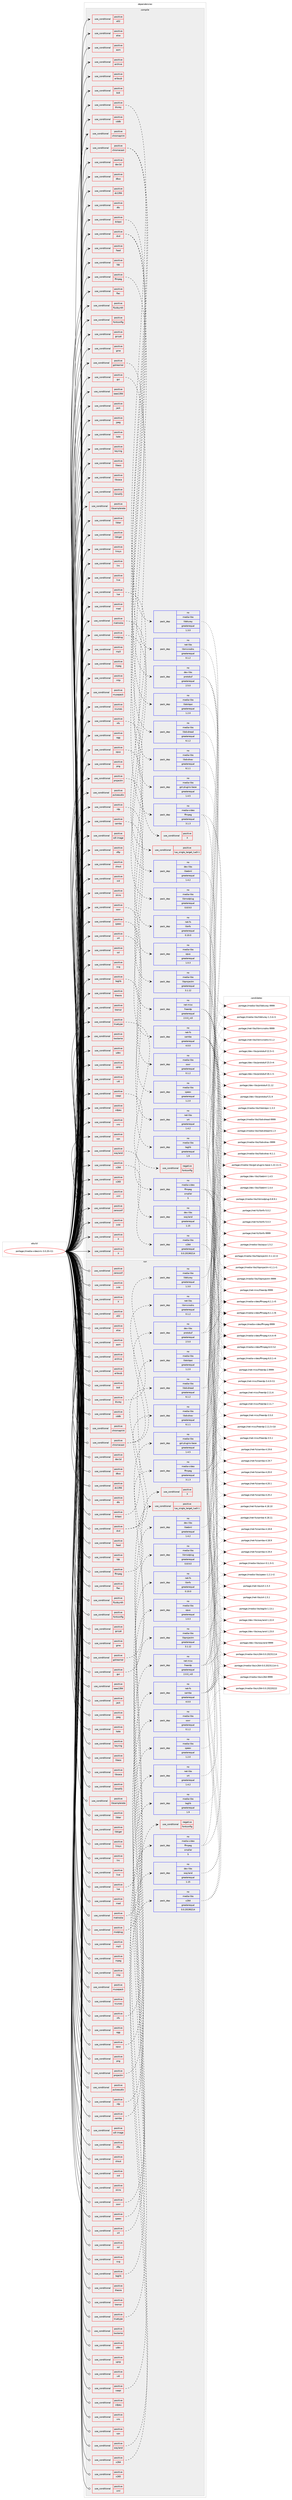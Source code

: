 digraph prolog {

# *************
# Graph options
# *************

newrank=true;
concentrate=true;
compound=true;
graph [rankdir=LR,fontname=Helvetica,fontsize=10,ranksep=1.5];#, ranksep=2.5, nodesep=0.2];
edge  [arrowhead=vee];
node  [fontname=Helvetica,fontsize=10];

# **********
# The ebuild
# **********

subgraph cluster_leftcol {
color=gray;
rank=same;
label=<<i>ebuild</i>>;
id [label="portage://media-video/vlc-3.0.20-r11", color=red, width=4, href="../media-video/vlc-3.0.20-r11.svg"];
}

# ****************
# The dependencies
# ****************

subgraph cluster_midcol {
color=gray;
label=<<i>dependencies</i>>;
subgraph cluster_compile {
fillcolor="#eeeeee";
style=filled;
label=<<i>compile</i>>;
subgraph cond83762 {
dependency172160 [label=<<TABLE BORDER="0" CELLBORDER="1" CELLSPACING="0" CELLPADDING="4"><TR><TD ROWSPAN="3" CELLPADDING="10">use_conditional</TD></TR><TR><TD>positive</TD></TR><TR><TD>X</TD></TR></TABLE>>, shape=none, color=red];
# *** BEGIN UNKNOWN DEPENDENCY TYPE (TODO) ***
# dependency172160 -> package_dependency(portage://media-video/vlc-3.0.20-r11,install,no,x11-base,xorg-proto,none,[,,],[],[])
# *** END UNKNOWN DEPENDENCY TYPE (TODO) ***

}
id:e -> dependency172160:w [weight=20,style="solid",arrowhead="vee"];
subgraph cond83763 {
dependency172161 [label=<<TABLE BORDER="0" CELLBORDER="1" CELLSPACING="0" CELLPADDING="4"><TR><TD ROWSPAN="3" CELLPADDING="10">use_conditional</TD></TR><TR><TD>positive</TD></TR><TR><TD>X</TD></TR></TABLE>>, shape=none, color=red];
# *** BEGIN UNKNOWN DEPENDENCY TYPE (TODO) ***
# dependency172161 -> package_dependency(portage://media-video/vlc-3.0.20-r11,install,no,x11-libs,libX11,none,[,,],[],[])
# *** END UNKNOWN DEPENDENCY TYPE (TODO) ***

# *** BEGIN UNKNOWN DEPENDENCY TYPE (TODO) ***
# dependency172161 -> package_dependency(portage://media-video/vlc-3.0.20-r11,install,no,x11-libs,libxcb,none,[,,],[],[])
# *** END UNKNOWN DEPENDENCY TYPE (TODO) ***

# *** BEGIN UNKNOWN DEPENDENCY TYPE (TODO) ***
# dependency172161 -> package_dependency(portage://media-video/vlc-3.0.20-r11,install,no,x11-libs,xcb-util,none,[,,],[],[])
# *** END UNKNOWN DEPENDENCY TYPE (TODO) ***

# *** BEGIN UNKNOWN DEPENDENCY TYPE (TODO) ***
# dependency172161 -> package_dependency(portage://media-video/vlc-3.0.20-r11,install,no,x11-libs,xcb-util-keysyms,none,[,,],[],[])
# *** END UNKNOWN DEPENDENCY TYPE (TODO) ***

}
id:e -> dependency172161:w [weight=20,style="solid",arrowhead="vee"];
subgraph cond83764 {
dependency172162 [label=<<TABLE BORDER="0" CELLBORDER="1" CELLSPACING="0" CELLPADDING="4"><TR><TD ROWSPAN="3" CELLPADDING="10">use_conditional</TD></TR><TR><TD>positive</TD></TR><TR><TD>a52</TD></TR></TABLE>>, shape=none, color=red];
# *** BEGIN UNKNOWN DEPENDENCY TYPE (TODO) ***
# dependency172162 -> package_dependency(portage://media-video/vlc-3.0.20-r11,install,no,media-libs,a52dec,none,[,,],[],[])
# *** END UNKNOWN DEPENDENCY TYPE (TODO) ***

}
id:e -> dependency172162:w [weight=20,style="solid",arrowhead="vee"];
subgraph cond83765 {
dependency172163 [label=<<TABLE BORDER="0" CELLBORDER="1" CELLSPACING="0" CELLPADDING="4"><TR><TD ROWSPAN="3" CELLPADDING="10">use_conditional</TD></TR><TR><TD>positive</TD></TR><TR><TD>alsa</TD></TR></TABLE>>, shape=none, color=red];
# *** BEGIN UNKNOWN DEPENDENCY TYPE (TODO) ***
# dependency172163 -> package_dependency(portage://media-video/vlc-3.0.20-r11,install,no,media-libs,alsa-lib,none,[,,],[],[])
# *** END UNKNOWN DEPENDENCY TYPE (TODO) ***

}
id:e -> dependency172163:w [weight=20,style="solid",arrowhead="vee"];
subgraph cond83766 {
dependency172164 [label=<<TABLE BORDER="0" CELLBORDER="1" CELLSPACING="0" CELLPADDING="4"><TR><TD ROWSPAN="3" CELLPADDING="10">use_conditional</TD></TR><TR><TD>positive</TD></TR><TR><TD>aom</TD></TR></TABLE>>, shape=none, color=red];
# *** BEGIN UNKNOWN DEPENDENCY TYPE (TODO) ***
# dependency172164 -> package_dependency(portage://media-video/vlc-3.0.20-r11,install,no,media-libs,libaom,none,[,,],any_same_slot,[])
# *** END UNKNOWN DEPENDENCY TYPE (TODO) ***

}
id:e -> dependency172164:w [weight=20,style="solid",arrowhead="vee"];
subgraph cond83767 {
dependency172165 [label=<<TABLE BORDER="0" CELLBORDER="1" CELLSPACING="0" CELLPADDING="4"><TR><TD ROWSPAN="3" CELLPADDING="10">use_conditional</TD></TR><TR><TD>positive</TD></TR><TR><TD>archive</TD></TR></TABLE>>, shape=none, color=red];
# *** BEGIN UNKNOWN DEPENDENCY TYPE (TODO) ***
# dependency172165 -> package_dependency(portage://media-video/vlc-3.0.20-r11,install,no,app-arch,libarchive,none,[,,],any_same_slot,[])
# *** END UNKNOWN DEPENDENCY TYPE (TODO) ***

}
id:e -> dependency172165:w [weight=20,style="solid",arrowhead="vee"];
subgraph cond83768 {
dependency172166 [label=<<TABLE BORDER="0" CELLBORDER="1" CELLSPACING="0" CELLPADDING="4"><TR><TD ROWSPAN="3" CELLPADDING="10">use_conditional</TD></TR><TR><TD>positive</TD></TR><TR><TD>aribsub</TD></TR></TABLE>>, shape=none, color=red];
# *** BEGIN UNKNOWN DEPENDENCY TYPE (TODO) ***
# dependency172166 -> package_dependency(portage://media-video/vlc-3.0.20-r11,install,no,media-libs,aribb24,none,[,,],[],[])
# *** END UNKNOWN DEPENDENCY TYPE (TODO) ***

}
id:e -> dependency172166:w [weight=20,style="solid",arrowhead="vee"];
subgraph cond83769 {
dependency172167 [label=<<TABLE BORDER="0" CELLBORDER="1" CELLSPACING="0" CELLPADDING="4"><TR><TD ROWSPAN="3" CELLPADDING="10">use_conditional</TD></TR><TR><TD>positive</TD></TR><TR><TD>bidi</TD></TR></TABLE>>, shape=none, color=red];
# *** BEGIN UNKNOWN DEPENDENCY TYPE (TODO) ***
# dependency172167 -> package_dependency(portage://media-video/vlc-3.0.20-r11,install,no,dev-libs,fribidi,none,[,,],[],[])
# *** END UNKNOWN DEPENDENCY TYPE (TODO) ***

# *** BEGIN UNKNOWN DEPENDENCY TYPE (TODO) ***
# dependency172167 -> package_dependency(portage://media-video/vlc-3.0.20-r11,install,no,media-libs,freetype,none,[,,],[slot(2)],[use(enable(harfbuzz),none)])
# *** END UNKNOWN DEPENDENCY TYPE (TODO) ***

# *** BEGIN UNKNOWN DEPENDENCY TYPE (TODO) ***
# dependency172167 -> package_dependency(portage://media-video/vlc-3.0.20-r11,install,no,media-libs,harfbuzz,none,[,,],any_same_slot,[])
# *** END UNKNOWN DEPENDENCY TYPE (TODO) ***

# *** BEGIN UNKNOWN DEPENDENCY TYPE (TODO) ***
# dependency172167 -> package_dependency(portage://media-video/vlc-3.0.20-r11,install,no,virtual,ttf-fonts,none,[,,],[],[])
# *** END UNKNOWN DEPENDENCY TYPE (TODO) ***

}
id:e -> dependency172167:w [weight=20,style="solid",arrowhead="vee"];
subgraph cond83770 {
dependency172168 [label=<<TABLE BORDER="0" CELLBORDER="1" CELLSPACING="0" CELLPADDING="4"><TR><TD ROWSPAN="3" CELLPADDING="10">use_conditional</TD></TR><TR><TD>positive</TD></TR><TR><TD>bluray</TD></TR></TABLE>>, shape=none, color=red];
subgraph pack85911 {
dependency172169 [label=<<TABLE BORDER="0" CELLBORDER="1" CELLSPACING="0" CELLPADDING="4" WIDTH="220"><TR><TD ROWSPAN="6" CELLPADDING="30">pack_dep</TD></TR><TR><TD WIDTH="110">no</TD></TR><TR><TD>media-libs</TD></TR><TR><TD>libbluray</TD></TR><TR><TD>greaterequal</TD></TR><TR><TD>1.3.0</TD></TR></TABLE>>, shape=none, color=blue];
}
dependency172168:e -> dependency172169:w [weight=20,style="dashed",arrowhead="vee"];
}
id:e -> dependency172168:w [weight=20,style="solid",arrowhead="vee"];
subgraph cond83771 {
dependency172170 [label=<<TABLE BORDER="0" CELLBORDER="1" CELLSPACING="0" CELLPADDING="4"><TR><TD ROWSPAN="3" CELLPADDING="10">use_conditional</TD></TR><TR><TD>positive</TD></TR><TR><TD>cddb</TD></TR></TABLE>>, shape=none, color=red];
# *** BEGIN UNKNOWN DEPENDENCY TYPE (TODO) ***
# dependency172170 -> package_dependency(portage://media-video/vlc-3.0.20-r11,install,no,media-libs,libcddb,none,[,,],[],[])
# *** END UNKNOWN DEPENDENCY TYPE (TODO) ***

}
id:e -> dependency172170:w [weight=20,style="solid",arrowhead="vee"];
subgraph cond83772 {
dependency172171 [label=<<TABLE BORDER="0" CELLBORDER="1" CELLSPACING="0" CELLPADDING="4"><TR><TD ROWSPAN="3" CELLPADDING="10">use_conditional</TD></TR><TR><TD>positive</TD></TR><TR><TD>chromaprint</TD></TR></TABLE>>, shape=none, color=red];
# *** BEGIN UNKNOWN DEPENDENCY TYPE (TODO) ***
# dependency172171 -> package_dependency(portage://media-video/vlc-3.0.20-r11,install,no,media-libs,chromaprint,none,[,,],any_same_slot,[])
# *** END UNKNOWN DEPENDENCY TYPE (TODO) ***

}
id:e -> dependency172171:w [weight=20,style="solid",arrowhead="vee"];
subgraph cond83773 {
dependency172172 [label=<<TABLE BORDER="0" CELLBORDER="1" CELLSPACING="0" CELLPADDING="4"><TR><TD ROWSPAN="3" CELLPADDING="10">use_conditional</TD></TR><TR><TD>positive</TD></TR><TR><TD>chromecast</TD></TR></TABLE>>, shape=none, color=red];
subgraph pack85912 {
dependency172173 [label=<<TABLE BORDER="0" CELLBORDER="1" CELLSPACING="0" CELLPADDING="4" WIDTH="220"><TR><TD ROWSPAN="6" CELLPADDING="30">pack_dep</TD></TR><TR><TD WIDTH="110">no</TD></TR><TR><TD>dev-libs</TD></TR><TR><TD>protobuf</TD></TR><TR><TD>greaterequal</TD></TR><TR><TD>2.5.0</TD></TR></TABLE>>, shape=none, color=blue];
}
dependency172172:e -> dependency172173:w [weight=20,style="dashed",arrowhead="vee"];
subgraph pack85913 {
dependency172174 [label=<<TABLE BORDER="0" CELLBORDER="1" CELLSPACING="0" CELLPADDING="4" WIDTH="220"><TR><TD ROWSPAN="6" CELLPADDING="30">pack_dep</TD></TR><TR><TD WIDTH="110">no</TD></TR><TR><TD>net-libs</TD></TR><TR><TD>libmicrodns</TD></TR><TR><TD>greaterequal</TD></TR><TR><TD>0.1.2</TD></TR></TABLE>>, shape=none, color=blue];
}
dependency172172:e -> dependency172174:w [weight=20,style="dashed",arrowhead="vee"];
}
id:e -> dependency172172:w [weight=20,style="solid",arrowhead="vee"];
subgraph cond83774 {
dependency172175 [label=<<TABLE BORDER="0" CELLBORDER="1" CELLSPACING="0" CELLPADDING="4"><TR><TD ROWSPAN="3" CELLPADDING="10">use_conditional</TD></TR><TR><TD>positive</TD></TR><TR><TD>dav1d</TD></TR></TABLE>>, shape=none, color=red];
# *** BEGIN UNKNOWN DEPENDENCY TYPE (TODO) ***
# dependency172175 -> package_dependency(portage://media-video/vlc-3.0.20-r11,install,no,media-libs,dav1d,none,[,,],any_same_slot,[])
# *** END UNKNOWN DEPENDENCY TYPE (TODO) ***

}
id:e -> dependency172175:w [weight=20,style="solid",arrowhead="vee"];
subgraph cond83775 {
dependency172176 [label=<<TABLE BORDER="0" CELLBORDER="1" CELLSPACING="0" CELLPADDING="4"><TR><TD ROWSPAN="3" CELLPADDING="10">use_conditional</TD></TR><TR><TD>positive</TD></TR><TR><TD>dbus</TD></TR></TABLE>>, shape=none, color=red];
# *** BEGIN UNKNOWN DEPENDENCY TYPE (TODO) ***
# dependency172176 -> package_dependency(portage://media-video/vlc-3.0.20-r11,install,no,sys-apps,dbus,none,[,,],[],[])
# *** END UNKNOWN DEPENDENCY TYPE (TODO) ***

}
id:e -> dependency172176:w [weight=20,style="solid",arrowhead="vee"];
subgraph cond83776 {
dependency172177 [label=<<TABLE BORDER="0" CELLBORDER="1" CELLSPACING="0" CELLPADDING="4"><TR><TD ROWSPAN="3" CELLPADDING="10">use_conditional</TD></TR><TR><TD>positive</TD></TR><TR><TD>dc1394</TD></TR></TABLE>>, shape=none, color=red];
# *** BEGIN UNKNOWN DEPENDENCY TYPE (TODO) ***
# dependency172177 -> package_dependency(portage://media-video/vlc-3.0.20-r11,install,no,media-libs,libdc1394,none,[,,],[slot(2)],[])
# *** END UNKNOWN DEPENDENCY TYPE (TODO) ***

# *** BEGIN UNKNOWN DEPENDENCY TYPE (TODO) ***
# dependency172177 -> package_dependency(portage://media-video/vlc-3.0.20-r11,install,no,sys-libs,libraw1394,none,[,,],[],[])
# *** END UNKNOWN DEPENDENCY TYPE (TODO) ***

}
id:e -> dependency172177:w [weight=20,style="solid",arrowhead="vee"];
subgraph cond83777 {
dependency172178 [label=<<TABLE BORDER="0" CELLBORDER="1" CELLSPACING="0" CELLPADDING="4"><TR><TD ROWSPAN="3" CELLPADDING="10">use_conditional</TD></TR><TR><TD>positive</TD></TR><TR><TD>dts</TD></TR></TABLE>>, shape=none, color=red];
# *** BEGIN UNKNOWN DEPENDENCY TYPE (TODO) ***
# dependency172178 -> package_dependency(portage://media-video/vlc-3.0.20-r11,install,no,media-libs,libdca,none,[,,],[],[])
# *** END UNKNOWN DEPENDENCY TYPE (TODO) ***

}
id:e -> dependency172178:w [weight=20,style="solid",arrowhead="vee"];
subgraph cond83778 {
dependency172179 [label=<<TABLE BORDER="0" CELLBORDER="1" CELLSPACING="0" CELLPADDING="4"><TR><TD ROWSPAN="3" CELLPADDING="10">use_conditional</TD></TR><TR><TD>positive</TD></TR><TR><TD>dvbpsi</TD></TR></TABLE>>, shape=none, color=red];
subgraph pack85914 {
dependency172180 [label=<<TABLE BORDER="0" CELLBORDER="1" CELLSPACING="0" CELLPADDING="4" WIDTH="220"><TR><TD ROWSPAN="6" CELLPADDING="30">pack_dep</TD></TR><TR><TD WIDTH="110">no</TD></TR><TR><TD>media-libs</TD></TR><TR><TD>libdvbpsi</TD></TR><TR><TD>greaterequal</TD></TR><TR><TD>1.2.0</TD></TR></TABLE>>, shape=none, color=blue];
}
dependency172179:e -> dependency172180:w [weight=20,style="dashed",arrowhead="vee"];
}
id:e -> dependency172179:w [weight=20,style="solid",arrowhead="vee"];
subgraph cond83779 {
dependency172181 [label=<<TABLE BORDER="0" CELLBORDER="1" CELLSPACING="0" CELLPADDING="4"><TR><TD ROWSPAN="3" CELLPADDING="10">use_conditional</TD></TR><TR><TD>positive</TD></TR><TR><TD>dvd</TD></TR></TABLE>>, shape=none, color=red];
subgraph pack85915 {
dependency172182 [label=<<TABLE BORDER="0" CELLBORDER="1" CELLSPACING="0" CELLPADDING="4" WIDTH="220"><TR><TD ROWSPAN="6" CELLPADDING="30">pack_dep</TD></TR><TR><TD WIDTH="110">no</TD></TR><TR><TD>media-libs</TD></TR><TR><TD>libdvdnav</TD></TR><TR><TD>greaterequal</TD></TR><TR><TD>6.1.1</TD></TR></TABLE>>, shape=none, color=blue];
}
dependency172181:e -> dependency172182:w [weight=20,style="dashed",arrowhead="vee"];
subgraph pack85916 {
dependency172183 [label=<<TABLE BORDER="0" CELLBORDER="1" CELLSPACING="0" CELLPADDING="4" WIDTH="220"><TR><TD ROWSPAN="6" CELLPADDING="30">pack_dep</TD></TR><TR><TD WIDTH="110">no</TD></TR><TR><TD>media-libs</TD></TR><TR><TD>libdvdread</TD></TR><TR><TD>greaterequal</TD></TR><TR><TD>6.1.2</TD></TR></TABLE>>, shape=none, color=blue];
}
dependency172181:e -> dependency172183:w [weight=20,style="dashed",arrowhead="vee"];
}
id:e -> dependency172181:w [weight=20,style="solid",arrowhead="vee"];
subgraph cond83780 {
dependency172184 [label=<<TABLE BORDER="0" CELLBORDER="1" CELLSPACING="0" CELLPADDING="4"><TR><TD ROWSPAN="3" CELLPADDING="10">use_conditional</TD></TR><TR><TD>positive</TD></TR><TR><TD>faad</TD></TR></TABLE>>, shape=none, color=red];
# *** BEGIN UNKNOWN DEPENDENCY TYPE (TODO) ***
# dependency172184 -> package_dependency(portage://media-video/vlc-3.0.20-r11,install,no,media-libs,faad2,none,[,,],[],[])
# *** END UNKNOWN DEPENDENCY TYPE (TODO) ***

}
id:e -> dependency172184:w [weight=20,style="solid",arrowhead="vee"];
subgraph cond83781 {
dependency172185 [label=<<TABLE BORDER="0" CELLBORDER="1" CELLSPACING="0" CELLPADDING="4"><TR><TD ROWSPAN="3" CELLPADDING="10">use_conditional</TD></TR><TR><TD>positive</TD></TR><TR><TD>fdk</TD></TR></TABLE>>, shape=none, color=red];
# *** BEGIN UNKNOWN DEPENDENCY TYPE (TODO) ***
# dependency172185 -> package_dependency(portage://media-video/vlc-3.0.20-r11,install,no,media-libs,fdk-aac,none,[,,],any_same_slot,[])
# *** END UNKNOWN DEPENDENCY TYPE (TODO) ***

}
id:e -> dependency172185:w [weight=20,style="solid",arrowhead="vee"];
subgraph cond83782 {
dependency172186 [label=<<TABLE BORDER="0" CELLBORDER="1" CELLSPACING="0" CELLPADDING="4"><TR><TD ROWSPAN="3" CELLPADDING="10">use_conditional</TD></TR><TR><TD>positive</TD></TR><TR><TD>ffmpeg</TD></TR></TABLE>>, shape=none, color=red];
subgraph pack85917 {
dependency172187 [label=<<TABLE BORDER="0" CELLBORDER="1" CELLSPACING="0" CELLPADDING="4" WIDTH="220"><TR><TD ROWSPAN="6" CELLPADDING="30">pack_dep</TD></TR><TR><TD WIDTH="110">no</TD></TR><TR><TD>media-video</TD></TR><TR><TD>ffmpeg</TD></TR><TR><TD>greaterequal</TD></TR><TR><TD>3.1.3</TD></TR></TABLE>>, shape=none, color=blue];
}
dependency172186:e -> dependency172187:w [weight=20,style="dashed",arrowhead="vee"];
}
id:e -> dependency172186:w [weight=20,style="solid",arrowhead="vee"];
subgraph cond83783 {
dependency172188 [label=<<TABLE BORDER="0" CELLBORDER="1" CELLSPACING="0" CELLPADDING="4"><TR><TD ROWSPAN="3" CELLPADDING="10">use_conditional</TD></TR><TR><TD>positive</TD></TR><TR><TD>flac</TD></TR></TABLE>>, shape=none, color=red];
# *** BEGIN UNKNOWN DEPENDENCY TYPE (TODO) ***
# dependency172188 -> package_dependency(portage://media-video/vlc-3.0.20-r11,install,no,media-libs,flac,none,[,,],any_same_slot,[])
# *** END UNKNOWN DEPENDENCY TYPE (TODO) ***

# *** BEGIN UNKNOWN DEPENDENCY TYPE (TODO) ***
# dependency172188 -> package_dependency(portage://media-video/vlc-3.0.20-r11,install,no,media-libs,libogg,none,[,,],[],[])
# *** END UNKNOWN DEPENDENCY TYPE (TODO) ***

}
id:e -> dependency172188:w [weight=20,style="solid",arrowhead="vee"];
subgraph cond83784 {
dependency172189 [label=<<TABLE BORDER="0" CELLBORDER="1" CELLSPACING="0" CELLPADDING="4"><TR><TD ROWSPAN="3" CELLPADDING="10">use_conditional</TD></TR><TR><TD>positive</TD></TR><TR><TD>fluidsynth</TD></TR></TABLE>>, shape=none, color=red];
# *** BEGIN UNKNOWN DEPENDENCY TYPE (TODO) ***
# dependency172189 -> package_dependency(portage://media-video/vlc-3.0.20-r11,install,no,media-sound,fluidsynth,none,[,,],any_same_slot,[])
# *** END UNKNOWN DEPENDENCY TYPE (TODO) ***

}
id:e -> dependency172189:w [weight=20,style="solid",arrowhead="vee"];
subgraph cond83785 {
dependency172190 [label=<<TABLE BORDER="0" CELLBORDER="1" CELLSPACING="0" CELLPADDING="4"><TR><TD ROWSPAN="3" CELLPADDING="10">use_conditional</TD></TR><TR><TD>positive</TD></TR><TR><TD>fontconfig</TD></TR></TABLE>>, shape=none, color=red];
# *** BEGIN UNKNOWN DEPENDENCY TYPE (TODO) ***
# dependency172190 -> package_dependency(portage://media-video/vlc-3.0.20-r11,install,no,media-libs,fontconfig,none,[,,],[slot(1.0)],[])
# *** END UNKNOWN DEPENDENCY TYPE (TODO) ***

}
id:e -> dependency172190:w [weight=20,style="solid",arrowhead="vee"];
subgraph cond83786 {
dependency172191 [label=<<TABLE BORDER="0" CELLBORDER="1" CELLSPACING="0" CELLPADDING="4"><TR><TD ROWSPAN="3" CELLPADDING="10">use_conditional</TD></TR><TR><TD>positive</TD></TR><TR><TD>gcrypt</TD></TR></TABLE>>, shape=none, color=red];
# *** BEGIN UNKNOWN DEPENDENCY TYPE (TODO) ***
# dependency172191 -> package_dependency(portage://media-video/vlc-3.0.20-r11,install,no,dev-libs,libgcrypt,none,[,,],any_same_slot,[])
# *** END UNKNOWN DEPENDENCY TYPE (TODO) ***

# *** BEGIN UNKNOWN DEPENDENCY TYPE (TODO) ***
# dependency172191 -> package_dependency(portage://media-video/vlc-3.0.20-r11,install,no,dev-libs,libgpg-error,none,[,,],[],[])
# *** END UNKNOWN DEPENDENCY TYPE (TODO) ***

}
id:e -> dependency172191:w [weight=20,style="solid",arrowhead="vee"];
subgraph cond83787 {
dependency172192 [label=<<TABLE BORDER="0" CELLBORDER="1" CELLSPACING="0" CELLPADDING="4"><TR><TD ROWSPAN="3" CELLPADDING="10">use_conditional</TD></TR><TR><TD>positive</TD></TR><TR><TD>gme</TD></TR></TABLE>>, shape=none, color=red];
# *** BEGIN UNKNOWN DEPENDENCY TYPE (TODO) ***
# dependency172192 -> package_dependency(portage://media-video/vlc-3.0.20-r11,install,no,media-libs,game-music-emu,none,[,,],[],[])
# *** END UNKNOWN DEPENDENCY TYPE (TODO) ***

}
id:e -> dependency172192:w [weight=20,style="solid",arrowhead="vee"];
subgraph cond83788 {
dependency172193 [label=<<TABLE BORDER="0" CELLBORDER="1" CELLSPACING="0" CELLPADDING="4"><TR><TD ROWSPAN="3" CELLPADDING="10">use_conditional</TD></TR><TR><TD>positive</TD></TR><TR><TD>gstreamer</TD></TR></TABLE>>, shape=none, color=red];
subgraph pack85918 {
dependency172194 [label=<<TABLE BORDER="0" CELLBORDER="1" CELLSPACING="0" CELLPADDING="4" WIDTH="220"><TR><TD ROWSPAN="6" CELLPADDING="30">pack_dep</TD></TR><TR><TD WIDTH="110">no</TD></TR><TR><TD>media-libs</TD></TR><TR><TD>gst-plugins-base</TD></TR><TR><TD>greaterequal</TD></TR><TR><TD>1.4.5</TD></TR></TABLE>>, shape=none, color=blue];
}
dependency172193:e -> dependency172194:w [weight=20,style="dashed",arrowhead="vee"];
}
id:e -> dependency172193:w [weight=20,style="solid",arrowhead="vee"];
subgraph cond83789 {
dependency172195 [label=<<TABLE BORDER="0" CELLBORDER="1" CELLSPACING="0" CELLPADDING="4"><TR><TD ROWSPAN="3" CELLPADDING="10">use_conditional</TD></TR><TR><TD>positive</TD></TR><TR><TD>gui</TD></TR></TABLE>>, shape=none, color=red];
# *** BEGIN UNKNOWN DEPENDENCY TYPE (TODO) ***
# dependency172195 -> package_dependency(portage://media-video/vlc-3.0.20-r11,install,no,dev-qt,qtcore,none,[,,],[slot(5)],[])
# *** END UNKNOWN DEPENDENCY TYPE (TODO) ***

# *** BEGIN UNKNOWN DEPENDENCY TYPE (TODO) ***
# dependency172195 -> package_dependency(portage://media-video/vlc-3.0.20-r11,install,no,dev-qt,qtgui,none,[,,],[slot(5)],[])
# *** END UNKNOWN DEPENDENCY TYPE (TODO) ***

# *** BEGIN UNKNOWN DEPENDENCY TYPE (TODO) ***
# dependency172195 -> package_dependency(portage://media-video/vlc-3.0.20-r11,install,no,dev-qt,qtsvg,none,[,,],[slot(5)],[])
# *** END UNKNOWN DEPENDENCY TYPE (TODO) ***

# *** BEGIN UNKNOWN DEPENDENCY TYPE (TODO) ***
# dependency172195 -> package_dependency(portage://media-video/vlc-3.0.20-r11,install,no,dev-qt,qtwidgets,none,[,,],[slot(5)],[])
# *** END UNKNOWN DEPENDENCY TYPE (TODO) ***

subgraph cond83790 {
dependency172196 [label=<<TABLE BORDER="0" CELLBORDER="1" CELLSPACING="0" CELLPADDING="4"><TR><TD ROWSPAN="3" CELLPADDING="10">use_conditional</TD></TR><TR><TD>positive</TD></TR><TR><TD>X</TD></TR></TABLE>>, shape=none, color=red];
# *** BEGIN UNKNOWN DEPENDENCY TYPE (TODO) ***
# dependency172196 -> package_dependency(portage://media-video/vlc-3.0.20-r11,install,no,dev-qt,qtx11extras,none,[,,],[slot(5)],[])
# *** END UNKNOWN DEPENDENCY TYPE (TODO) ***

# *** BEGIN UNKNOWN DEPENDENCY TYPE (TODO) ***
# dependency172196 -> package_dependency(portage://media-video/vlc-3.0.20-r11,install,no,x11-libs,libX11,none,[,,],[],[])
# *** END UNKNOWN DEPENDENCY TYPE (TODO) ***

}
dependency172195:e -> dependency172196:w [weight=20,style="dashed",arrowhead="vee"];
}
id:e -> dependency172195:w [weight=20,style="solid",arrowhead="vee"];
subgraph cond83791 {
dependency172197 [label=<<TABLE BORDER="0" CELLBORDER="1" CELLSPACING="0" CELLPADDING="4"><TR><TD ROWSPAN="3" CELLPADDING="10">use_conditional</TD></TR><TR><TD>positive</TD></TR><TR><TD>ieee1394</TD></TR></TABLE>>, shape=none, color=red];
# *** BEGIN UNKNOWN DEPENDENCY TYPE (TODO) ***
# dependency172197 -> package_dependency(portage://media-video/vlc-3.0.20-r11,install,no,sys-libs,libavc1394,none,[,,],[],[])
# *** END UNKNOWN DEPENDENCY TYPE (TODO) ***

# *** BEGIN UNKNOWN DEPENDENCY TYPE (TODO) ***
# dependency172197 -> package_dependency(portage://media-video/vlc-3.0.20-r11,install,no,sys-libs,libraw1394,none,[,,],[],[])
# *** END UNKNOWN DEPENDENCY TYPE (TODO) ***

}
id:e -> dependency172197:w [weight=20,style="solid",arrowhead="vee"];
subgraph cond83792 {
dependency172198 [label=<<TABLE BORDER="0" CELLBORDER="1" CELLSPACING="0" CELLPADDING="4"><TR><TD ROWSPAN="3" CELLPADDING="10">use_conditional</TD></TR><TR><TD>positive</TD></TR><TR><TD>jack</TD></TR></TABLE>>, shape=none, color=red];
# *** BEGIN UNKNOWN DEPENDENCY TYPE (TODO) ***
# dependency172198 -> package_dependency(portage://media-video/vlc-3.0.20-r11,install,no,virtual,jack,none,[,,],[],[])
# *** END UNKNOWN DEPENDENCY TYPE (TODO) ***

}
id:e -> dependency172198:w [weight=20,style="solid",arrowhead="vee"];
subgraph cond83793 {
dependency172199 [label=<<TABLE BORDER="0" CELLBORDER="1" CELLSPACING="0" CELLPADDING="4"><TR><TD ROWSPAN="3" CELLPADDING="10">use_conditional</TD></TR><TR><TD>positive</TD></TR><TR><TD>jpeg</TD></TR></TABLE>>, shape=none, color=red];
# *** BEGIN UNKNOWN DEPENDENCY TYPE (TODO) ***
# dependency172199 -> package_dependency(portage://media-video/vlc-3.0.20-r11,install,no,media-libs,libjpeg-turbo,none,[,,],[slot(0)],[])
# *** END UNKNOWN DEPENDENCY TYPE (TODO) ***

}
id:e -> dependency172199:w [weight=20,style="solid",arrowhead="vee"];
subgraph cond83794 {
dependency172200 [label=<<TABLE BORDER="0" CELLBORDER="1" CELLSPACING="0" CELLPADDING="4"><TR><TD ROWSPAN="3" CELLPADDING="10">use_conditional</TD></TR><TR><TD>positive</TD></TR><TR><TD>kate</TD></TR></TABLE>>, shape=none, color=red];
# *** BEGIN UNKNOWN DEPENDENCY TYPE (TODO) ***
# dependency172200 -> package_dependency(portage://media-video/vlc-3.0.20-r11,install,no,media-libs,libkate,none,[,,],[],[])
# *** END UNKNOWN DEPENDENCY TYPE (TODO) ***

}
id:e -> dependency172200:w [weight=20,style="solid",arrowhead="vee"];
subgraph cond83795 {
dependency172201 [label=<<TABLE BORDER="0" CELLBORDER="1" CELLSPACING="0" CELLPADDING="4"><TR><TD ROWSPAN="3" CELLPADDING="10">use_conditional</TD></TR><TR><TD>positive</TD></TR><TR><TD>keyring</TD></TR></TABLE>>, shape=none, color=red];
# *** BEGIN UNKNOWN DEPENDENCY TYPE (TODO) ***
# dependency172201 -> package_dependency(portage://media-video/vlc-3.0.20-r11,install,no,app-crypt,libsecret,none,[,,],[],[])
# *** END UNKNOWN DEPENDENCY TYPE (TODO) ***

}
id:e -> dependency172201:w [weight=20,style="solid",arrowhead="vee"];
subgraph cond83796 {
dependency172202 [label=<<TABLE BORDER="0" CELLBORDER="1" CELLSPACING="0" CELLPADDING="4"><TR><TD ROWSPAN="3" CELLPADDING="10">use_conditional</TD></TR><TR><TD>positive</TD></TR><TR><TD>libass</TD></TR></TABLE>>, shape=none, color=red];
# *** BEGIN UNKNOWN DEPENDENCY TYPE (TODO) ***
# dependency172202 -> package_dependency(portage://media-video/vlc-3.0.20-r11,install,no,media-libs,fontconfig,none,[,,],[slot(1.0)],[])
# *** END UNKNOWN DEPENDENCY TYPE (TODO) ***

# *** BEGIN UNKNOWN DEPENDENCY TYPE (TODO) ***
# dependency172202 -> package_dependency(portage://media-video/vlc-3.0.20-r11,install,no,media-libs,libass,none,[,,],any_same_slot,[])
# *** END UNKNOWN DEPENDENCY TYPE (TODO) ***

}
id:e -> dependency172202:w [weight=20,style="solid",arrowhead="vee"];
subgraph cond83797 {
dependency172203 [label=<<TABLE BORDER="0" CELLBORDER="1" CELLSPACING="0" CELLPADDING="4"><TR><TD ROWSPAN="3" CELLPADDING="10">use_conditional</TD></TR><TR><TD>positive</TD></TR><TR><TD>libcaca</TD></TR></TABLE>>, shape=none, color=red];
# *** BEGIN UNKNOWN DEPENDENCY TYPE (TODO) ***
# dependency172203 -> package_dependency(portage://media-video/vlc-3.0.20-r11,install,no,media-libs,libcaca,none,[,,],[],[])
# *** END UNKNOWN DEPENDENCY TYPE (TODO) ***

}
id:e -> dependency172203:w [weight=20,style="solid",arrowhead="vee"];
subgraph cond83798 {
dependency172204 [label=<<TABLE BORDER="0" CELLBORDER="1" CELLSPACING="0" CELLPADDING="4"><TR><TD ROWSPAN="3" CELLPADDING="10">use_conditional</TD></TR><TR><TD>positive</TD></TR><TR><TD>libnotify</TD></TR></TABLE>>, shape=none, color=red];
# *** BEGIN UNKNOWN DEPENDENCY TYPE (TODO) ***
# dependency172204 -> package_dependency(portage://media-video/vlc-3.0.20-r11,install,no,dev-libs,glib,none,[,,],[slot(2)],[])
# *** END UNKNOWN DEPENDENCY TYPE (TODO) ***

# *** BEGIN UNKNOWN DEPENDENCY TYPE (TODO) ***
# dependency172204 -> package_dependency(portage://media-video/vlc-3.0.20-r11,install,no,x11-libs,gdk-pixbuf,none,[,,],[slot(2)],[])
# *** END UNKNOWN DEPENDENCY TYPE (TODO) ***

# *** BEGIN UNKNOWN DEPENDENCY TYPE (TODO) ***
# dependency172204 -> package_dependency(portage://media-video/vlc-3.0.20-r11,install,no,x11-libs,gtk+,none,[,,],[slot(3)],[])
# *** END UNKNOWN DEPENDENCY TYPE (TODO) ***

# *** BEGIN UNKNOWN DEPENDENCY TYPE (TODO) ***
# dependency172204 -> package_dependency(portage://media-video/vlc-3.0.20-r11,install,no,x11-libs,libnotify,none,[,,],[],[])
# *** END UNKNOWN DEPENDENCY TYPE (TODO) ***

}
id:e -> dependency172204:w [weight=20,style="solid",arrowhead="vee"];
subgraph cond83799 {
dependency172205 [label=<<TABLE BORDER="0" CELLBORDER="1" CELLSPACING="0" CELLPADDING="4"><TR><TD ROWSPAN="3" CELLPADDING="10">use_conditional</TD></TR><TR><TD>positive</TD></TR><TR><TD>libsamplerate</TD></TR></TABLE>>, shape=none, color=red];
# *** BEGIN UNKNOWN DEPENDENCY TYPE (TODO) ***
# dependency172205 -> package_dependency(portage://media-video/vlc-3.0.20-r11,install,no,media-libs,libsamplerate,none,[,,],[],[])
# *** END UNKNOWN DEPENDENCY TYPE (TODO) ***

}
id:e -> dependency172205:w [weight=20,style="solid",arrowhead="vee"];
subgraph cond83800 {
dependency172206 [label=<<TABLE BORDER="0" CELLBORDER="1" CELLSPACING="0" CELLPADDING="4"><TR><TD ROWSPAN="3" CELLPADDING="10">use_conditional</TD></TR><TR><TD>positive</TD></TR><TR><TD>libtar</TD></TR></TABLE>>, shape=none, color=red];
# *** BEGIN UNKNOWN DEPENDENCY TYPE (TODO) ***
# dependency172206 -> package_dependency(portage://media-video/vlc-3.0.20-r11,install,no,dev-libs,libtar,none,[,,],[],[])
# *** END UNKNOWN DEPENDENCY TYPE (TODO) ***

}
id:e -> dependency172206:w [weight=20,style="solid",arrowhead="vee"];
subgraph cond83801 {
dependency172207 [label=<<TABLE BORDER="0" CELLBORDER="1" CELLSPACING="0" CELLPADDING="4"><TR><TD ROWSPAN="3" CELLPADDING="10">use_conditional</TD></TR><TR><TD>positive</TD></TR><TR><TD>libtiger</TD></TR></TABLE>>, shape=none, color=red];
# *** BEGIN UNKNOWN DEPENDENCY TYPE (TODO) ***
# dependency172207 -> package_dependency(portage://media-video/vlc-3.0.20-r11,install,no,media-libs,libtiger,none,[,,],[],[])
# *** END UNKNOWN DEPENDENCY TYPE (TODO) ***

}
id:e -> dependency172207:w [weight=20,style="solid",arrowhead="vee"];
subgraph cond83802 {
dependency172208 [label=<<TABLE BORDER="0" CELLBORDER="1" CELLSPACING="0" CELLPADDING="4"><TR><TD ROWSPAN="3" CELLPADDING="10">use_conditional</TD></TR><TR><TD>positive</TD></TR><TR><TD>linsys</TD></TR></TABLE>>, shape=none, color=red];
# *** BEGIN UNKNOWN DEPENDENCY TYPE (TODO) ***
# dependency172208 -> package_dependency(portage://media-video/vlc-3.0.20-r11,install,no,media-libs,zvbi,none,[,,],[],[])
# *** END UNKNOWN DEPENDENCY TYPE (TODO) ***

}
id:e -> dependency172208:w [weight=20,style="solid",arrowhead="vee"];
subgraph cond83803 {
dependency172209 [label=<<TABLE BORDER="0" CELLBORDER="1" CELLSPACING="0" CELLPADDING="4"><TR><TD ROWSPAN="3" CELLPADDING="10">use_conditional</TD></TR><TR><TD>positive</TD></TR><TR><TD>lirc</TD></TR></TABLE>>, shape=none, color=red];
# *** BEGIN UNKNOWN DEPENDENCY TYPE (TODO) ***
# dependency172209 -> package_dependency(portage://media-video/vlc-3.0.20-r11,install,no,app-misc,lirc,none,[,,],[],[])
# *** END UNKNOWN DEPENDENCY TYPE (TODO) ***

}
id:e -> dependency172209:w [weight=20,style="solid",arrowhead="vee"];
subgraph cond83804 {
dependency172210 [label=<<TABLE BORDER="0" CELLBORDER="1" CELLSPACING="0" CELLPADDING="4"><TR><TD ROWSPAN="3" CELLPADDING="10">use_conditional</TD></TR><TR><TD>positive</TD></TR><TR><TD>live</TD></TR></TABLE>>, shape=none, color=red];
# *** BEGIN UNKNOWN DEPENDENCY TYPE (TODO) ***
# dependency172210 -> package_dependency(portage://media-video/vlc-3.0.20-r11,install,no,media-plugins,live,none,[,,],any_same_slot,[])
# *** END UNKNOWN DEPENDENCY TYPE (TODO) ***

}
id:e -> dependency172210:w [weight=20,style="solid",arrowhead="vee"];
subgraph cond83805 {
dependency172211 [label=<<TABLE BORDER="0" CELLBORDER="1" CELLSPACING="0" CELLPADDING="4"><TR><TD ROWSPAN="3" CELLPADDING="10">use_conditional</TD></TR><TR><TD>positive</TD></TR><TR><TD>lua</TD></TR></TABLE>>, shape=none, color=red];
subgraph cond83806 {
dependency172212 [label=<<TABLE BORDER="0" CELLBORDER="1" CELLSPACING="0" CELLPADDING="4"><TR><TD ROWSPAN="3" CELLPADDING="10">use_conditional</TD></TR><TR><TD>positive</TD></TR><TR><TD>lua_single_target_lua5-1</TD></TR></TABLE>>, shape=none, color=red];
# *** BEGIN UNKNOWN DEPENDENCY TYPE (TODO) ***
# dependency172212 -> package_dependency(portage://media-video/vlc-3.0.20-r11,install,no,dev-lang,lua,none,[,,],[slot(5.1)],[])
# *** END UNKNOWN DEPENDENCY TYPE (TODO) ***

}
dependency172211:e -> dependency172212:w [weight=20,style="dashed",arrowhead="vee"];
}
id:e -> dependency172211:w [weight=20,style="solid",arrowhead="vee"];
subgraph cond83807 {
dependency172213 [label=<<TABLE BORDER="0" CELLBORDER="1" CELLSPACING="0" CELLPADDING="4"><TR><TD ROWSPAN="3" CELLPADDING="10">use_conditional</TD></TR><TR><TD>positive</TD></TR><TR><TD>mad</TD></TR></TABLE>>, shape=none, color=red];
# *** BEGIN UNKNOWN DEPENDENCY TYPE (TODO) ***
# dependency172213 -> package_dependency(portage://media-video/vlc-3.0.20-r11,install,no,media-libs,libmad,none,[,,],[],[])
# *** END UNKNOWN DEPENDENCY TYPE (TODO) ***

}
id:e -> dependency172213:w [weight=20,style="solid",arrowhead="vee"];
subgraph cond83808 {
dependency172214 [label=<<TABLE BORDER="0" CELLBORDER="1" CELLSPACING="0" CELLPADDING="4"><TR><TD ROWSPAN="3" CELLPADDING="10">use_conditional</TD></TR><TR><TD>positive</TD></TR><TR><TD>matroska</TD></TR></TABLE>>, shape=none, color=red];
subgraph pack85919 {
dependency172215 [label=<<TABLE BORDER="0" CELLBORDER="1" CELLSPACING="0" CELLPADDING="4" WIDTH="220"><TR><TD ROWSPAN="6" CELLPADDING="30">pack_dep</TD></TR><TR><TD WIDTH="110">no</TD></TR><TR><TD>dev-libs</TD></TR><TR><TD>libebml</TD></TR><TR><TD>greaterequal</TD></TR><TR><TD>1.4.2</TD></TR></TABLE>>, shape=none, color=blue];
}
dependency172214:e -> dependency172215:w [weight=20,style="dashed",arrowhead="vee"];
# *** BEGIN UNKNOWN DEPENDENCY TYPE (TODO) ***
# dependency172214 -> package_dependency(portage://media-video/vlc-3.0.20-r11,install,no,media-libs,libmatroska,none,[,,],any_same_slot,[])
# *** END UNKNOWN DEPENDENCY TYPE (TODO) ***

}
id:e -> dependency172214:w [weight=20,style="solid",arrowhead="vee"];
subgraph cond83809 {
dependency172216 [label=<<TABLE BORDER="0" CELLBORDER="1" CELLSPACING="0" CELLPADDING="4"><TR><TD ROWSPAN="3" CELLPADDING="10">use_conditional</TD></TR><TR><TD>positive</TD></TR><TR><TD>modplug</TD></TR></TABLE>>, shape=none, color=red];
subgraph pack85920 {
dependency172217 [label=<<TABLE BORDER="0" CELLBORDER="1" CELLSPACING="0" CELLPADDING="4" WIDTH="220"><TR><TD ROWSPAN="6" CELLPADDING="30">pack_dep</TD></TR><TR><TD WIDTH="110">no</TD></TR><TR><TD>media-libs</TD></TR><TR><TD>libmodplug</TD></TR><TR><TD>greaterequal</TD></TR><TR><TD>0.8.9.0</TD></TR></TABLE>>, shape=none, color=blue];
}
dependency172216:e -> dependency172217:w [weight=20,style="dashed",arrowhead="vee"];
}
id:e -> dependency172216:w [weight=20,style="solid",arrowhead="vee"];
subgraph cond83810 {
dependency172218 [label=<<TABLE BORDER="0" CELLBORDER="1" CELLSPACING="0" CELLPADDING="4"><TR><TD ROWSPAN="3" CELLPADDING="10">use_conditional</TD></TR><TR><TD>positive</TD></TR><TR><TD>mp3</TD></TR></TABLE>>, shape=none, color=red];
# *** BEGIN UNKNOWN DEPENDENCY TYPE (TODO) ***
# dependency172218 -> package_dependency(portage://media-video/vlc-3.0.20-r11,install,no,media-sound,mpg123-base,none,[,,],[],[])
# *** END UNKNOWN DEPENDENCY TYPE (TODO) ***

}
id:e -> dependency172218:w [weight=20,style="solid",arrowhead="vee"];
subgraph cond83811 {
dependency172219 [label=<<TABLE BORDER="0" CELLBORDER="1" CELLSPACING="0" CELLPADDING="4"><TR><TD ROWSPAN="3" CELLPADDING="10">use_conditional</TD></TR><TR><TD>positive</TD></TR><TR><TD>mpeg</TD></TR></TABLE>>, shape=none, color=red];
# *** BEGIN UNKNOWN DEPENDENCY TYPE (TODO) ***
# dependency172219 -> package_dependency(portage://media-video/vlc-3.0.20-r11,install,no,media-libs,libmpeg2,none,[,,],[],[])
# *** END UNKNOWN DEPENDENCY TYPE (TODO) ***

}
id:e -> dependency172219:w [weight=20,style="solid",arrowhead="vee"];
subgraph cond83812 {
dependency172220 [label=<<TABLE BORDER="0" CELLBORDER="1" CELLSPACING="0" CELLPADDING="4"><TR><TD ROWSPAN="3" CELLPADDING="10">use_conditional</TD></TR><TR><TD>positive</TD></TR><TR><TD>mtp</TD></TR></TABLE>>, shape=none, color=red];
# *** BEGIN UNKNOWN DEPENDENCY TYPE (TODO) ***
# dependency172220 -> package_dependency(portage://media-video/vlc-3.0.20-r11,install,no,media-libs,libmtp,none,[,,],any_same_slot,[])
# *** END UNKNOWN DEPENDENCY TYPE (TODO) ***

}
id:e -> dependency172220:w [weight=20,style="solid",arrowhead="vee"];
subgraph cond83813 {
dependency172221 [label=<<TABLE BORDER="0" CELLBORDER="1" CELLSPACING="0" CELLPADDING="4"><TR><TD ROWSPAN="3" CELLPADDING="10">use_conditional</TD></TR><TR><TD>positive</TD></TR><TR><TD>musepack</TD></TR></TABLE>>, shape=none, color=red];
# *** BEGIN UNKNOWN DEPENDENCY TYPE (TODO) ***
# dependency172221 -> package_dependency(portage://media-video/vlc-3.0.20-r11,install,no,media-sound,musepack-tools,none,[,,],[],[])
# *** END UNKNOWN DEPENDENCY TYPE (TODO) ***

}
id:e -> dependency172221:w [weight=20,style="solid",arrowhead="vee"];
subgraph cond83814 {
dependency172222 [label=<<TABLE BORDER="0" CELLBORDER="1" CELLSPACING="0" CELLPADDING="4"><TR><TD ROWSPAN="3" CELLPADDING="10">use_conditional</TD></TR><TR><TD>positive</TD></TR><TR><TD>ncurses</TD></TR></TABLE>>, shape=none, color=red];
# *** BEGIN UNKNOWN DEPENDENCY TYPE (TODO) ***
# dependency172222 -> package_dependency(portage://media-video/vlc-3.0.20-r11,install,no,sys-libs,ncurses,none,[,,],any_same_slot,[use(enable(unicode),positive)])
# *** END UNKNOWN DEPENDENCY TYPE (TODO) ***

}
id:e -> dependency172222:w [weight=20,style="solid",arrowhead="vee"];
subgraph cond83815 {
dependency172223 [label=<<TABLE BORDER="0" CELLBORDER="1" CELLSPACING="0" CELLPADDING="4"><TR><TD ROWSPAN="3" CELLPADDING="10">use_conditional</TD></TR><TR><TD>positive</TD></TR><TR><TD>nfs</TD></TR></TABLE>>, shape=none, color=red];
subgraph pack85921 {
dependency172224 [label=<<TABLE BORDER="0" CELLBORDER="1" CELLSPACING="0" CELLPADDING="4" WIDTH="220"><TR><TD ROWSPAN="6" CELLPADDING="30">pack_dep</TD></TR><TR><TD WIDTH="110">no</TD></TR><TR><TD>net-fs</TD></TR><TR><TD>libnfs</TD></TR><TR><TD>greaterequal</TD></TR><TR><TD>0.10.0</TD></TR></TABLE>>, shape=none, color=blue];
}
dependency172223:e -> dependency172224:w [weight=20,style="dashed",arrowhead="vee"];
}
id:e -> dependency172223:w [weight=20,style="solid",arrowhead="vee"];
subgraph cond83816 {
dependency172225 [label=<<TABLE BORDER="0" CELLBORDER="1" CELLSPACING="0" CELLPADDING="4"><TR><TD ROWSPAN="3" CELLPADDING="10">use_conditional</TD></TR><TR><TD>positive</TD></TR><TR><TD>ogg</TD></TR></TABLE>>, shape=none, color=red];
# *** BEGIN UNKNOWN DEPENDENCY TYPE (TODO) ***
# dependency172225 -> package_dependency(portage://media-video/vlc-3.0.20-r11,install,no,media-libs,libogg,none,[,,],[],[])
# *** END UNKNOWN DEPENDENCY TYPE (TODO) ***

}
id:e -> dependency172225:w [weight=20,style="solid",arrowhead="vee"];
subgraph cond83817 {
dependency172226 [label=<<TABLE BORDER="0" CELLBORDER="1" CELLSPACING="0" CELLPADDING="4"><TR><TD ROWSPAN="3" CELLPADDING="10">use_conditional</TD></TR><TR><TD>positive</TD></TR><TR><TD>opus</TD></TR></TABLE>>, shape=none, color=red];
subgraph pack85922 {
dependency172227 [label=<<TABLE BORDER="0" CELLBORDER="1" CELLSPACING="0" CELLPADDING="4" WIDTH="220"><TR><TD ROWSPAN="6" CELLPADDING="30">pack_dep</TD></TR><TR><TD WIDTH="110">no</TD></TR><TR><TD>media-libs</TD></TR><TR><TD>opus</TD></TR><TR><TD>greaterequal</TD></TR><TR><TD>1.0.3</TD></TR></TABLE>>, shape=none, color=blue];
}
dependency172226:e -> dependency172227:w [weight=20,style="dashed",arrowhead="vee"];
}
id:e -> dependency172226:w [weight=20,style="solid",arrowhead="vee"];
subgraph cond83818 {
dependency172228 [label=<<TABLE BORDER="0" CELLBORDER="1" CELLSPACING="0" CELLPADDING="4"><TR><TD ROWSPAN="3" CELLPADDING="10">use_conditional</TD></TR><TR><TD>positive</TD></TR><TR><TD>png</TD></TR></TABLE>>, shape=none, color=red];
# *** BEGIN UNKNOWN DEPENDENCY TYPE (TODO) ***
# dependency172228 -> package_dependency(portage://media-video/vlc-3.0.20-r11,install,no,media-libs,libpng,none,[,,],[slot(0),equal],[])
# *** END UNKNOWN DEPENDENCY TYPE (TODO) ***

}
id:e -> dependency172228:w [weight=20,style="solid",arrowhead="vee"];
subgraph cond83819 {
dependency172229 [label=<<TABLE BORDER="0" CELLBORDER="1" CELLSPACING="0" CELLPADDING="4"><TR><TD ROWSPAN="3" CELLPADDING="10">use_conditional</TD></TR><TR><TD>positive</TD></TR><TR><TD>projectm</TD></TR></TABLE>>, shape=none, color=red];
# *** BEGIN UNKNOWN DEPENDENCY TYPE (TODO) ***
# dependency172229 -> package_dependency(portage://media-video/vlc-3.0.20-r11,install,no,media-fonts,dejavu,none,[,,],[],[])
# *** END UNKNOWN DEPENDENCY TYPE (TODO) ***

subgraph pack85923 {
dependency172230 [label=<<TABLE BORDER="0" CELLBORDER="1" CELLSPACING="0" CELLPADDING="4" WIDTH="220"><TR><TD ROWSPAN="6" CELLPADDING="30">pack_dep</TD></TR><TR><TD WIDTH="110">no</TD></TR><TR><TD>media-libs</TD></TR><TR><TD>libprojectm</TD></TR><TR><TD>greaterequal</TD></TR><TR><TD>3.1.12</TD></TR></TABLE>>, shape=none, color=blue];
}
dependency172229:e -> dependency172230:w [weight=20,style="dashed",arrowhead="vee"];
}
id:e -> dependency172229:w [weight=20,style="solid",arrowhead="vee"];
subgraph cond83820 {
dependency172231 [label=<<TABLE BORDER="0" CELLBORDER="1" CELLSPACING="0" CELLPADDING="4"><TR><TD ROWSPAN="3" CELLPADDING="10">use_conditional</TD></TR><TR><TD>positive</TD></TR><TR><TD>pulseaudio</TD></TR></TABLE>>, shape=none, color=red];
# *** BEGIN UNKNOWN DEPENDENCY TYPE (TODO) ***
# dependency172231 -> package_dependency(portage://media-video/vlc-3.0.20-r11,install,no,media-libs,libpulse,none,[,,],[],[])
# *** END UNKNOWN DEPENDENCY TYPE (TODO) ***

}
id:e -> dependency172231:w [weight=20,style="solid",arrowhead="vee"];
subgraph cond83821 {
dependency172232 [label=<<TABLE BORDER="0" CELLBORDER="1" CELLSPACING="0" CELLPADDING="4"><TR><TD ROWSPAN="3" CELLPADDING="10">use_conditional</TD></TR><TR><TD>positive</TD></TR><TR><TD>rdp</TD></TR></TABLE>>, shape=none, color=red];
subgraph pack85924 {
dependency172233 [label=<<TABLE BORDER="0" CELLBORDER="1" CELLSPACING="0" CELLPADDING="4" WIDTH="220"><TR><TD ROWSPAN="6" CELLPADDING="30">pack_dep</TD></TR><TR><TD WIDTH="110">no</TD></TR><TR><TD>net-misc</TD></TR><TR><TD>freerdp</TD></TR><TR><TD>greaterequal</TD></TR><TR><TD>2.0.0_rc0</TD></TR></TABLE>>, shape=none, color=blue];
}
dependency172232:e -> dependency172233:w [weight=20,style="dashed",arrowhead="vee"];
}
id:e -> dependency172232:w [weight=20,style="solid",arrowhead="vee"];
subgraph cond83822 {
dependency172234 [label=<<TABLE BORDER="0" CELLBORDER="1" CELLSPACING="0" CELLPADDING="4"><TR><TD ROWSPAN="3" CELLPADDING="10">use_conditional</TD></TR><TR><TD>positive</TD></TR><TR><TD>samba</TD></TR></TABLE>>, shape=none, color=red];
subgraph pack85925 {
dependency172235 [label=<<TABLE BORDER="0" CELLBORDER="1" CELLSPACING="0" CELLPADDING="4" WIDTH="220"><TR><TD ROWSPAN="6" CELLPADDING="30">pack_dep</TD></TR><TR><TD WIDTH="110">no</TD></TR><TR><TD>net-fs</TD></TR><TR><TD>samba</TD></TR><TR><TD>greaterequal</TD></TR><TR><TD>4.0.0</TD></TR></TABLE>>, shape=none, color=blue];
}
dependency172234:e -> dependency172235:w [weight=20,style="dashed",arrowhead="vee"];
}
id:e -> dependency172234:w [weight=20,style="solid",arrowhead="vee"];
subgraph cond83823 {
dependency172236 [label=<<TABLE BORDER="0" CELLBORDER="1" CELLSPACING="0" CELLPADDING="4"><TR><TD ROWSPAN="3" CELLPADDING="10">use_conditional</TD></TR><TR><TD>positive</TD></TR><TR><TD>sdl-image</TD></TR></TABLE>>, shape=none, color=red];
# *** BEGIN UNKNOWN DEPENDENCY TYPE (TODO) ***
# dependency172236 -> package_dependency(portage://media-video/vlc-3.0.20-r11,install,no,media-libs,sdl-image,none,[,,],[],[])
# *** END UNKNOWN DEPENDENCY TYPE (TODO) ***

}
id:e -> dependency172236:w [weight=20,style="solid",arrowhead="vee"];
subgraph cond83824 {
dependency172237 [label=<<TABLE BORDER="0" CELLBORDER="1" CELLSPACING="0" CELLPADDING="4"><TR><TD ROWSPAN="3" CELLPADDING="10">use_conditional</TD></TR><TR><TD>positive</TD></TR><TR><TD>sftp</TD></TR></TABLE>>, shape=none, color=red];
# *** BEGIN UNKNOWN DEPENDENCY TYPE (TODO) ***
# dependency172237 -> package_dependency(portage://media-video/vlc-3.0.20-r11,install,no,net-libs,libssh2,none,[,,],[],[])
# *** END UNKNOWN DEPENDENCY TYPE (TODO) ***

}
id:e -> dependency172237:w [weight=20,style="solid",arrowhead="vee"];
subgraph cond83825 {
dependency172238 [label=<<TABLE BORDER="0" CELLBORDER="1" CELLSPACING="0" CELLPADDING="4"><TR><TD ROWSPAN="3" CELLPADDING="10">use_conditional</TD></TR><TR><TD>positive</TD></TR><TR><TD>shout</TD></TR></TABLE>>, shape=none, color=red];
# *** BEGIN UNKNOWN DEPENDENCY TYPE (TODO) ***
# dependency172238 -> package_dependency(portage://media-video/vlc-3.0.20-r11,install,no,media-libs,libshout,none,[,,],[],[])
# *** END UNKNOWN DEPENDENCY TYPE (TODO) ***

}
id:e -> dependency172238:w [weight=20,style="solid",arrowhead="vee"];
subgraph cond83826 {
dependency172239 [label=<<TABLE BORDER="0" CELLBORDER="1" CELLSPACING="0" CELLPADDING="4"><TR><TD ROWSPAN="3" CELLPADDING="10">use_conditional</TD></TR><TR><TD>positive</TD></TR><TR><TD>sid</TD></TR></TABLE>>, shape=none, color=red];
# *** BEGIN UNKNOWN DEPENDENCY TYPE (TODO) ***
# dependency172239 -> package_dependency(portage://media-video/vlc-3.0.20-r11,install,no,media-libs,libsidplay,none,[,,],[slot(2)],[])
# *** END UNKNOWN DEPENDENCY TYPE (TODO) ***

}
id:e -> dependency172239:w [weight=20,style="solid",arrowhead="vee"];
subgraph cond83827 {
dependency172240 [label=<<TABLE BORDER="0" CELLBORDER="1" CELLSPACING="0" CELLPADDING="4"><TR><TD ROWSPAN="3" CELLPADDING="10">use_conditional</TD></TR><TR><TD>positive</TD></TR><TR><TD>skins</TD></TR></TABLE>>, shape=none, color=red];
# *** BEGIN UNKNOWN DEPENDENCY TYPE (TODO) ***
# dependency172240 -> package_dependency(portage://media-video/vlc-3.0.20-r11,install,no,x11-libs,libXext,none,[,,],[],[])
# *** END UNKNOWN DEPENDENCY TYPE (TODO) ***

# *** BEGIN UNKNOWN DEPENDENCY TYPE (TODO) ***
# dependency172240 -> package_dependency(portage://media-video/vlc-3.0.20-r11,install,no,x11-libs,libXinerama,none,[,,],[],[])
# *** END UNKNOWN DEPENDENCY TYPE (TODO) ***

# *** BEGIN UNKNOWN DEPENDENCY TYPE (TODO) ***
# dependency172240 -> package_dependency(portage://media-video/vlc-3.0.20-r11,install,no,x11-libs,libXpm,none,[,,],[],[])
# *** END UNKNOWN DEPENDENCY TYPE (TODO) ***

}
id:e -> dependency172240:w [weight=20,style="solid",arrowhead="vee"];
subgraph cond83828 {
dependency172241 [label=<<TABLE BORDER="0" CELLBORDER="1" CELLSPACING="0" CELLPADDING="4"><TR><TD ROWSPAN="3" CELLPADDING="10">use_conditional</TD></TR><TR><TD>positive</TD></TR><TR><TD>soxr</TD></TR></TABLE>>, shape=none, color=red];
subgraph pack85926 {
dependency172242 [label=<<TABLE BORDER="0" CELLBORDER="1" CELLSPACING="0" CELLPADDING="4" WIDTH="220"><TR><TD ROWSPAN="6" CELLPADDING="30">pack_dep</TD></TR><TR><TD WIDTH="110">no</TD></TR><TR><TD>media-libs</TD></TR><TR><TD>soxr</TD></TR><TR><TD>greaterequal</TD></TR><TR><TD>0.1.2</TD></TR></TABLE>>, shape=none, color=blue];
}
dependency172241:e -> dependency172242:w [weight=20,style="dashed",arrowhead="vee"];
}
id:e -> dependency172241:w [weight=20,style="solid",arrowhead="vee"];
subgraph cond83829 {
dependency172243 [label=<<TABLE BORDER="0" CELLBORDER="1" CELLSPACING="0" CELLPADDING="4"><TR><TD ROWSPAN="3" CELLPADDING="10">use_conditional</TD></TR><TR><TD>positive</TD></TR><TR><TD>speex</TD></TR></TABLE>>, shape=none, color=red];
subgraph pack85927 {
dependency172244 [label=<<TABLE BORDER="0" CELLBORDER="1" CELLSPACING="0" CELLPADDING="4" WIDTH="220"><TR><TD ROWSPAN="6" CELLPADDING="30">pack_dep</TD></TR><TR><TD WIDTH="110">no</TD></TR><TR><TD>media-libs</TD></TR><TR><TD>speex</TD></TR><TR><TD>greaterequal</TD></TR><TR><TD>1.2.0</TD></TR></TABLE>>, shape=none, color=blue];
}
dependency172243:e -> dependency172244:w [weight=20,style="dashed",arrowhead="vee"];
# *** BEGIN UNKNOWN DEPENDENCY TYPE (TODO) ***
# dependency172243 -> package_dependency(portage://media-video/vlc-3.0.20-r11,install,no,media-libs,speexdsp,none,[,,],[],[])
# *** END UNKNOWN DEPENDENCY TYPE (TODO) ***

}
id:e -> dependency172243:w [weight=20,style="solid",arrowhead="vee"];
subgraph cond83830 {
dependency172245 [label=<<TABLE BORDER="0" CELLBORDER="1" CELLSPACING="0" CELLPADDING="4"><TR><TD ROWSPAN="3" CELLPADDING="10">use_conditional</TD></TR><TR><TD>positive</TD></TR><TR><TD>srt</TD></TR></TABLE>>, shape=none, color=red];
subgraph pack85928 {
dependency172246 [label=<<TABLE BORDER="0" CELLBORDER="1" CELLSPACING="0" CELLPADDING="4" WIDTH="220"><TR><TD ROWSPAN="6" CELLPADDING="30">pack_dep</TD></TR><TR><TD WIDTH="110">no</TD></TR><TR><TD>net-libs</TD></TR><TR><TD>srt</TD></TR><TR><TD>greaterequal</TD></TR><TR><TD>1.4.2</TD></TR></TABLE>>, shape=none, color=blue];
}
dependency172245:e -> dependency172246:w [weight=20,style="dashed",arrowhead="vee"];
}
id:e -> dependency172245:w [weight=20,style="solid",arrowhead="vee"];
subgraph cond83831 {
dependency172247 [label=<<TABLE BORDER="0" CELLBORDER="1" CELLSPACING="0" CELLPADDING="4"><TR><TD ROWSPAN="3" CELLPADDING="10">use_conditional</TD></TR><TR><TD>positive</TD></TR><TR><TD>ssl</TD></TR></TABLE>>, shape=none, color=red];
# *** BEGIN UNKNOWN DEPENDENCY TYPE (TODO) ***
# dependency172247 -> package_dependency(portage://media-video/vlc-3.0.20-r11,install,no,net-libs,gnutls,none,[,,],any_same_slot,[])
# *** END UNKNOWN DEPENDENCY TYPE (TODO) ***

}
id:e -> dependency172247:w [weight=20,style="solid",arrowhead="vee"];
subgraph cond83832 {
dependency172248 [label=<<TABLE BORDER="0" CELLBORDER="1" CELLSPACING="0" CELLPADDING="4"><TR><TD ROWSPAN="3" CELLPADDING="10">use_conditional</TD></TR><TR><TD>positive</TD></TR><TR><TD>svg</TD></TR></TABLE>>, shape=none, color=red];
# *** BEGIN UNKNOWN DEPENDENCY TYPE (TODO) ***
# dependency172248 -> package_dependency(portage://media-video/vlc-3.0.20-r11,install,no,gnome-base,librsvg,none,[,,],[slot(2)],[])
# *** END UNKNOWN DEPENDENCY TYPE (TODO) ***

# *** BEGIN UNKNOWN DEPENDENCY TYPE (TODO) ***
# dependency172248 -> package_dependency(portage://media-video/vlc-3.0.20-r11,install,no,x11-libs,cairo,none,[,,],[],[])
# *** END UNKNOWN DEPENDENCY TYPE (TODO) ***

}
id:e -> dependency172248:w [weight=20,style="solid",arrowhead="vee"];
subgraph cond83833 {
dependency172249 [label=<<TABLE BORDER="0" CELLBORDER="1" CELLSPACING="0" CELLPADDING="4"><TR><TD ROWSPAN="3" CELLPADDING="10">use_conditional</TD></TR><TR><TD>positive</TD></TR><TR><TD>taglib</TD></TR></TABLE>>, shape=none, color=red];
subgraph pack85929 {
dependency172250 [label=<<TABLE BORDER="0" CELLBORDER="1" CELLSPACING="0" CELLPADDING="4" WIDTH="220"><TR><TD ROWSPAN="6" CELLPADDING="30">pack_dep</TD></TR><TR><TD WIDTH="110">no</TD></TR><TR><TD>media-libs</TD></TR><TR><TD>taglib</TD></TR><TR><TD>greaterequal</TD></TR><TR><TD>1.9</TD></TR></TABLE>>, shape=none, color=blue];
}
dependency172249:e -> dependency172250:w [weight=20,style="dashed",arrowhead="vee"];
}
id:e -> dependency172249:w [weight=20,style="solid",arrowhead="vee"];
subgraph cond83834 {
dependency172251 [label=<<TABLE BORDER="0" CELLBORDER="1" CELLSPACING="0" CELLPADDING="4"><TR><TD ROWSPAN="3" CELLPADDING="10">use_conditional</TD></TR><TR><TD>positive</TD></TR><TR><TD>theora</TD></TR></TABLE>>, shape=none, color=red];
# *** BEGIN UNKNOWN DEPENDENCY TYPE (TODO) ***
# dependency172251 -> package_dependency(portage://media-video/vlc-3.0.20-r11,install,no,media-libs,libtheora,none,[,,],[],[])
# *** END UNKNOWN DEPENDENCY TYPE (TODO) ***

}
id:e -> dependency172251:w [weight=20,style="solid",arrowhead="vee"];
subgraph cond83835 {
dependency172252 [label=<<TABLE BORDER="0" CELLBORDER="1" CELLSPACING="0" CELLPADDING="4"><TR><TD ROWSPAN="3" CELLPADDING="10">use_conditional</TD></TR><TR><TD>positive</TD></TR><TR><TD>tremor</TD></TR></TABLE>>, shape=none, color=red];
# *** BEGIN UNKNOWN DEPENDENCY TYPE (TODO) ***
# dependency172252 -> package_dependency(portage://media-video/vlc-3.0.20-r11,install,no,media-libs,tremor,none,[,,],[],[])
# *** END UNKNOWN DEPENDENCY TYPE (TODO) ***

}
id:e -> dependency172252:w [weight=20,style="solid",arrowhead="vee"];
subgraph cond83836 {
dependency172253 [label=<<TABLE BORDER="0" CELLBORDER="1" CELLSPACING="0" CELLPADDING="4"><TR><TD ROWSPAN="3" CELLPADDING="10">use_conditional</TD></TR><TR><TD>positive</TD></TR><TR><TD>truetype</TD></TR></TABLE>>, shape=none, color=red];
# *** BEGIN UNKNOWN DEPENDENCY TYPE (TODO) ***
# dependency172253 -> package_dependency(portage://media-video/vlc-3.0.20-r11,install,no,media-libs,freetype,none,[,,],[slot(2)],[])
# *** END UNKNOWN DEPENDENCY TYPE (TODO) ***

# *** BEGIN UNKNOWN DEPENDENCY TYPE (TODO) ***
# dependency172253 -> package_dependency(portage://media-video/vlc-3.0.20-r11,install,no,virtual,ttf-fonts,none,[,,],[],[])
# *** END UNKNOWN DEPENDENCY TYPE (TODO) ***

subgraph cond83837 {
dependency172254 [label=<<TABLE BORDER="0" CELLBORDER="1" CELLSPACING="0" CELLPADDING="4"><TR><TD ROWSPAN="3" CELLPADDING="10">use_conditional</TD></TR><TR><TD>negative</TD></TR><TR><TD>fontconfig</TD></TR></TABLE>>, shape=none, color=red];
# *** BEGIN UNKNOWN DEPENDENCY TYPE (TODO) ***
# dependency172254 -> package_dependency(portage://media-video/vlc-3.0.20-r11,install,no,media-fonts,dejavu,none,[,,],[],[])
# *** END UNKNOWN DEPENDENCY TYPE (TODO) ***

}
dependency172253:e -> dependency172254:w [weight=20,style="dashed",arrowhead="vee"];
}
id:e -> dependency172253:w [weight=20,style="solid",arrowhead="vee"];
subgraph cond83838 {
dependency172255 [label=<<TABLE BORDER="0" CELLBORDER="1" CELLSPACING="0" CELLPADDING="4"><TR><TD ROWSPAN="3" CELLPADDING="10">use_conditional</TD></TR><TR><TD>positive</TD></TR><TR><TD>twolame</TD></TR></TABLE>>, shape=none, color=red];
# *** BEGIN UNKNOWN DEPENDENCY TYPE (TODO) ***
# dependency172255 -> package_dependency(portage://media-video/vlc-3.0.20-r11,install,no,media-sound,twolame,none,[,,],[],[])
# *** END UNKNOWN DEPENDENCY TYPE (TODO) ***

}
id:e -> dependency172255:w [weight=20,style="solid",arrowhead="vee"];
subgraph cond83839 {
dependency172256 [label=<<TABLE BORDER="0" CELLBORDER="1" CELLSPACING="0" CELLPADDING="4"><TR><TD ROWSPAN="3" CELLPADDING="10">use_conditional</TD></TR><TR><TD>positive</TD></TR><TR><TD>udev</TD></TR></TABLE>>, shape=none, color=red];
# *** BEGIN UNKNOWN DEPENDENCY TYPE (TODO) ***
# dependency172256 -> package_dependency(portage://media-video/vlc-3.0.20-r11,install,no,virtual,udev,none,[,,],[],[])
# *** END UNKNOWN DEPENDENCY TYPE (TODO) ***

}
id:e -> dependency172256:w [weight=20,style="solid",arrowhead="vee"];
subgraph cond83840 {
dependency172257 [label=<<TABLE BORDER="0" CELLBORDER="1" CELLSPACING="0" CELLPADDING="4"><TR><TD ROWSPAN="3" CELLPADDING="10">use_conditional</TD></TR><TR><TD>positive</TD></TR><TR><TD>upnp</TD></TR></TABLE>>, shape=none, color=red];
# *** BEGIN UNKNOWN DEPENDENCY TYPE (TODO) ***
# dependency172257 -> package_dependency(portage://media-video/vlc-3.0.20-r11,install,no,net-libs,libupnp,none,[,,],any_same_slot,[use(enable(ipv6),positive)])
# *** END UNKNOWN DEPENDENCY TYPE (TODO) ***

}
id:e -> dependency172257:w [weight=20,style="solid",arrowhead="vee"];
subgraph cond83841 {
dependency172258 [label=<<TABLE BORDER="0" CELLBORDER="1" CELLSPACING="0" CELLPADDING="4"><TR><TD ROWSPAN="3" CELLPADDING="10">use_conditional</TD></TR><TR><TD>positive</TD></TR><TR><TD>v4l</TD></TR></TABLE>>, shape=none, color=red];
# *** BEGIN UNKNOWN DEPENDENCY TYPE (TODO) ***
# dependency172258 -> package_dependency(portage://media-video/vlc-3.0.20-r11,install,no,media-libs,libv4l,none,[,,],any_same_slot,[])
# *** END UNKNOWN DEPENDENCY TYPE (TODO) ***

}
id:e -> dependency172258:w [weight=20,style="solid",arrowhead="vee"];
subgraph cond83842 {
dependency172259 [label=<<TABLE BORDER="0" CELLBORDER="1" CELLSPACING="0" CELLPADDING="4"><TR><TD ROWSPAN="3" CELLPADDING="10">use_conditional</TD></TR><TR><TD>positive</TD></TR><TR><TD>vaapi</TD></TR></TABLE>>, shape=none, color=red];
subgraph pack85930 {
dependency172260 [label=<<TABLE BORDER="0" CELLBORDER="1" CELLSPACING="0" CELLPADDING="4" WIDTH="220"><TR><TD ROWSPAN="6" CELLPADDING="30">pack_dep</TD></TR><TR><TD WIDTH="110">no</TD></TR><TR><TD>media-video</TD></TR><TR><TD>ffmpeg</TD></TR><TR><TD>smaller</TD></TR><TR><TD>5</TD></TR></TABLE>>, shape=none, color=blue];
}
dependency172259:e -> dependency172260:w [weight=20,style="dashed",arrowhead="vee"];
# *** BEGIN UNKNOWN DEPENDENCY TYPE (TODO) ***
# dependency172259 -> package_dependency(portage://media-video/vlc-3.0.20-r11,install,no,media-libs,libva,none,[,,],any_same_slot,[use(enable(drm),positive),use(optenable(wayland),none),use(optenable(X),none)])
# *** END UNKNOWN DEPENDENCY TYPE (TODO) ***

}
id:e -> dependency172259:w [weight=20,style="solid",arrowhead="vee"];
subgraph cond83843 {
dependency172261 [label=<<TABLE BORDER="0" CELLBORDER="1" CELLSPACING="0" CELLPADDING="4"><TR><TD ROWSPAN="3" CELLPADDING="10">use_conditional</TD></TR><TR><TD>positive</TD></TR><TR><TD>vdpau</TD></TR></TABLE>>, shape=none, color=red];
# *** BEGIN UNKNOWN DEPENDENCY TYPE (TODO) ***
# dependency172261 -> package_dependency(portage://media-video/vlc-3.0.20-r11,install,no,x11-libs,libvdpau,none,[,,],[],[])
# *** END UNKNOWN DEPENDENCY TYPE (TODO) ***

}
id:e -> dependency172261:w [weight=20,style="solid",arrowhead="vee"];
subgraph cond83844 {
dependency172262 [label=<<TABLE BORDER="0" CELLBORDER="1" CELLSPACING="0" CELLPADDING="4"><TR><TD ROWSPAN="3" CELLPADDING="10">use_conditional</TD></TR><TR><TD>positive</TD></TR><TR><TD>vnc</TD></TR></TABLE>>, shape=none, color=red];
# *** BEGIN UNKNOWN DEPENDENCY TYPE (TODO) ***
# dependency172262 -> package_dependency(portage://media-video/vlc-3.0.20-r11,install,no,net-libs,libvncserver,none,[,,],[],[])
# *** END UNKNOWN DEPENDENCY TYPE (TODO) ***

}
id:e -> dependency172262:w [weight=20,style="solid",arrowhead="vee"];
subgraph cond83845 {
dependency172263 [label=<<TABLE BORDER="0" CELLBORDER="1" CELLSPACING="0" CELLPADDING="4"><TR><TD ROWSPAN="3" CELLPADDING="10">use_conditional</TD></TR><TR><TD>positive</TD></TR><TR><TD>vpx</TD></TR></TABLE>>, shape=none, color=red];
# *** BEGIN UNKNOWN DEPENDENCY TYPE (TODO) ***
# dependency172263 -> package_dependency(portage://media-video/vlc-3.0.20-r11,install,no,media-libs,libvpx,none,[,,],any_same_slot,[])
# *** END UNKNOWN DEPENDENCY TYPE (TODO) ***

}
id:e -> dependency172263:w [weight=20,style="solid",arrowhead="vee"];
subgraph cond83846 {
dependency172264 [label=<<TABLE BORDER="0" CELLBORDER="1" CELLSPACING="0" CELLPADDING="4"><TR><TD ROWSPAN="3" CELLPADDING="10">use_conditional</TD></TR><TR><TD>positive</TD></TR><TR><TD>wayland</TD></TR></TABLE>>, shape=none, color=red];
subgraph pack85931 {
dependency172265 [label=<<TABLE BORDER="0" CELLBORDER="1" CELLSPACING="0" CELLPADDING="4" WIDTH="220"><TR><TD ROWSPAN="6" CELLPADDING="30">pack_dep</TD></TR><TR><TD WIDTH="110">no</TD></TR><TR><TD>dev-libs</TD></TR><TR><TD>wayland</TD></TR><TR><TD>greaterequal</TD></TR><TR><TD>1.15</TD></TR></TABLE>>, shape=none, color=blue];
}
dependency172264:e -> dependency172265:w [weight=20,style="dashed",arrowhead="vee"];
# *** BEGIN UNKNOWN DEPENDENCY TYPE (TODO) ***
# dependency172264 -> package_dependency(portage://media-video/vlc-3.0.20-r11,install,no,dev-libs,wayland-protocols,none,[,,],[],[])
# *** END UNKNOWN DEPENDENCY TYPE (TODO) ***

}
id:e -> dependency172264:w [weight=20,style="solid",arrowhead="vee"];
subgraph cond83847 {
dependency172266 [label=<<TABLE BORDER="0" CELLBORDER="1" CELLSPACING="0" CELLPADDING="4"><TR><TD ROWSPAN="3" CELLPADDING="10">use_conditional</TD></TR><TR><TD>positive</TD></TR><TR><TD>x264</TD></TR></TABLE>>, shape=none, color=red];
subgraph pack85932 {
dependency172267 [label=<<TABLE BORDER="0" CELLBORDER="1" CELLSPACING="0" CELLPADDING="4" WIDTH="220"><TR><TD ROWSPAN="6" CELLPADDING="30">pack_dep</TD></TR><TR><TD WIDTH="110">no</TD></TR><TR><TD>media-libs</TD></TR><TR><TD>x264</TD></TR><TR><TD>greaterequal</TD></TR><TR><TD>0.0.20190214</TD></TR></TABLE>>, shape=none, color=blue];
}
dependency172266:e -> dependency172267:w [weight=20,style="dashed",arrowhead="vee"];
}
id:e -> dependency172266:w [weight=20,style="solid",arrowhead="vee"];
subgraph cond83848 {
dependency172268 [label=<<TABLE BORDER="0" CELLBORDER="1" CELLSPACING="0" CELLPADDING="4"><TR><TD ROWSPAN="3" CELLPADDING="10">use_conditional</TD></TR><TR><TD>positive</TD></TR><TR><TD>x265</TD></TR></TABLE>>, shape=none, color=red];
# *** BEGIN UNKNOWN DEPENDENCY TYPE (TODO) ***
# dependency172268 -> package_dependency(portage://media-video/vlc-3.0.20-r11,install,no,media-libs,x265,none,[,,],any_same_slot,[])
# *** END UNKNOWN DEPENDENCY TYPE (TODO) ***

}
id:e -> dependency172268:w [weight=20,style="solid",arrowhead="vee"];
subgraph cond83849 {
dependency172269 [label=<<TABLE BORDER="0" CELLBORDER="1" CELLSPACING="0" CELLPADDING="4"><TR><TD ROWSPAN="3" CELLPADDING="10">use_conditional</TD></TR><TR><TD>positive</TD></TR><TR><TD>xml</TD></TR></TABLE>>, shape=none, color=red];
# *** BEGIN UNKNOWN DEPENDENCY TYPE (TODO) ***
# dependency172269 -> package_dependency(portage://media-video/vlc-3.0.20-r11,install,no,dev-libs,libxml2,none,[,,],[slot(2)],[])
# *** END UNKNOWN DEPENDENCY TYPE (TODO) ***

}
id:e -> dependency172269:w [weight=20,style="solid",arrowhead="vee"];
subgraph cond83850 {
dependency172270 [label=<<TABLE BORDER="0" CELLBORDER="1" CELLSPACING="0" CELLPADDING="4"><TR><TD ROWSPAN="3" CELLPADDING="10">use_conditional</TD></TR><TR><TD>positive</TD></TR><TR><TD>zeroconf</TD></TR></TABLE>>, shape=none, color=red];
# *** BEGIN UNKNOWN DEPENDENCY TYPE (TODO) ***
# dependency172270 -> package_dependency(portage://media-video/vlc-3.0.20-r11,install,no,net-dns,avahi,none,[,,],[],[use(enable(dbus),none)])
# *** END UNKNOWN DEPENDENCY TYPE (TODO) ***

}
id:e -> dependency172270:w [weight=20,style="solid",arrowhead="vee"];
subgraph cond83851 {
dependency172271 [label=<<TABLE BORDER="0" CELLBORDER="1" CELLSPACING="0" CELLPADDING="4"><TR><TD ROWSPAN="3" CELLPADDING="10">use_conditional</TD></TR><TR><TD>positive</TD></TR><TR><TD>zvbi</TD></TR></TABLE>>, shape=none, color=red];
# *** BEGIN UNKNOWN DEPENDENCY TYPE (TODO) ***
# dependency172271 -> package_dependency(portage://media-video/vlc-3.0.20-r11,install,no,media-libs,zvbi,none,[,,],[],[])
# *** END UNKNOWN DEPENDENCY TYPE (TODO) ***

}
id:e -> dependency172271:w [weight=20,style="solid",arrowhead="vee"];
# *** BEGIN UNKNOWN DEPENDENCY TYPE (TODO) ***
# id -> package_dependency(portage://media-video/vlc-3.0.20-r11,install,no,media-libs,libvorbis,none,[,,],[],[])
# *** END UNKNOWN DEPENDENCY TYPE (TODO) ***

# *** BEGIN UNKNOWN DEPENDENCY TYPE (TODO) ***
# id -> package_dependency(portage://media-video/vlc-3.0.20-r11,install,no,net-dns,libidn,none,[,,],any_same_slot,[])
# *** END UNKNOWN DEPENDENCY TYPE (TODO) ***

# *** BEGIN UNKNOWN DEPENDENCY TYPE (TODO) ***
# id -> package_dependency(portage://media-video/vlc-3.0.20-r11,install,no,sys-libs,zlib,none,[,,],[],[])
# *** END UNKNOWN DEPENDENCY TYPE (TODO) ***

# *** BEGIN UNKNOWN DEPENDENCY TYPE (TODO) ***
# id -> package_dependency(portage://media-video/vlc-3.0.20-r11,install,no,virtual,libintl,none,[,,],[],[])
# *** END UNKNOWN DEPENDENCY TYPE (TODO) ***

# *** BEGIN UNKNOWN DEPENDENCY TYPE (TODO) ***
# id -> package_dependency(portage://media-video/vlc-3.0.20-r11,install,no,virtual,opengl,none,[,,],[],[])
# *** END UNKNOWN DEPENDENCY TYPE (TODO) ***

}
subgraph cluster_compileandrun {
fillcolor="#eeeeee";
style=filled;
label=<<i>compile and run</i>>;
}
subgraph cluster_run {
fillcolor="#eeeeee";
style=filled;
label=<<i>run</i>>;
subgraph cond83852 {
dependency172272 [label=<<TABLE BORDER="0" CELLBORDER="1" CELLSPACING="0" CELLPADDING="4"><TR><TD ROWSPAN="3" CELLPADDING="10">use_conditional</TD></TR><TR><TD>positive</TD></TR><TR><TD>X</TD></TR></TABLE>>, shape=none, color=red];
# *** BEGIN UNKNOWN DEPENDENCY TYPE (TODO) ***
# dependency172272 -> package_dependency(portage://media-video/vlc-3.0.20-r11,run,no,x11-libs,libX11,none,[,,],[],[])
# *** END UNKNOWN DEPENDENCY TYPE (TODO) ***

# *** BEGIN UNKNOWN DEPENDENCY TYPE (TODO) ***
# dependency172272 -> package_dependency(portage://media-video/vlc-3.0.20-r11,run,no,x11-libs,libxcb,none,[,,],[],[])
# *** END UNKNOWN DEPENDENCY TYPE (TODO) ***

# *** BEGIN UNKNOWN DEPENDENCY TYPE (TODO) ***
# dependency172272 -> package_dependency(portage://media-video/vlc-3.0.20-r11,run,no,x11-libs,xcb-util,none,[,,],[],[])
# *** END UNKNOWN DEPENDENCY TYPE (TODO) ***

# *** BEGIN UNKNOWN DEPENDENCY TYPE (TODO) ***
# dependency172272 -> package_dependency(portage://media-video/vlc-3.0.20-r11,run,no,x11-libs,xcb-util-keysyms,none,[,,],[],[])
# *** END UNKNOWN DEPENDENCY TYPE (TODO) ***

}
id:e -> dependency172272:w [weight=20,style="solid",arrowhead="odot"];
subgraph cond83853 {
dependency172273 [label=<<TABLE BORDER="0" CELLBORDER="1" CELLSPACING="0" CELLPADDING="4"><TR><TD ROWSPAN="3" CELLPADDING="10">use_conditional</TD></TR><TR><TD>positive</TD></TR><TR><TD>a52</TD></TR></TABLE>>, shape=none, color=red];
# *** BEGIN UNKNOWN DEPENDENCY TYPE (TODO) ***
# dependency172273 -> package_dependency(portage://media-video/vlc-3.0.20-r11,run,no,media-libs,a52dec,none,[,,],[],[])
# *** END UNKNOWN DEPENDENCY TYPE (TODO) ***

}
id:e -> dependency172273:w [weight=20,style="solid",arrowhead="odot"];
subgraph cond83854 {
dependency172274 [label=<<TABLE BORDER="0" CELLBORDER="1" CELLSPACING="0" CELLPADDING="4"><TR><TD ROWSPAN="3" CELLPADDING="10">use_conditional</TD></TR><TR><TD>positive</TD></TR><TR><TD>alsa</TD></TR></TABLE>>, shape=none, color=red];
# *** BEGIN UNKNOWN DEPENDENCY TYPE (TODO) ***
# dependency172274 -> package_dependency(portage://media-video/vlc-3.0.20-r11,run,no,media-libs,alsa-lib,none,[,,],[],[])
# *** END UNKNOWN DEPENDENCY TYPE (TODO) ***

}
id:e -> dependency172274:w [weight=20,style="solid",arrowhead="odot"];
subgraph cond83855 {
dependency172275 [label=<<TABLE BORDER="0" CELLBORDER="1" CELLSPACING="0" CELLPADDING="4"><TR><TD ROWSPAN="3" CELLPADDING="10">use_conditional</TD></TR><TR><TD>positive</TD></TR><TR><TD>aom</TD></TR></TABLE>>, shape=none, color=red];
# *** BEGIN UNKNOWN DEPENDENCY TYPE (TODO) ***
# dependency172275 -> package_dependency(portage://media-video/vlc-3.0.20-r11,run,no,media-libs,libaom,none,[,,],any_same_slot,[])
# *** END UNKNOWN DEPENDENCY TYPE (TODO) ***

}
id:e -> dependency172275:w [weight=20,style="solid",arrowhead="odot"];
subgraph cond83856 {
dependency172276 [label=<<TABLE BORDER="0" CELLBORDER="1" CELLSPACING="0" CELLPADDING="4"><TR><TD ROWSPAN="3" CELLPADDING="10">use_conditional</TD></TR><TR><TD>positive</TD></TR><TR><TD>archive</TD></TR></TABLE>>, shape=none, color=red];
# *** BEGIN UNKNOWN DEPENDENCY TYPE (TODO) ***
# dependency172276 -> package_dependency(portage://media-video/vlc-3.0.20-r11,run,no,app-arch,libarchive,none,[,,],any_same_slot,[])
# *** END UNKNOWN DEPENDENCY TYPE (TODO) ***

}
id:e -> dependency172276:w [weight=20,style="solid",arrowhead="odot"];
subgraph cond83857 {
dependency172277 [label=<<TABLE BORDER="0" CELLBORDER="1" CELLSPACING="0" CELLPADDING="4"><TR><TD ROWSPAN="3" CELLPADDING="10">use_conditional</TD></TR><TR><TD>positive</TD></TR><TR><TD>aribsub</TD></TR></TABLE>>, shape=none, color=red];
# *** BEGIN UNKNOWN DEPENDENCY TYPE (TODO) ***
# dependency172277 -> package_dependency(portage://media-video/vlc-3.0.20-r11,run,no,media-libs,aribb24,none,[,,],[],[])
# *** END UNKNOWN DEPENDENCY TYPE (TODO) ***

}
id:e -> dependency172277:w [weight=20,style="solid",arrowhead="odot"];
subgraph cond83858 {
dependency172278 [label=<<TABLE BORDER="0" CELLBORDER="1" CELLSPACING="0" CELLPADDING="4"><TR><TD ROWSPAN="3" CELLPADDING="10">use_conditional</TD></TR><TR><TD>positive</TD></TR><TR><TD>bidi</TD></TR></TABLE>>, shape=none, color=red];
# *** BEGIN UNKNOWN DEPENDENCY TYPE (TODO) ***
# dependency172278 -> package_dependency(portage://media-video/vlc-3.0.20-r11,run,no,dev-libs,fribidi,none,[,,],[],[])
# *** END UNKNOWN DEPENDENCY TYPE (TODO) ***

# *** BEGIN UNKNOWN DEPENDENCY TYPE (TODO) ***
# dependency172278 -> package_dependency(portage://media-video/vlc-3.0.20-r11,run,no,media-libs,freetype,none,[,,],[slot(2)],[use(enable(harfbuzz),none)])
# *** END UNKNOWN DEPENDENCY TYPE (TODO) ***

# *** BEGIN UNKNOWN DEPENDENCY TYPE (TODO) ***
# dependency172278 -> package_dependency(portage://media-video/vlc-3.0.20-r11,run,no,media-libs,harfbuzz,none,[,,],any_same_slot,[])
# *** END UNKNOWN DEPENDENCY TYPE (TODO) ***

# *** BEGIN UNKNOWN DEPENDENCY TYPE (TODO) ***
# dependency172278 -> package_dependency(portage://media-video/vlc-3.0.20-r11,run,no,virtual,ttf-fonts,none,[,,],[],[])
# *** END UNKNOWN DEPENDENCY TYPE (TODO) ***

}
id:e -> dependency172278:w [weight=20,style="solid",arrowhead="odot"];
subgraph cond83859 {
dependency172279 [label=<<TABLE BORDER="0" CELLBORDER="1" CELLSPACING="0" CELLPADDING="4"><TR><TD ROWSPAN="3" CELLPADDING="10">use_conditional</TD></TR><TR><TD>positive</TD></TR><TR><TD>bluray</TD></TR></TABLE>>, shape=none, color=red];
subgraph pack85933 {
dependency172280 [label=<<TABLE BORDER="0" CELLBORDER="1" CELLSPACING="0" CELLPADDING="4" WIDTH="220"><TR><TD ROWSPAN="6" CELLPADDING="30">pack_dep</TD></TR><TR><TD WIDTH="110">no</TD></TR><TR><TD>media-libs</TD></TR><TR><TD>libbluray</TD></TR><TR><TD>greaterequal</TD></TR><TR><TD>1.3.0</TD></TR></TABLE>>, shape=none, color=blue];
}
dependency172279:e -> dependency172280:w [weight=20,style="dashed",arrowhead="vee"];
}
id:e -> dependency172279:w [weight=20,style="solid",arrowhead="odot"];
subgraph cond83860 {
dependency172281 [label=<<TABLE BORDER="0" CELLBORDER="1" CELLSPACING="0" CELLPADDING="4"><TR><TD ROWSPAN="3" CELLPADDING="10">use_conditional</TD></TR><TR><TD>positive</TD></TR><TR><TD>cddb</TD></TR></TABLE>>, shape=none, color=red];
# *** BEGIN UNKNOWN DEPENDENCY TYPE (TODO) ***
# dependency172281 -> package_dependency(portage://media-video/vlc-3.0.20-r11,run,no,media-libs,libcddb,none,[,,],[],[])
# *** END UNKNOWN DEPENDENCY TYPE (TODO) ***

}
id:e -> dependency172281:w [weight=20,style="solid",arrowhead="odot"];
subgraph cond83861 {
dependency172282 [label=<<TABLE BORDER="0" CELLBORDER="1" CELLSPACING="0" CELLPADDING="4"><TR><TD ROWSPAN="3" CELLPADDING="10">use_conditional</TD></TR><TR><TD>positive</TD></TR><TR><TD>chromaprint</TD></TR></TABLE>>, shape=none, color=red];
# *** BEGIN UNKNOWN DEPENDENCY TYPE (TODO) ***
# dependency172282 -> package_dependency(portage://media-video/vlc-3.0.20-r11,run,no,media-libs,chromaprint,none,[,,],any_same_slot,[])
# *** END UNKNOWN DEPENDENCY TYPE (TODO) ***

}
id:e -> dependency172282:w [weight=20,style="solid",arrowhead="odot"];
subgraph cond83862 {
dependency172283 [label=<<TABLE BORDER="0" CELLBORDER="1" CELLSPACING="0" CELLPADDING="4"><TR><TD ROWSPAN="3" CELLPADDING="10">use_conditional</TD></TR><TR><TD>positive</TD></TR><TR><TD>chromecast</TD></TR></TABLE>>, shape=none, color=red];
subgraph pack85934 {
dependency172284 [label=<<TABLE BORDER="0" CELLBORDER="1" CELLSPACING="0" CELLPADDING="4" WIDTH="220"><TR><TD ROWSPAN="6" CELLPADDING="30">pack_dep</TD></TR><TR><TD WIDTH="110">no</TD></TR><TR><TD>dev-libs</TD></TR><TR><TD>protobuf</TD></TR><TR><TD>greaterequal</TD></TR><TR><TD>2.5.0</TD></TR></TABLE>>, shape=none, color=blue];
}
dependency172283:e -> dependency172284:w [weight=20,style="dashed",arrowhead="vee"];
subgraph pack85935 {
dependency172285 [label=<<TABLE BORDER="0" CELLBORDER="1" CELLSPACING="0" CELLPADDING="4" WIDTH="220"><TR><TD ROWSPAN="6" CELLPADDING="30">pack_dep</TD></TR><TR><TD WIDTH="110">no</TD></TR><TR><TD>net-libs</TD></TR><TR><TD>libmicrodns</TD></TR><TR><TD>greaterequal</TD></TR><TR><TD>0.1.2</TD></TR></TABLE>>, shape=none, color=blue];
}
dependency172283:e -> dependency172285:w [weight=20,style="dashed",arrowhead="vee"];
}
id:e -> dependency172283:w [weight=20,style="solid",arrowhead="odot"];
subgraph cond83863 {
dependency172286 [label=<<TABLE BORDER="0" CELLBORDER="1" CELLSPACING="0" CELLPADDING="4"><TR><TD ROWSPAN="3" CELLPADDING="10">use_conditional</TD></TR><TR><TD>positive</TD></TR><TR><TD>dav1d</TD></TR></TABLE>>, shape=none, color=red];
# *** BEGIN UNKNOWN DEPENDENCY TYPE (TODO) ***
# dependency172286 -> package_dependency(portage://media-video/vlc-3.0.20-r11,run,no,media-libs,dav1d,none,[,,],any_same_slot,[])
# *** END UNKNOWN DEPENDENCY TYPE (TODO) ***

}
id:e -> dependency172286:w [weight=20,style="solid",arrowhead="odot"];
subgraph cond83864 {
dependency172287 [label=<<TABLE BORDER="0" CELLBORDER="1" CELLSPACING="0" CELLPADDING="4"><TR><TD ROWSPAN="3" CELLPADDING="10">use_conditional</TD></TR><TR><TD>positive</TD></TR><TR><TD>dbus</TD></TR></TABLE>>, shape=none, color=red];
# *** BEGIN UNKNOWN DEPENDENCY TYPE (TODO) ***
# dependency172287 -> package_dependency(portage://media-video/vlc-3.0.20-r11,run,no,sys-apps,dbus,none,[,,],[],[])
# *** END UNKNOWN DEPENDENCY TYPE (TODO) ***

}
id:e -> dependency172287:w [weight=20,style="solid",arrowhead="odot"];
subgraph cond83865 {
dependency172288 [label=<<TABLE BORDER="0" CELLBORDER="1" CELLSPACING="0" CELLPADDING="4"><TR><TD ROWSPAN="3" CELLPADDING="10">use_conditional</TD></TR><TR><TD>positive</TD></TR><TR><TD>dc1394</TD></TR></TABLE>>, shape=none, color=red];
# *** BEGIN UNKNOWN DEPENDENCY TYPE (TODO) ***
# dependency172288 -> package_dependency(portage://media-video/vlc-3.0.20-r11,run,no,media-libs,libdc1394,none,[,,],[slot(2)],[])
# *** END UNKNOWN DEPENDENCY TYPE (TODO) ***

# *** BEGIN UNKNOWN DEPENDENCY TYPE (TODO) ***
# dependency172288 -> package_dependency(portage://media-video/vlc-3.0.20-r11,run,no,sys-libs,libraw1394,none,[,,],[],[])
# *** END UNKNOWN DEPENDENCY TYPE (TODO) ***

}
id:e -> dependency172288:w [weight=20,style="solid",arrowhead="odot"];
subgraph cond83866 {
dependency172289 [label=<<TABLE BORDER="0" CELLBORDER="1" CELLSPACING="0" CELLPADDING="4"><TR><TD ROWSPAN="3" CELLPADDING="10">use_conditional</TD></TR><TR><TD>positive</TD></TR><TR><TD>dts</TD></TR></TABLE>>, shape=none, color=red];
# *** BEGIN UNKNOWN DEPENDENCY TYPE (TODO) ***
# dependency172289 -> package_dependency(portage://media-video/vlc-3.0.20-r11,run,no,media-libs,libdca,none,[,,],[],[])
# *** END UNKNOWN DEPENDENCY TYPE (TODO) ***

}
id:e -> dependency172289:w [weight=20,style="solid",arrowhead="odot"];
subgraph cond83867 {
dependency172290 [label=<<TABLE BORDER="0" CELLBORDER="1" CELLSPACING="0" CELLPADDING="4"><TR><TD ROWSPAN="3" CELLPADDING="10">use_conditional</TD></TR><TR><TD>positive</TD></TR><TR><TD>dvbpsi</TD></TR></TABLE>>, shape=none, color=red];
subgraph pack85936 {
dependency172291 [label=<<TABLE BORDER="0" CELLBORDER="1" CELLSPACING="0" CELLPADDING="4" WIDTH="220"><TR><TD ROWSPAN="6" CELLPADDING="30">pack_dep</TD></TR><TR><TD WIDTH="110">no</TD></TR><TR><TD>media-libs</TD></TR><TR><TD>libdvbpsi</TD></TR><TR><TD>greaterequal</TD></TR><TR><TD>1.2.0</TD></TR></TABLE>>, shape=none, color=blue];
}
dependency172290:e -> dependency172291:w [weight=20,style="dashed",arrowhead="vee"];
}
id:e -> dependency172290:w [weight=20,style="solid",arrowhead="odot"];
subgraph cond83868 {
dependency172292 [label=<<TABLE BORDER="0" CELLBORDER="1" CELLSPACING="0" CELLPADDING="4"><TR><TD ROWSPAN="3" CELLPADDING="10">use_conditional</TD></TR><TR><TD>positive</TD></TR><TR><TD>dvd</TD></TR></TABLE>>, shape=none, color=red];
subgraph pack85937 {
dependency172293 [label=<<TABLE BORDER="0" CELLBORDER="1" CELLSPACING="0" CELLPADDING="4" WIDTH="220"><TR><TD ROWSPAN="6" CELLPADDING="30">pack_dep</TD></TR><TR><TD WIDTH="110">no</TD></TR><TR><TD>media-libs</TD></TR><TR><TD>libdvdnav</TD></TR><TR><TD>greaterequal</TD></TR><TR><TD>6.1.1</TD></TR></TABLE>>, shape=none, color=blue];
}
dependency172292:e -> dependency172293:w [weight=20,style="dashed",arrowhead="vee"];
subgraph pack85938 {
dependency172294 [label=<<TABLE BORDER="0" CELLBORDER="1" CELLSPACING="0" CELLPADDING="4" WIDTH="220"><TR><TD ROWSPAN="6" CELLPADDING="30">pack_dep</TD></TR><TR><TD WIDTH="110">no</TD></TR><TR><TD>media-libs</TD></TR><TR><TD>libdvdread</TD></TR><TR><TD>greaterequal</TD></TR><TR><TD>6.1.2</TD></TR></TABLE>>, shape=none, color=blue];
}
dependency172292:e -> dependency172294:w [weight=20,style="dashed",arrowhead="vee"];
}
id:e -> dependency172292:w [weight=20,style="solid",arrowhead="odot"];
subgraph cond83869 {
dependency172295 [label=<<TABLE BORDER="0" CELLBORDER="1" CELLSPACING="0" CELLPADDING="4"><TR><TD ROWSPAN="3" CELLPADDING="10">use_conditional</TD></TR><TR><TD>positive</TD></TR><TR><TD>faad</TD></TR></TABLE>>, shape=none, color=red];
# *** BEGIN UNKNOWN DEPENDENCY TYPE (TODO) ***
# dependency172295 -> package_dependency(portage://media-video/vlc-3.0.20-r11,run,no,media-libs,faad2,none,[,,],[],[])
# *** END UNKNOWN DEPENDENCY TYPE (TODO) ***

}
id:e -> dependency172295:w [weight=20,style="solid",arrowhead="odot"];
subgraph cond83870 {
dependency172296 [label=<<TABLE BORDER="0" CELLBORDER="1" CELLSPACING="0" CELLPADDING="4"><TR><TD ROWSPAN="3" CELLPADDING="10">use_conditional</TD></TR><TR><TD>positive</TD></TR><TR><TD>fdk</TD></TR></TABLE>>, shape=none, color=red];
# *** BEGIN UNKNOWN DEPENDENCY TYPE (TODO) ***
# dependency172296 -> package_dependency(portage://media-video/vlc-3.0.20-r11,run,no,media-libs,fdk-aac,none,[,,],any_same_slot,[])
# *** END UNKNOWN DEPENDENCY TYPE (TODO) ***

}
id:e -> dependency172296:w [weight=20,style="solid",arrowhead="odot"];
subgraph cond83871 {
dependency172297 [label=<<TABLE BORDER="0" CELLBORDER="1" CELLSPACING="0" CELLPADDING="4"><TR><TD ROWSPAN="3" CELLPADDING="10">use_conditional</TD></TR><TR><TD>positive</TD></TR><TR><TD>ffmpeg</TD></TR></TABLE>>, shape=none, color=red];
subgraph pack85939 {
dependency172298 [label=<<TABLE BORDER="0" CELLBORDER="1" CELLSPACING="0" CELLPADDING="4" WIDTH="220"><TR><TD ROWSPAN="6" CELLPADDING="30">pack_dep</TD></TR><TR><TD WIDTH="110">no</TD></TR><TR><TD>media-video</TD></TR><TR><TD>ffmpeg</TD></TR><TR><TD>greaterequal</TD></TR><TR><TD>3.1.3</TD></TR></TABLE>>, shape=none, color=blue];
}
dependency172297:e -> dependency172298:w [weight=20,style="dashed",arrowhead="vee"];
}
id:e -> dependency172297:w [weight=20,style="solid",arrowhead="odot"];
subgraph cond83872 {
dependency172299 [label=<<TABLE BORDER="0" CELLBORDER="1" CELLSPACING="0" CELLPADDING="4"><TR><TD ROWSPAN="3" CELLPADDING="10">use_conditional</TD></TR><TR><TD>positive</TD></TR><TR><TD>flac</TD></TR></TABLE>>, shape=none, color=red];
# *** BEGIN UNKNOWN DEPENDENCY TYPE (TODO) ***
# dependency172299 -> package_dependency(portage://media-video/vlc-3.0.20-r11,run,no,media-libs,flac,none,[,,],any_same_slot,[])
# *** END UNKNOWN DEPENDENCY TYPE (TODO) ***

# *** BEGIN UNKNOWN DEPENDENCY TYPE (TODO) ***
# dependency172299 -> package_dependency(portage://media-video/vlc-3.0.20-r11,run,no,media-libs,libogg,none,[,,],[],[])
# *** END UNKNOWN DEPENDENCY TYPE (TODO) ***

}
id:e -> dependency172299:w [weight=20,style="solid",arrowhead="odot"];
subgraph cond83873 {
dependency172300 [label=<<TABLE BORDER="0" CELLBORDER="1" CELLSPACING="0" CELLPADDING="4"><TR><TD ROWSPAN="3" CELLPADDING="10">use_conditional</TD></TR><TR><TD>positive</TD></TR><TR><TD>fluidsynth</TD></TR></TABLE>>, shape=none, color=red];
# *** BEGIN UNKNOWN DEPENDENCY TYPE (TODO) ***
# dependency172300 -> package_dependency(portage://media-video/vlc-3.0.20-r11,run,no,media-sound,fluidsynth,none,[,,],any_same_slot,[])
# *** END UNKNOWN DEPENDENCY TYPE (TODO) ***

}
id:e -> dependency172300:w [weight=20,style="solid",arrowhead="odot"];
subgraph cond83874 {
dependency172301 [label=<<TABLE BORDER="0" CELLBORDER="1" CELLSPACING="0" CELLPADDING="4"><TR><TD ROWSPAN="3" CELLPADDING="10">use_conditional</TD></TR><TR><TD>positive</TD></TR><TR><TD>fontconfig</TD></TR></TABLE>>, shape=none, color=red];
# *** BEGIN UNKNOWN DEPENDENCY TYPE (TODO) ***
# dependency172301 -> package_dependency(portage://media-video/vlc-3.0.20-r11,run,no,media-libs,fontconfig,none,[,,],[slot(1.0)],[])
# *** END UNKNOWN DEPENDENCY TYPE (TODO) ***

}
id:e -> dependency172301:w [weight=20,style="solid",arrowhead="odot"];
subgraph cond83875 {
dependency172302 [label=<<TABLE BORDER="0" CELLBORDER="1" CELLSPACING="0" CELLPADDING="4"><TR><TD ROWSPAN="3" CELLPADDING="10">use_conditional</TD></TR><TR><TD>positive</TD></TR><TR><TD>gcrypt</TD></TR></TABLE>>, shape=none, color=red];
# *** BEGIN UNKNOWN DEPENDENCY TYPE (TODO) ***
# dependency172302 -> package_dependency(portage://media-video/vlc-3.0.20-r11,run,no,dev-libs,libgcrypt,none,[,,],any_same_slot,[])
# *** END UNKNOWN DEPENDENCY TYPE (TODO) ***

# *** BEGIN UNKNOWN DEPENDENCY TYPE (TODO) ***
# dependency172302 -> package_dependency(portage://media-video/vlc-3.0.20-r11,run,no,dev-libs,libgpg-error,none,[,,],[],[])
# *** END UNKNOWN DEPENDENCY TYPE (TODO) ***

}
id:e -> dependency172302:w [weight=20,style="solid",arrowhead="odot"];
subgraph cond83876 {
dependency172303 [label=<<TABLE BORDER="0" CELLBORDER="1" CELLSPACING="0" CELLPADDING="4"><TR><TD ROWSPAN="3" CELLPADDING="10">use_conditional</TD></TR><TR><TD>positive</TD></TR><TR><TD>gme</TD></TR></TABLE>>, shape=none, color=red];
# *** BEGIN UNKNOWN DEPENDENCY TYPE (TODO) ***
# dependency172303 -> package_dependency(portage://media-video/vlc-3.0.20-r11,run,no,media-libs,game-music-emu,none,[,,],[],[])
# *** END UNKNOWN DEPENDENCY TYPE (TODO) ***

}
id:e -> dependency172303:w [weight=20,style="solid",arrowhead="odot"];
subgraph cond83877 {
dependency172304 [label=<<TABLE BORDER="0" CELLBORDER="1" CELLSPACING="0" CELLPADDING="4"><TR><TD ROWSPAN="3" CELLPADDING="10">use_conditional</TD></TR><TR><TD>positive</TD></TR><TR><TD>gstreamer</TD></TR></TABLE>>, shape=none, color=red];
subgraph pack85940 {
dependency172305 [label=<<TABLE BORDER="0" CELLBORDER="1" CELLSPACING="0" CELLPADDING="4" WIDTH="220"><TR><TD ROWSPAN="6" CELLPADDING="30">pack_dep</TD></TR><TR><TD WIDTH="110">no</TD></TR><TR><TD>media-libs</TD></TR><TR><TD>gst-plugins-base</TD></TR><TR><TD>greaterequal</TD></TR><TR><TD>1.4.5</TD></TR></TABLE>>, shape=none, color=blue];
}
dependency172304:e -> dependency172305:w [weight=20,style="dashed",arrowhead="vee"];
}
id:e -> dependency172304:w [weight=20,style="solid",arrowhead="odot"];
subgraph cond83878 {
dependency172306 [label=<<TABLE BORDER="0" CELLBORDER="1" CELLSPACING="0" CELLPADDING="4"><TR><TD ROWSPAN="3" CELLPADDING="10">use_conditional</TD></TR><TR><TD>positive</TD></TR><TR><TD>gui</TD></TR></TABLE>>, shape=none, color=red];
# *** BEGIN UNKNOWN DEPENDENCY TYPE (TODO) ***
# dependency172306 -> package_dependency(portage://media-video/vlc-3.0.20-r11,run,no,dev-qt,qtcore,none,[,,],[slot(5)],[])
# *** END UNKNOWN DEPENDENCY TYPE (TODO) ***

# *** BEGIN UNKNOWN DEPENDENCY TYPE (TODO) ***
# dependency172306 -> package_dependency(portage://media-video/vlc-3.0.20-r11,run,no,dev-qt,qtgui,none,[,,],[slot(5)],[])
# *** END UNKNOWN DEPENDENCY TYPE (TODO) ***

# *** BEGIN UNKNOWN DEPENDENCY TYPE (TODO) ***
# dependency172306 -> package_dependency(portage://media-video/vlc-3.0.20-r11,run,no,dev-qt,qtsvg,none,[,,],[slot(5)],[])
# *** END UNKNOWN DEPENDENCY TYPE (TODO) ***

# *** BEGIN UNKNOWN DEPENDENCY TYPE (TODO) ***
# dependency172306 -> package_dependency(portage://media-video/vlc-3.0.20-r11,run,no,dev-qt,qtwidgets,none,[,,],[slot(5)],[])
# *** END UNKNOWN DEPENDENCY TYPE (TODO) ***

subgraph cond83879 {
dependency172307 [label=<<TABLE BORDER="0" CELLBORDER="1" CELLSPACING="0" CELLPADDING="4"><TR><TD ROWSPAN="3" CELLPADDING="10">use_conditional</TD></TR><TR><TD>positive</TD></TR><TR><TD>X</TD></TR></TABLE>>, shape=none, color=red];
# *** BEGIN UNKNOWN DEPENDENCY TYPE (TODO) ***
# dependency172307 -> package_dependency(portage://media-video/vlc-3.0.20-r11,run,no,dev-qt,qtx11extras,none,[,,],[slot(5)],[])
# *** END UNKNOWN DEPENDENCY TYPE (TODO) ***

# *** BEGIN UNKNOWN DEPENDENCY TYPE (TODO) ***
# dependency172307 -> package_dependency(portage://media-video/vlc-3.0.20-r11,run,no,x11-libs,libX11,none,[,,],[],[])
# *** END UNKNOWN DEPENDENCY TYPE (TODO) ***

}
dependency172306:e -> dependency172307:w [weight=20,style="dashed",arrowhead="vee"];
}
id:e -> dependency172306:w [weight=20,style="solid",arrowhead="odot"];
subgraph cond83880 {
dependency172308 [label=<<TABLE BORDER="0" CELLBORDER="1" CELLSPACING="0" CELLPADDING="4"><TR><TD ROWSPAN="3" CELLPADDING="10">use_conditional</TD></TR><TR><TD>positive</TD></TR><TR><TD>ieee1394</TD></TR></TABLE>>, shape=none, color=red];
# *** BEGIN UNKNOWN DEPENDENCY TYPE (TODO) ***
# dependency172308 -> package_dependency(portage://media-video/vlc-3.0.20-r11,run,no,sys-libs,libavc1394,none,[,,],[],[])
# *** END UNKNOWN DEPENDENCY TYPE (TODO) ***

# *** BEGIN UNKNOWN DEPENDENCY TYPE (TODO) ***
# dependency172308 -> package_dependency(portage://media-video/vlc-3.0.20-r11,run,no,sys-libs,libraw1394,none,[,,],[],[])
# *** END UNKNOWN DEPENDENCY TYPE (TODO) ***

}
id:e -> dependency172308:w [weight=20,style="solid",arrowhead="odot"];
subgraph cond83881 {
dependency172309 [label=<<TABLE BORDER="0" CELLBORDER="1" CELLSPACING="0" CELLPADDING="4"><TR><TD ROWSPAN="3" CELLPADDING="10">use_conditional</TD></TR><TR><TD>positive</TD></TR><TR><TD>jack</TD></TR></TABLE>>, shape=none, color=red];
# *** BEGIN UNKNOWN DEPENDENCY TYPE (TODO) ***
# dependency172309 -> package_dependency(portage://media-video/vlc-3.0.20-r11,run,no,virtual,jack,none,[,,],[],[])
# *** END UNKNOWN DEPENDENCY TYPE (TODO) ***

}
id:e -> dependency172309:w [weight=20,style="solid",arrowhead="odot"];
subgraph cond83882 {
dependency172310 [label=<<TABLE BORDER="0" CELLBORDER="1" CELLSPACING="0" CELLPADDING="4"><TR><TD ROWSPAN="3" CELLPADDING="10">use_conditional</TD></TR><TR><TD>positive</TD></TR><TR><TD>jpeg</TD></TR></TABLE>>, shape=none, color=red];
# *** BEGIN UNKNOWN DEPENDENCY TYPE (TODO) ***
# dependency172310 -> package_dependency(portage://media-video/vlc-3.0.20-r11,run,no,media-libs,libjpeg-turbo,none,[,,],[slot(0)],[])
# *** END UNKNOWN DEPENDENCY TYPE (TODO) ***

}
id:e -> dependency172310:w [weight=20,style="solid",arrowhead="odot"];
subgraph cond83883 {
dependency172311 [label=<<TABLE BORDER="0" CELLBORDER="1" CELLSPACING="0" CELLPADDING="4"><TR><TD ROWSPAN="3" CELLPADDING="10">use_conditional</TD></TR><TR><TD>positive</TD></TR><TR><TD>kate</TD></TR></TABLE>>, shape=none, color=red];
# *** BEGIN UNKNOWN DEPENDENCY TYPE (TODO) ***
# dependency172311 -> package_dependency(portage://media-video/vlc-3.0.20-r11,run,no,media-libs,libkate,none,[,,],[],[])
# *** END UNKNOWN DEPENDENCY TYPE (TODO) ***

}
id:e -> dependency172311:w [weight=20,style="solid",arrowhead="odot"];
subgraph cond83884 {
dependency172312 [label=<<TABLE BORDER="0" CELLBORDER="1" CELLSPACING="0" CELLPADDING="4"><TR><TD ROWSPAN="3" CELLPADDING="10">use_conditional</TD></TR><TR><TD>positive</TD></TR><TR><TD>keyring</TD></TR></TABLE>>, shape=none, color=red];
# *** BEGIN UNKNOWN DEPENDENCY TYPE (TODO) ***
# dependency172312 -> package_dependency(portage://media-video/vlc-3.0.20-r11,run,no,app-crypt,libsecret,none,[,,],[],[])
# *** END UNKNOWN DEPENDENCY TYPE (TODO) ***

}
id:e -> dependency172312:w [weight=20,style="solid",arrowhead="odot"];
subgraph cond83885 {
dependency172313 [label=<<TABLE BORDER="0" CELLBORDER="1" CELLSPACING="0" CELLPADDING="4"><TR><TD ROWSPAN="3" CELLPADDING="10">use_conditional</TD></TR><TR><TD>positive</TD></TR><TR><TD>libass</TD></TR></TABLE>>, shape=none, color=red];
# *** BEGIN UNKNOWN DEPENDENCY TYPE (TODO) ***
# dependency172313 -> package_dependency(portage://media-video/vlc-3.0.20-r11,run,no,media-libs,fontconfig,none,[,,],[slot(1.0)],[])
# *** END UNKNOWN DEPENDENCY TYPE (TODO) ***

# *** BEGIN UNKNOWN DEPENDENCY TYPE (TODO) ***
# dependency172313 -> package_dependency(portage://media-video/vlc-3.0.20-r11,run,no,media-libs,libass,none,[,,],any_same_slot,[])
# *** END UNKNOWN DEPENDENCY TYPE (TODO) ***

}
id:e -> dependency172313:w [weight=20,style="solid",arrowhead="odot"];
subgraph cond83886 {
dependency172314 [label=<<TABLE BORDER="0" CELLBORDER="1" CELLSPACING="0" CELLPADDING="4"><TR><TD ROWSPAN="3" CELLPADDING="10">use_conditional</TD></TR><TR><TD>positive</TD></TR><TR><TD>libcaca</TD></TR></TABLE>>, shape=none, color=red];
# *** BEGIN UNKNOWN DEPENDENCY TYPE (TODO) ***
# dependency172314 -> package_dependency(portage://media-video/vlc-3.0.20-r11,run,no,media-libs,libcaca,none,[,,],[],[])
# *** END UNKNOWN DEPENDENCY TYPE (TODO) ***

}
id:e -> dependency172314:w [weight=20,style="solid",arrowhead="odot"];
subgraph cond83887 {
dependency172315 [label=<<TABLE BORDER="0" CELLBORDER="1" CELLSPACING="0" CELLPADDING="4"><TR><TD ROWSPAN="3" CELLPADDING="10">use_conditional</TD></TR><TR><TD>positive</TD></TR><TR><TD>libnotify</TD></TR></TABLE>>, shape=none, color=red];
# *** BEGIN UNKNOWN DEPENDENCY TYPE (TODO) ***
# dependency172315 -> package_dependency(portage://media-video/vlc-3.0.20-r11,run,no,dev-libs,glib,none,[,,],[slot(2)],[])
# *** END UNKNOWN DEPENDENCY TYPE (TODO) ***

# *** BEGIN UNKNOWN DEPENDENCY TYPE (TODO) ***
# dependency172315 -> package_dependency(portage://media-video/vlc-3.0.20-r11,run,no,x11-libs,gdk-pixbuf,none,[,,],[slot(2)],[])
# *** END UNKNOWN DEPENDENCY TYPE (TODO) ***

# *** BEGIN UNKNOWN DEPENDENCY TYPE (TODO) ***
# dependency172315 -> package_dependency(portage://media-video/vlc-3.0.20-r11,run,no,x11-libs,gtk+,none,[,,],[slot(3)],[])
# *** END UNKNOWN DEPENDENCY TYPE (TODO) ***

# *** BEGIN UNKNOWN DEPENDENCY TYPE (TODO) ***
# dependency172315 -> package_dependency(portage://media-video/vlc-3.0.20-r11,run,no,x11-libs,libnotify,none,[,,],[],[])
# *** END UNKNOWN DEPENDENCY TYPE (TODO) ***

}
id:e -> dependency172315:w [weight=20,style="solid",arrowhead="odot"];
subgraph cond83888 {
dependency172316 [label=<<TABLE BORDER="0" CELLBORDER="1" CELLSPACING="0" CELLPADDING="4"><TR><TD ROWSPAN="3" CELLPADDING="10">use_conditional</TD></TR><TR><TD>positive</TD></TR><TR><TD>libsamplerate</TD></TR></TABLE>>, shape=none, color=red];
# *** BEGIN UNKNOWN DEPENDENCY TYPE (TODO) ***
# dependency172316 -> package_dependency(portage://media-video/vlc-3.0.20-r11,run,no,media-libs,libsamplerate,none,[,,],[],[])
# *** END UNKNOWN DEPENDENCY TYPE (TODO) ***

}
id:e -> dependency172316:w [weight=20,style="solid",arrowhead="odot"];
subgraph cond83889 {
dependency172317 [label=<<TABLE BORDER="0" CELLBORDER="1" CELLSPACING="0" CELLPADDING="4"><TR><TD ROWSPAN="3" CELLPADDING="10">use_conditional</TD></TR><TR><TD>positive</TD></TR><TR><TD>libtar</TD></TR></TABLE>>, shape=none, color=red];
# *** BEGIN UNKNOWN DEPENDENCY TYPE (TODO) ***
# dependency172317 -> package_dependency(portage://media-video/vlc-3.0.20-r11,run,no,dev-libs,libtar,none,[,,],[],[])
# *** END UNKNOWN DEPENDENCY TYPE (TODO) ***

}
id:e -> dependency172317:w [weight=20,style="solid",arrowhead="odot"];
subgraph cond83890 {
dependency172318 [label=<<TABLE BORDER="0" CELLBORDER="1" CELLSPACING="0" CELLPADDING="4"><TR><TD ROWSPAN="3" CELLPADDING="10">use_conditional</TD></TR><TR><TD>positive</TD></TR><TR><TD>libtiger</TD></TR></TABLE>>, shape=none, color=red];
# *** BEGIN UNKNOWN DEPENDENCY TYPE (TODO) ***
# dependency172318 -> package_dependency(portage://media-video/vlc-3.0.20-r11,run,no,media-libs,libtiger,none,[,,],[],[])
# *** END UNKNOWN DEPENDENCY TYPE (TODO) ***

}
id:e -> dependency172318:w [weight=20,style="solid",arrowhead="odot"];
subgraph cond83891 {
dependency172319 [label=<<TABLE BORDER="0" CELLBORDER="1" CELLSPACING="0" CELLPADDING="4"><TR><TD ROWSPAN="3" CELLPADDING="10">use_conditional</TD></TR><TR><TD>positive</TD></TR><TR><TD>linsys</TD></TR></TABLE>>, shape=none, color=red];
# *** BEGIN UNKNOWN DEPENDENCY TYPE (TODO) ***
# dependency172319 -> package_dependency(portage://media-video/vlc-3.0.20-r11,run,no,media-libs,zvbi,none,[,,],[],[])
# *** END UNKNOWN DEPENDENCY TYPE (TODO) ***

}
id:e -> dependency172319:w [weight=20,style="solid",arrowhead="odot"];
subgraph cond83892 {
dependency172320 [label=<<TABLE BORDER="0" CELLBORDER="1" CELLSPACING="0" CELLPADDING="4"><TR><TD ROWSPAN="3" CELLPADDING="10">use_conditional</TD></TR><TR><TD>positive</TD></TR><TR><TD>lirc</TD></TR></TABLE>>, shape=none, color=red];
# *** BEGIN UNKNOWN DEPENDENCY TYPE (TODO) ***
# dependency172320 -> package_dependency(portage://media-video/vlc-3.0.20-r11,run,no,app-misc,lirc,none,[,,],[],[])
# *** END UNKNOWN DEPENDENCY TYPE (TODO) ***

}
id:e -> dependency172320:w [weight=20,style="solid",arrowhead="odot"];
subgraph cond83893 {
dependency172321 [label=<<TABLE BORDER="0" CELLBORDER="1" CELLSPACING="0" CELLPADDING="4"><TR><TD ROWSPAN="3" CELLPADDING="10">use_conditional</TD></TR><TR><TD>positive</TD></TR><TR><TD>live</TD></TR></TABLE>>, shape=none, color=red];
# *** BEGIN UNKNOWN DEPENDENCY TYPE (TODO) ***
# dependency172321 -> package_dependency(portage://media-video/vlc-3.0.20-r11,run,no,media-plugins,live,none,[,,],any_same_slot,[])
# *** END UNKNOWN DEPENDENCY TYPE (TODO) ***

}
id:e -> dependency172321:w [weight=20,style="solid",arrowhead="odot"];
subgraph cond83894 {
dependency172322 [label=<<TABLE BORDER="0" CELLBORDER="1" CELLSPACING="0" CELLPADDING="4"><TR><TD ROWSPAN="3" CELLPADDING="10">use_conditional</TD></TR><TR><TD>positive</TD></TR><TR><TD>lua</TD></TR></TABLE>>, shape=none, color=red];
subgraph cond83895 {
dependency172323 [label=<<TABLE BORDER="0" CELLBORDER="1" CELLSPACING="0" CELLPADDING="4"><TR><TD ROWSPAN="3" CELLPADDING="10">use_conditional</TD></TR><TR><TD>positive</TD></TR><TR><TD>lua_single_target_lua5-1</TD></TR></TABLE>>, shape=none, color=red];
# *** BEGIN UNKNOWN DEPENDENCY TYPE (TODO) ***
# dependency172323 -> package_dependency(portage://media-video/vlc-3.0.20-r11,run,no,dev-lang,lua,none,[,,],[slot(5.1)],[])
# *** END UNKNOWN DEPENDENCY TYPE (TODO) ***

}
dependency172322:e -> dependency172323:w [weight=20,style="dashed",arrowhead="vee"];
}
id:e -> dependency172322:w [weight=20,style="solid",arrowhead="odot"];
subgraph cond83896 {
dependency172324 [label=<<TABLE BORDER="0" CELLBORDER="1" CELLSPACING="0" CELLPADDING="4"><TR><TD ROWSPAN="3" CELLPADDING="10">use_conditional</TD></TR><TR><TD>positive</TD></TR><TR><TD>mad</TD></TR></TABLE>>, shape=none, color=red];
# *** BEGIN UNKNOWN DEPENDENCY TYPE (TODO) ***
# dependency172324 -> package_dependency(portage://media-video/vlc-3.0.20-r11,run,no,media-libs,libmad,none,[,,],[],[])
# *** END UNKNOWN DEPENDENCY TYPE (TODO) ***

}
id:e -> dependency172324:w [weight=20,style="solid",arrowhead="odot"];
subgraph cond83897 {
dependency172325 [label=<<TABLE BORDER="0" CELLBORDER="1" CELLSPACING="0" CELLPADDING="4"><TR><TD ROWSPAN="3" CELLPADDING="10">use_conditional</TD></TR><TR><TD>positive</TD></TR><TR><TD>matroska</TD></TR></TABLE>>, shape=none, color=red];
subgraph pack85941 {
dependency172326 [label=<<TABLE BORDER="0" CELLBORDER="1" CELLSPACING="0" CELLPADDING="4" WIDTH="220"><TR><TD ROWSPAN="6" CELLPADDING="30">pack_dep</TD></TR><TR><TD WIDTH="110">no</TD></TR><TR><TD>dev-libs</TD></TR><TR><TD>libebml</TD></TR><TR><TD>greaterequal</TD></TR><TR><TD>1.4.2</TD></TR></TABLE>>, shape=none, color=blue];
}
dependency172325:e -> dependency172326:w [weight=20,style="dashed",arrowhead="vee"];
# *** BEGIN UNKNOWN DEPENDENCY TYPE (TODO) ***
# dependency172325 -> package_dependency(portage://media-video/vlc-3.0.20-r11,run,no,media-libs,libmatroska,none,[,,],any_same_slot,[])
# *** END UNKNOWN DEPENDENCY TYPE (TODO) ***

}
id:e -> dependency172325:w [weight=20,style="solid",arrowhead="odot"];
subgraph cond83898 {
dependency172327 [label=<<TABLE BORDER="0" CELLBORDER="1" CELLSPACING="0" CELLPADDING="4"><TR><TD ROWSPAN="3" CELLPADDING="10">use_conditional</TD></TR><TR><TD>positive</TD></TR><TR><TD>modplug</TD></TR></TABLE>>, shape=none, color=red];
subgraph pack85942 {
dependency172328 [label=<<TABLE BORDER="0" CELLBORDER="1" CELLSPACING="0" CELLPADDING="4" WIDTH="220"><TR><TD ROWSPAN="6" CELLPADDING="30">pack_dep</TD></TR><TR><TD WIDTH="110">no</TD></TR><TR><TD>media-libs</TD></TR><TR><TD>libmodplug</TD></TR><TR><TD>greaterequal</TD></TR><TR><TD>0.8.9.0</TD></TR></TABLE>>, shape=none, color=blue];
}
dependency172327:e -> dependency172328:w [weight=20,style="dashed",arrowhead="vee"];
}
id:e -> dependency172327:w [weight=20,style="solid",arrowhead="odot"];
subgraph cond83899 {
dependency172329 [label=<<TABLE BORDER="0" CELLBORDER="1" CELLSPACING="0" CELLPADDING="4"><TR><TD ROWSPAN="3" CELLPADDING="10">use_conditional</TD></TR><TR><TD>positive</TD></TR><TR><TD>mp3</TD></TR></TABLE>>, shape=none, color=red];
# *** BEGIN UNKNOWN DEPENDENCY TYPE (TODO) ***
# dependency172329 -> package_dependency(portage://media-video/vlc-3.0.20-r11,run,no,media-sound,mpg123-base,none,[,,],[],[])
# *** END UNKNOWN DEPENDENCY TYPE (TODO) ***

}
id:e -> dependency172329:w [weight=20,style="solid",arrowhead="odot"];
subgraph cond83900 {
dependency172330 [label=<<TABLE BORDER="0" CELLBORDER="1" CELLSPACING="0" CELLPADDING="4"><TR><TD ROWSPAN="3" CELLPADDING="10">use_conditional</TD></TR><TR><TD>positive</TD></TR><TR><TD>mpeg</TD></TR></TABLE>>, shape=none, color=red];
# *** BEGIN UNKNOWN DEPENDENCY TYPE (TODO) ***
# dependency172330 -> package_dependency(portage://media-video/vlc-3.0.20-r11,run,no,media-libs,libmpeg2,none,[,,],[],[])
# *** END UNKNOWN DEPENDENCY TYPE (TODO) ***

}
id:e -> dependency172330:w [weight=20,style="solid",arrowhead="odot"];
subgraph cond83901 {
dependency172331 [label=<<TABLE BORDER="0" CELLBORDER="1" CELLSPACING="0" CELLPADDING="4"><TR><TD ROWSPAN="3" CELLPADDING="10">use_conditional</TD></TR><TR><TD>positive</TD></TR><TR><TD>mtp</TD></TR></TABLE>>, shape=none, color=red];
# *** BEGIN UNKNOWN DEPENDENCY TYPE (TODO) ***
# dependency172331 -> package_dependency(portage://media-video/vlc-3.0.20-r11,run,no,media-libs,libmtp,none,[,,],any_same_slot,[])
# *** END UNKNOWN DEPENDENCY TYPE (TODO) ***

}
id:e -> dependency172331:w [weight=20,style="solid",arrowhead="odot"];
subgraph cond83902 {
dependency172332 [label=<<TABLE BORDER="0" CELLBORDER="1" CELLSPACING="0" CELLPADDING="4"><TR><TD ROWSPAN="3" CELLPADDING="10">use_conditional</TD></TR><TR><TD>positive</TD></TR><TR><TD>musepack</TD></TR></TABLE>>, shape=none, color=red];
# *** BEGIN UNKNOWN DEPENDENCY TYPE (TODO) ***
# dependency172332 -> package_dependency(portage://media-video/vlc-3.0.20-r11,run,no,media-sound,musepack-tools,none,[,,],[],[])
# *** END UNKNOWN DEPENDENCY TYPE (TODO) ***

}
id:e -> dependency172332:w [weight=20,style="solid",arrowhead="odot"];
subgraph cond83903 {
dependency172333 [label=<<TABLE BORDER="0" CELLBORDER="1" CELLSPACING="0" CELLPADDING="4"><TR><TD ROWSPAN="3" CELLPADDING="10">use_conditional</TD></TR><TR><TD>positive</TD></TR><TR><TD>ncurses</TD></TR></TABLE>>, shape=none, color=red];
# *** BEGIN UNKNOWN DEPENDENCY TYPE (TODO) ***
# dependency172333 -> package_dependency(portage://media-video/vlc-3.0.20-r11,run,no,sys-libs,ncurses,none,[,,],any_same_slot,[use(enable(unicode),positive)])
# *** END UNKNOWN DEPENDENCY TYPE (TODO) ***

}
id:e -> dependency172333:w [weight=20,style="solid",arrowhead="odot"];
subgraph cond83904 {
dependency172334 [label=<<TABLE BORDER="0" CELLBORDER="1" CELLSPACING="0" CELLPADDING="4"><TR><TD ROWSPAN="3" CELLPADDING="10">use_conditional</TD></TR><TR><TD>positive</TD></TR><TR><TD>nfs</TD></TR></TABLE>>, shape=none, color=red];
subgraph pack85943 {
dependency172335 [label=<<TABLE BORDER="0" CELLBORDER="1" CELLSPACING="0" CELLPADDING="4" WIDTH="220"><TR><TD ROWSPAN="6" CELLPADDING="30">pack_dep</TD></TR><TR><TD WIDTH="110">no</TD></TR><TR><TD>net-fs</TD></TR><TR><TD>libnfs</TD></TR><TR><TD>greaterequal</TD></TR><TR><TD>0.10.0</TD></TR></TABLE>>, shape=none, color=blue];
}
dependency172334:e -> dependency172335:w [weight=20,style="dashed",arrowhead="vee"];
}
id:e -> dependency172334:w [weight=20,style="solid",arrowhead="odot"];
subgraph cond83905 {
dependency172336 [label=<<TABLE BORDER="0" CELLBORDER="1" CELLSPACING="0" CELLPADDING="4"><TR><TD ROWSPAN="3" CELLPADDING="10">use_conditional</TD></TR><TR><TD>positive</TD></TR><TR><TD>ogg</TD></TR></TABLE>>, shape=none, color=red];
# *** BEGIN UNKNOWN DEPENDENCY TYPE (TODO) ***
# dependency172336 -> package_dependency(portage://media-video/vlc-3.0.20-r11,run,no,media-libs,libogg,none,[,,],[],[])
# *** END UNKNOWN DEPENDENCY TYPE (TODO) ***

}
id:e -> dependency172336:w [weight=20,style="solid",arrowhead="odot"];
subgraph cond83906 {
dependency172337 [label=<<TABLE BORDER="0" CELLBORDER="1" CELLSPACING="0" CELLPADDING="4"><TR><TD ROWSPAN="3" CELLPADDING="10">use_conditional</TD></TR><TR><TD>positive</TD></TR><TR><TD>opus</TD></TR></TABLE>>, shape=none, color=red];
subgraph pack85944 {
dependency172338 [label=<<TABLE BORDER="0" CELLBORDER="1" CELLSPACING="0" CELLPADDING="4" WIDTH="220"><TR><TD ROWSPAN="6" CELLPADDING="30">pack_dep</TD></TR><TR><TD WIDTH="110">no</TD></TR><TR><TD>media-libs</TD></TR><TR><TD>opus</TD></TR><TR><TD>greaterequal</TD></TR><TR><TD>1.0.3</TD></TR></TABLE>>, shape=none, color=blue];
}
dependency172337:e -> dependency172338:w [weight=20,style="dashed",arrowhead="vee"];
}
id:e -> dependency172337:w [weight=20,style="solid",arrowhead="odot"];
subgraph cond83907 {
dependency172339 [label=<<TABLE BORDER="0" CELLBORDER="1" CELLSPACING="0" CELLPADDING="4"><TR><TD ROWSPAN="3" CELLPADDING="10">use_conditional</TD></TR><TR><TD>positive</TD></TR><TR><TD>png</TD></TR></TABLE>>, shape=none, color=red];
# *** BEGIN UNKNOWN DEPENDENCY TYPE (TODO) ***
# dependency172339 -> package_dependency(portage://media-video/vlc-3.0.20-r11,run,no,media-libs,libpng,none,[,,],[slot(0),equal],[])
# *** END UNKNOWN DEPENDENCY TYPE (TODO) ***

}
id:e -> dependency172339:w [weight=20,style="solid",arrowhead="odot"];
subgraph cond83908 {
dependency172340 [label=<<TABLE BORDER="0" CELLBORDER="1" CELLSPACING="0" CELLPADDING="4"><TR><TD ROWSPAN="3" CELLPADDING="10">use_conditional</TD></TR><TR><TD>positive</TD></TR><TR><TD>projectm</TD></TR></TABLE>>, shape=none, color=red];
# *** BEGIN UNKNOWN DEPENDENCY TYPE (TODO) ***
# dependency172340 -> package_dependency(portage://media-video/vlc-3.0.20-r11,run,no,media-fonts,dejavu,none,[,,],[],[])
# *** END UNKNOWN DEPENDENCY TYPE (TODO) ***

subgraph pack85945 {
dependency172341 [label=<<TABLE BORDER="0" CELLBORDER="1" CELLSPACING="0" CELLPADDING="4" WIDTH="220"><TR><TD ROWSPAN="6" CELLPADDING="30">pack_dep</TD></TR><TR><TD WIDTH="110">no</TD></TR><TR><TD>media-libs</TD></TR><TR><TD>libprojectm</TD></TR><TR><TD>greaterequal</TD></TR><TR><TD>3.1.12</TD></TR></TABLE>>, shape=none, color=blue];
}
dependency172340:e -> dependency172341:w [weight=20,style="dashed",arrowhead="vee"];
}
id:e -> dependency172340:w [weight=20,style="solid",arrowhead="odot"];
subgraph cond83909 {
dependency172342 [label=<<TABLE BORDER="0" CELLBORDER="1" CELLSPACING="0" CELLPADDING="4"><TR><TD ROWSPAN="3" CELLPADDING="10">use_conditional</TD></TR><TR><TD>positive</TD></TR><TR><TD>pulseaudio</TD></TR></TABLE>>, shape=none, color=red];
# *** BEGIN UNKNOWN DEPENDENCY TYPE (TODO) ***
# dependency172342 -> package_dependency(portage://media-video/vlc-3.0.20-r11,run,no,media-libs,libpulse,none,[,,],[],[])
# *** END UNKNOWN DEPENDENCY TYPE (TODO) ***

}
id:e -> dependency172342:w [weight=20,style="solid",arrowhead="odot"];
subgraph cond83910 {
dependency172343 [label=<<TABLE BORDER="0" CELLBORDER="1" CELLSPACING="0" CELLPADDING="4"><TR><TD ROWSPAN="3" CELLPADDING="10">use_conditional</TD></TR><TR><TD>positive</TD></TR><TR><TD>rdp</TD></TR></TABLE>>, shape=none, color=red];
subgraph pack85946 {
dependency172344 [label=<<TABLE BORDER="0" CELLBORDER="1" CELLSPACING="0" CELLPADDING="4" WIDTH="220"><TR><TD ROWSPAN="6" CELLPADDING="30">pack_dep</TD></TR><TR><TD WIDTH="110">no</TD></TR><TR><TD>net-misc</TD></TR><TR><TD>freerdp</TD></TR><TR><TD>greaterequal</TD></TR><TR><TD>2.0.0_rc0</TD></TR></TABLE>>, shape=none, color=blue];
}
dependency172343:e -> dependency172344:w [weight=20,style="dashed",arrowhead="vee"];
}
id:e -> dependency172343:w [weight=20,style="solid",arrowhead="odot"];
subgraph cond83911 {
dependency172345 [label=<<TABLE BORDER="0" CELLBORDER="1" CELLSPACING="0" CELLPADDING="4"><TR><TD ROWSPAN="3" CELLPADDING="10">use_conditional</TD></TR><TR><TD>positive</TD></TR><TR><TD>samba</TD></TR></TABLE>>, shape=none, color=red];
subgraph pack85947 {
dependency172346 [label=<<TABLE BORDER="0" CELLBORDER="1" CELLSPACING="0" CELLPADDING="4" WIDTH="220"><TR><TD ROWSPAN="6" CELLPADDING="30">pack_dep</TD></TR><TR><TD WIDTH="110">no</TD></TR><TR><TD>net-fs</TD></TR><TR><TD>samba</TD></TR><TR><TD>greaterequal</TD></TR><TR><TD>4.0.0</TD></TR></TABLE>>, shape=none, color=blue];
}
dependency172345:e -> dependency172346:w [weight=20,style="dashed",arrowhead="vee"];
}
id:e -> dependency172345:w [weight=20,style="solid",arrowhead="odot"];
subgraph cond83912 {
dependency172347 [label=<<TABLE BORDER="0" CELLBORDER="1" CELLSPACING="0" CELLPADDING="4"><TR><TD ROWSPAN="3" CELLPADDING="10">use_conditional</TD></TR><TR><TD>positive</TD></TR><TR><TD>sdl-image</TD></TR></TABLE>>, shape=none, color=red];
# *** BEGIN UNKNOWN DEPENDENCY TYPE (TODO) ***
# dependency172347 -> package_dependency(portage://media-video/vlc-3.0.20-r11,run,no,media-libs,sdl-image,none,[,,],[],[])
# *** END UNKNOWN DEPENDENCY TYPE (TODO) ***

}
id:e -> dependency172347:w [weight=20,style="solid",arrowhead="odot"];
subgraph cond83913 {
dependency172348 [label=<<TABLE BORDER="0" CELLBORDER="1" CELLSPACING="0" CELLPADDING="4"><TR><TD ROWSPAN="3" CELLPADDING="10">use_conditional</TD></TR><TR><TD>positive</TD></TR><TR><TD>sftp</TD></TR></TABLE>>, shape=none, color=red];
# *** BEGIN UNKNOWN DEPENDENCY TYPE (TODO) ***
# dependency172348 -> package_dependency(portage://media-video/vlc-3.0.20-r11,run,no,net-libs,libssh2,none,[,,],[],[])
# *** END UNKNOWN DEPENDENCY TYPE (TODO) ***

}
id:e -> dependency172348:w [weight=20,style="solid",arrowhead="odot"];
subgraph cond83914 {
dependency172349 [label=<<TABLE BORDER="0" CELLBORDER="1" CELLSPACING="0" CELLPADDING="4"><TR><TD ROWSPAN="3" CELLPADDING="10">use_conditional</TD></TR><TR><TD>positive</TD></TR><TR><TD>shout</TD></TR></TABLE>>, shape=none, color=red];
# *** BEGIN UNKNOWN DEPENDENCY TYPE (TODO) ***
# dependency172349 -> package_dependency(portage://media-video/vlc-3.0.20-r11,run,no,media-libs,libshout,none,[,,],[],[])
# *** END UNKNOWN DEPENDENCY TYPE (TODO) ***

}
id:e -> dependency172349:w [weight=20,style="solid",arrowhead="odot"];
subgraph cond83915 {
dependency172350 [label=<<TABLE BORDER="0" CELLBORDER="1" CELLSPACING="0" CELLPADDING="4"><TR><TD ROWSPAN="3" CELLPADDING="10">use_conditional</TD></TR><TR><TD>positive</TD></TR><TR><TD>sid</TD></TR></TABLE>>, shape=none, color=red];
# *** BEGIN UNKNOWN DEPENDENCY TYPE (TODO) ***
# dependency172350 -> package_dependency(portage://media-video/vlc-3.0.20-r11,run,no,media-libs,libsidplay,none,[,,],[slot(2)],[])
# *** END UNKNOWN DEPENDENCY TYPE (TODO) ***

}
id:e -> dependency172350:w [weight=20,style="solid",arrowhead="odot"];
subgraph cond83916 {
dependency172351 [label=<<TABLE BORDER="0" CELLBORDER="1" CELLSPACING="0" CELLPADDING="4"><TR><TD ROWSPAN="3" CELLPADDING="10">use_conditional</TD></TR><TR><TD>positive</TD></TR><TR><TD>skins</TD></TR></TABLE>>, shape=none, color=red];
# *** BEGIN UNKNOWN DEPENDENCY TYPE (TODO) ***
# dependency172351 -> package_dependency(portage://media-video/vlc-3.0.20-r11,run,no,x11-libs,libXext,none,[,,],[],[])
# *** END UNKNOWN DEPENDENCY TYPE (TODO) ***

# *** BEGIN UNKNOWN DEPENDENCY TYPE (TODO) ***
# dependency172351 -> package_dependency(portage://media-video/vlc-3.0.20-r11,run,no,x11-libs,libXinerama,none,[,,],[],[])
# *** END UNKNOWN DEPENDENCY TYPE (TODO) ***

# *** BEGIN UNKNOWN DEPENDENCY TYPE (TODO) ***
# dependency172351 -> package_dependency(portage://media-video/vlc-3.0.20-r11,run,no,x11-libs,libXpm,none,[,,],[],[])
# *** END UNKNOWN DEPENDENCY TYPE (TODO) ***

}
id:e -> dependency172351:w [weight=20,style="solid",arrowhead="odot"];
subgraph cond83917 {
dependency172352 [label=<<TABLE BORDER="0" CELLBORDER="1" CELLSPACING="0" CELLPADDING="4"><TR><TD ROWSPAN="3" CELLPADDING="10">use_conditional</TD></TR><TR><TD>positive</TD></TR><TR><TD>soxr</TD></TR></TABLE>>, shape=none, color=red];
subgraph pack85948 {
dependency172353 [label=<<TABLE BORDER="0" CELLBORDER="1" CELLSPACING="0" CELLPADDING="4" WIDTH="220"><TR><TD ROWSPAN="6" CELLPADDING="30">pack_dep</TD></TR><TR><TD WIDTH="110">no</TD></TR><TR><TD>media-libs</TD></TR><TR><TD>soxr</TD></TR><TR><TD>greaterequal</TD></TR><TR><TD>0.1.2</TD></TR></TABLE>>, shape=none, color=blue];
}
dependency172352:e -> dependency172353:w [weight=20,style="dashed",arrowhead="vee"];
}
id:e -> dependency172352:w [weight=20,style="solid",arrowhead="odot"];
subgraph cond83918 {
dependency172354 [label=<<TABLE BORDER="0" CELLBORDER="1" CELLSPACING="0" CELLPADDING="4"><TR><TD ROWSPAN="3" CELLPADDING="10">use_conditional</TD></TR><TR><TD>positive</TD></TR><TR><TD>speex</TD></TR></TABLE>>, shape=none, color=red];
subgraph pack85949 {
dependency172355 [label=<<TABLE BORDER="0" CELLBORDER="1" CELLSPACING="0" CELLPADDING="4" WIDTH="220"><TR><TD ROWSPAN="6" CELLPADDING="30">pack_dep</TD></TR><TR><TD WIDTH="110">no</TD></TR><TR><TD>media-libs</TD></TR><TR><TD>speex</TD></TR><TR><TD>greaterequal</TD></TR><TR><TD>1.2.0</TD></TR></TABLE>>, shape=none, color=blue];
}
dependency172354:e -> dependency172355:w [weight=20,style="dashed",arrowhead="vee"];
# *** BEGIN UNKNOWN DEPENDENCY TYPE (TODO) ***
# dependency172354 -> package_dependency(portage://media-video/vlc-3.0.20-r11,run,no,media-libs,speexdsp,none,[,,],[],[])
# *** END UNKNOWN DEPENDENCY TYPE (TODO) ***

}
id:e -> dependency172354:w [weight=20,style="solid",arrowhead="odot"];
subgraph cond83919 {
dependency172356 [label=<<TABLE BORDER="0" CELLBORDER="1" CELLSPACING="0" CELLPADDING="4"><TR><TD ROWSPAN="3" CELLPADDING="10">use_conditional</TD></TR><TR><TD>positive</TD></TR><TR><TD>srt</TD></TR></TABLE>>, shape=none, color=red];
subgraph pack85950 {
dependency172357 [label=<<TABLE BORDER="0" CELLBORDER="1" CELLSPACING="0" CELLPADDING="4" WIDTH="220"><TR><TD ROWSPAN="6" CELLPADDING="30">pack_dep</TD></TR><TR><TD WIDTH="110">no</TD></TR><TR><TD>net-libs</TD></TR><TR><TD>srt</TD></TR><TR><TD>greaterequal</TD></TR><TR><TD>1.4.2</TD></TR></TABLE>>, shape=none, color=blue];
}
dependency172356:e -> dependency172357:w [weight=20,style="dashed",arrowhead="vee"];
}
id:e -> dependency172356:w [weight=20,style="solid",arrowhead="odot"];
subgraph cond83920 {
dependency172358 [label=<<TABLE BORDER="0" CELLBORDER="1" CELLSPACING="0" CELLPADDING="4"><TR><TD ROWSPAN="3" CELLPADDING="10">use_conditional</TD></TR><TR><TD>positive</TD></TR><TR><TD>ssl</TD></TR></TABLE>>, shape=none, color=red];
# *** BEGIN UNKNOWN DEPENDENCY TYPE (TODO) ***
# dependency172358 -> package_dependency(portage://media-video/vlc-3.0.20-r11,run,no,net-libs,gnutls,none,[,,],any_same_slot,[])
# *** END UNKNOWN DEPENDENCY TYPE (TODO) ***

}
id:e -> dependency172358:w [weight=20,style="solid",arrowhead="odot"];
subgraph cond83921 {
dependency172359 [label=<<TABLE BORDER="0" CELLBORDER="1" CELLSPACING="0" CELLPADDING="4"><TR><TD ROWSPAN="3" CELLPADDING="10">use_conditional</TD></TR><TR><TD>positive</TD></TR><TR><TD>svg</TD></TR></TABLE>>, shape=none, color=red];
# *** BEGIN UNKNOWN DEPENDENCY TYPE (TODO) ***
# dependency172359 -> package_dependency(portage://media-video/vlc-3.0.20-r11,run,no,gnome-base,librsvg,none,[,,],[slot(2)],[])
# *** END UNKNOWN DEPENDENCY TYPE (TODO) ***

# *** BEGIN UNKNOWN DEPENDENCY TYPE (TODO) ***
# dependency172359 -> package_dependency(portage://media-video/vlc-3.0.20-r11,run,no,x11-libs,cairo,none,[,,],[],[])
# *** END UNKNOWN DEPENDENCY TYPE (TODO) ***

}
id:e -> dependency172359:w [weight=20,style="solid",arrowhead="odot"];
subgraph cond83922 {
dependency172360 [label=<<TABLE BORDER="0" CELLBORDER="1" CELLSPACING="0" CELLPADDING="4"><TR><TD ROWSPAN="3" CELLPADDING="10">use_conditional</TD></TR><TR><TD>positive</TD></TR><TR><TD>taglib</TD></TR></TABLE>>, shape=none, color=red];
subgraph pack85951 {
dependency172361 [label=<<TABLE BORDER="0" CELLBORDER="1" CELLSPACING="0" CELLPADDING="4" WIDTH="220"><TR><TD ROWSPAN="6" CELLPADDING="30">pack_dep</TD></TR><TR><TD WIDTH="110">no</TD></TR><TR><TD>media-libs</TD></TR><TR><TD>taglib</TD></TR><TR><TD>greaterequal</TD></TR><TR><TD>1.9</TD></TR></TABLE>>, shape=none, color=blue];
}
dependency172360:e -> dependency172361:w [weight=20,style="dashed",arrowhead="vee"];
}
id:e -> dependency172360:w [weight=20,style="solid",arrowhead="odot"];
subgraph cond83923 {
dependency172362 [label=<<TABLE BORDER="0" CELLBORDER="1" CELLSPACING="0" CELLPADDING="4"><TR><TD ROWSPAN="3" CELLPADDING="10">use_conditional</TD></TR><TR><TD>positive</TD></TR><TR><TD>theora</TD></TR></TABLE>>, shape=none, color=red];
# *** BEGIN UNKNOWN DEPENDENCY TYPE (TODO) ***
# dependency172362 -> package_dependency(portage://media-video/vlc-3.0.20-r11,run,no,media-libs,libtheora,none,[,,],[],[])
# *** END UNKNOWN DEPENDENCY TYPE (TODO) ***

}
id:e -> dependency172362:w [weight=20,style="solid",arrowhead="odot"];
subgraph cond83924 {
dependency172363 [label=<<TABLE BORDER="0" CELLBORDER="1" CELLSPACING="0" CELLPADDING="4"><TR><TD ROWSPAN="3" CELLPADDING="10">use_conditional</TD></TR><TR><TD>positive</TD></TR><TR><TD>tremor</TD></TR></TABLE>>, shape=none, color=red];
# *** BEGIN UNKNOWN DEPENDENCY TYPE (TODO) ***
# dependency172363 -> package_dependency(portage://media-video/vlc-3.0.20-r11,run,no,media-libs,tremor,none,[,,],[],[])
# *** END UNKNOWN DEPENDENCY TYPE (TODO) ***

}
id:e -> dependency172363:w [weight=20,style="solid",arrowhead="odot"];
subgraph cond83925 {
dependency172364 [label=<<TABLE BORDER="0" CELLBORDER="1" CELLSPACING="0" CELLPADDING="4"><TR><TD ROWSPAN="3" CELLPADDING="10">use_conditional</TD></TR><TR><TD>positive</TD></TR><TR><TD>truetype</TD></TR></TABLE>>, shape=none, color=red];
# *** BEGIN UNKNOWN DEPENDENCY TYPE (TODO) ***
# dependency172364 -> package_dependency(portage://media-video/vlc-3.0.20-r11,run,no,media-libs,freetype,none,[,,],[slot(2)],[])
# *** END UNKNOWN DEPENDENCY TYPE (TODO) ***

# *** BEGIN UNKNOWN DEPENDENCY TYPE (TODO) ***
# dependency172364 -> package_dependency(portage://media-video/vlc-3.0.20-r11,run,no,virtual,ttf-fonts,none,[,,],[],[])
# *** END UNKNOWN DEPENDENCY TYPE (TODO) ***

subgraph cond83926 {
dependency172365 [label=<<TABLE BORDER="0" CELLBORDER="1" CELLSPACING="0" CELLPADDING="4"><TR><TD ROWSPAN="3" CELLPADDING="10">use_conditional</TD></TR><TR><TD>negative</TD></TR><TR><TD>fontconfig</TD></TR></TABLE>>, shape=none, color=red];
# *** BEGIN UNKNOWN DEPENDENCY TYPE (TODO) ***
# dependency172365 -> package_dependency(portage://media-video/vlc-3.0.20-r11,run,no,media-fonts,dejavu,none,[,,],[],[])
# *** END UNKNOWN DEPENDENCY TYPE (TODO) ***

}
dependency172364:e -> dependency172365:w [weight=20,style="dashed",arrowhead="vee"];
}
id:e -> dependency172364:w [weight=20,style="solid",arrowhead="odot"];
subgraph cond83927 {
dependency172366 [label=<<TABLE BORDER="0" CELLBORDER="1" CELLSPACING="0" CELLPADDING="4"><TR><TD ROWSPAN="3" CELLPADDING="10">use_conditional</TD></TR><TR><TD>positive</TD></TR><TR><TD>twolame</TD></TR></TABLE>>, shape=none, color=red];
# *** BEGIN UNKNOWN DEPENDENCY TYPE (TODO) ***
# dependency172366 -> package_dependency(portage://media-video/vlc-3.0.20-r11,run,no,media-sound,twolame,none,[,,],[],[])
# *** END UNKNOWN DEPENDENCY TYPE (TODO) ***

}
id:e -> dependency172366:w [weight=20,style="solid",arrowhead="odot"];
subgraph cond83928 {
dependency172367 [label=<<TABLE BORDER="0" CELLBORDER="1" CELLSPACING="0" CELLPADDING="4"><TR><TD ROWSPAN="3" CELLPADDING="10">use_conditional</TD></TR><TR><TD>positive</TD></TR><TR><TD>udev</TD></TR></TABLE>>, shape=none, color=red];
# *** BEGIN UNKNOWN DEPENDENCY TYPE (TODO) ***
# dependency172367 -> package_dependency(portage://media-video/vlc-3.0.20-r11,run,no,virtual,udev,none,[,,],[],[])
# *** END UNKNOWN DEPENDENCY TYPE (TODO) ***

}
id:e -> dependency172367:w [weight=20,style="solid",arrowhead="odot"];
subgraph cond83929 {
dependency172368 [label=<<TABLE BORDER="0" CELLBORDER="1" CELLSPACING="0" CELLPADDING="4"><TR><TD ROWSPAN="3" CELLPADDING="10">use_conditional</TD></TR><TR><TD>positive</TD></TR><TR><TD>upnp</TD></TR></TABLE>>, shape=none, color=red];
# *** BEGIN UNKNOWN DEPENDENCY TYPE (TODO) ***
# dependency172368 -> package_dependency(portage://media-video/vlc-3.0.20-r11,run,no,net-libs,libupnp,none,[,,],any_same_slot,[use(enable(ipv6),positive)])
# *** END UNKNOWN DEPENDENCY TYPE (TODO) ***

}
id:e -> dependency172368:w [weight=20,style="solid",arrowhead="odot"];
subgraph cond83930 {
dependency172369 [label=<<TABLE BORDER="0" CELLBORDER="1" CELLSPACING="0" CELLPADDING="4"><TR><TD ROWSPAN="3" CELLPADDING="10">use_conditional</TD></TR><TR><TD>positive</TD></TR><TR><TD>v4l</TD></TR></TABLE>>, shape=none, color=red];
# *** BEGIN UNKNOWN DEPENDENCY TYPE (TODO) ***
# dependency172369 -> package_dependency(portage://media-video/vlc-3.0.20-r11,run,no,media-libs,libv4l,none,[,,],any_same_slot,[])
# *** END UNKNOWN DEPENDENCY TYPE (TODO) ***

}
id:e -> dependency172369:w [weight=20,style="solid",arrowhead="odot"];
subgraph cond83931 {
dependency172370 [label=<<TABLE BORDER="0" CELLBORDER="1" CELLSPACING="0" CELLPADDING="4"><TR><TD ROWSPAN="3" CELLPADDING="10">use_conditional</TD></TR><TR><TD>positive</TD></TR><TR><TD>vaapi</TD></TR></TABLE>>, shape=none, color=red];
subgraph pack85952 {
dependency172371 [label=<<TABLE BORDER="0" CELLBORDER="1" CELLSPACING="0" CELLPADDING="4" WIDTH="220"><TR><TD ROWSPAN="6" CELLPADDING="30">pack_dep</TD></TR><TR><TD WIDTH="110">no</TD></TR><TR><TD>media-video</TD></TR><TR><TD>ffmpeg</TD></TR><TR><TD>smaller</TD></TR><TR><TD>5</TD></TR></TABLE>>, shape=none, color=blue];
}
dependency172370:e -> dependency172371:w [weight=20,style="dashed",arrowhead="vee"];
# *** BEGIN UNKNOWN DEPENDENCY TYPE (TODO) ***
# dependency172370 -> package_dependency(portage://media-video/vlc-3.0.20-r11,run,no,media-libs,libva,none,[,,],any_same_slot,[use(enable(drm),positive),use(optenable(wayland),none),use(optenable(X),none)])
# *** END UNKNOWN DEPENDENCY TYPE (TODO) ***

}
id:e -> dependency172370:w [weight=20,style="solid",arrowhead="odot"];
subgraph cond83932 {
dependency172372 [label=<<TABLE BORDER="0" CELLBORDER="1" CELLSPACING="0" CELLPADDING="4"><TR><TD ROWSPAN="3" CELLPADDING="10">use_conditional</TD></TR><TR><TD>positive</TD></TR><TR><TD>vdpau</TD></TR></TABLE>>, shape=none, color=red];
# *** BEGIN UNKNOWN DEPENDENCY TYPE (TODO) ***
# dependency172372 -> package_dependency(portage://media-video/vlc-3.0.20-r11,run,no,x11-libs,libvdpau,none,[,,],[],[])
# *** END UNKNOWN DEPENDENCY TYPE (TODO) ***

}
id:e -> dependency172372:w [weight=20,style="solid",arrowhead="odot"];
subgraph cond83933 {
dependency172373 [label=<<TABLE BORDER="0" CELLBORDER="1" CELLSPACING="0" CELLPADDING="4"><TR><TD ROWSPAN="3" CELLPADDING="10">use_conditional</TD></TR><TR><TD>positive</TD></TR><TR><TD>vnc</TD></TR></TABLE>>, shape=none, color=red];
# *** BEGIN UNKNOWN DEPENDENCY TYPE (TODO) ***
# dependency172373 -> package_dependency(portage://media-video/vlc-3.0.20-r11,run,no,net-libs,libvncserver,none,[,,],[],[])
# *** END UNKNOWN DEPENDENCY TYPE (TODO) ***

}
id:e -> dependency172373:w [weight=20,style="solid",arrowhead="odot"];
subgraph cond83934 {
dependency172374 [label=<<TABLE BORDER="0" CELLBORDER="1" CELLSPACING="0" CELLPADDING="4"><TR><TD ROWSPAN="3" CELLPADDING="10">use_conditional</TD></TR><TR><TD>positive</TD></TR><TR><TD>vpx</TD></TR></TABLE>>, shape=none, color=red];
# *** BEGIN UNKNOWN DEPENDENCY TYPE (TODO) ***
# dependency172374 -> package_dependency(portage://media-video/vlc-3.0.20-r11,run,no,media-libs,libvpx,none,[,,],any_same_slot,[])
# *** END UNKNOWN DEPENDENCY TYPE (TODO) ***

}
id:e -> dependency172374:w [weight=20,style="solid",arrowhead="odot"];
subgraph cond83935 {
dependency172375 [label=<<TABLE BORDER="0" CELLBORDER="1" CELLSPACING="0" CELLPADDING="4"><TR><TD ROWSPAN="3" CELLPADDING="10">use_conditional</TD></TR><TR><TD>positive</TD></TR><TR><TD>wayland</TD></TR></TABLE>>, shape=none, color=red];
subgraph pack85953 {
dependency172376 [label=<<TABLE BORDER="0" CELLBORDER="1" CELLSPACING="0" CELLPADDING="4" WIDTH="220"><TR><TD ROWSPAN="6" CELLPADDING="30">pack_dep</TD></TR><TR><TD WIDTH="110">no</TD></TR><TR><TD>dev-libs</TD></TR><TR><TD>wayland</TD></TR><TR><TD>greaterequal</TD></TR><TR><TD>1.15</TD></TR></TABLE>>, shape=none, color=blue];
}
dependency172375:e -> dependency172376:w [weight=20,style="dashed",arrowhead="vee"];
# *** BEGIN UNKNOWN DEPENDENCY TYPE (TODO) ***
# dependency172375 -> package_dependency(portage://media-video/vlc-3.0.20-r11,run,no,dev-libs,wayland-protocols,none,[,,],[],[])
# *** END UNKNOWN DEPENDENCY TYPE (TODO) ***

}
id:e -> dependency172375:w [weight=20,style="solid",arrowhead="odot"];
subgraph cond83936 {
dependency172377 [label=<<TABLE BORDER="0" CELLBORDER="1" CELLSPACING="0" CELLPADDING="4"><TR><TD ROWSPAN="3" CELLPADDING="10">use_conditional</TD></TR><TR><TD>positive</TD></TR><TR><TD>x264</TD></TR></TABLE>>, shape=none, color=red];
subgraph pack85954 {
dependency172378 [label=<<TABLE BORDER="0" CELLBORDER="1" CELLSPACING="0" CELLPADDING="4" WIDTH="220"><TR><TD ROWSPAN="6" CELLPADDING="30">pack_dep</TD></TR><TR><TD WIDTH="110">no</TD></TR><TR><TD>media-libs</TD></TR><TR><TD>x264</TD></TR><TR><TD>greaterequal</TD></TR><TR><TD>0.0.20190214</TD></TR></TABLE>>, shape=none, color=blue];
}
dependency172377:e -> dependency172378:w [weight=20,style="dashed",arrowhead="vee"];
}
id:e -> dependency172377:w [weight=20,style="solid",arrowhead="odot"];
subgraph cond83937 {
dependency172379 [label=<<TABLE BORDER="0" CELLBORDER="1" CELLSPACING="0" CELLPADDING="4"><TR><TD ROWSPAN="3" CELLPADDING="10">use_conditional</TD></TR><TR><TD>positive</TD></TR><TR><TD>x265</TD></TR></TABLE>>, shape=none, color=red];
# *** BEGIN UNKNOWN DEPENDENCY TYPE (TODO) ***
# dependency172379 -> package_dependency(portage://media-video/vlc-3.0.20-r11,run,no,media-libs,x265,none,[,,],any_same_slot,[])
# *** END UNKNOWN DEPENDENCY TYPE (TODO) ***

}
id:e -> dependency172379:w [weight=20,style="solid",arrowhead="odot"];
subgraph cond83938 {
dependency172380 [label=<<TABLE BORDER="0" CELLBORDER="1" CELLSPACING="0" CELLPADDING="4"><TR><TD ROWSPAN="3" CELLPADDING="10">use_conditional</TD></TR><TR><TD>positive</TD></TR><TR><TD>xml</TD></TR></TABLE>>, shape=none, color=red];
# *** BEGIN UNKNOWN DEPENDENCY TYPE (TODO) ***
# dependency172380 -> package_dependency(portage://media-video/vlc-3.0.20-r11,run,no,dev-libs,libxml2,none,[,,],[slot(2)],[])
# *** END UNKNOWN DEPENDENCY TYPE (TODO) ***

}
id:e -> dependency172380:w [weight=20,style="solid",arrowhead="odot"];
subgraph cond83939 {
dependency172381 [label=<<TABLE BORDER="0" CELLBORDER="1" CELLSPACING="0" CELLPADDING="4"><TR><TD ROWSPAN="3" CELLPADDING="10">use_conditional</TD></TR><TR><TD>positive</TD></TR><TR><TD>zeroconf</TD></TR></TABLE>>, shape=none, color=red];
# *** BEGIN UNKNOWN DEPENDENCY TYPE (TODO) ***
# dependency172381 -> package_dependency(portage://media-video/vlc-3.0.20-r11,run,no,net-dns,avahi,none,[,,],[],[use(enable(dbus),none)])
# *** END UNKNOWN DEPENDENCY TYPE (TODO) ***

}
id:e -> dependency172381:w [weight=20,style="solid",arrowhead="odot"];
subgraph cond83940 {
dependency172382 [label=<<TABLE BORDER="0" CELLBORDER="1" CELLSPACING="0" CELLPADDING="4"><TR><TD ROWSPAN="3" CELLPADDING="10">use_conditional</TD></TR><TR><TD>positive</TD></TR><TR><TD>zvbi</TD></TR></TABLE>>, shape=none, color=red];
# *** BEGIN UNKNOWN DEPENDENCY TYPE (TODO) ***
# dependency172382 -> package_dependency(portage://media-video/vlc-3.0.20-r11,run,no,media-libs,zvbi,none,[,,],[],[])
# *** END UNKNOWN DEPENDENCY TYPE (TODO) ***

}
id:e -> dependency172382:w [weight=20,style="solid",arrowhead="odot"];
# *** BEGIN UNKNOWN DEPENDENCY TYPE (TODO) ***
# id -> package_dependency(portage://media-video/vlc-3.0.20-r11,run,no,media-libs,libvorbis,none,[,,],[],[])
# *** END UNKNOWN DEPENDENCY TYPE (TODO) ***

# *** BEGIN UNKNOWN DEPENDENCY TYPE (TODO) ***
# id -> package_dependency(portage://media-video/vlc-3.0.20-r11,run,no,net-dns,libidn,none,[,,],any_same_slot,[])
# *** END UNKNOWN DEPENDENCY TYPE (TODO) ***

# *** BEGIN UNKNOWN DEPENDENCY TYPE (TODO) ***
# id -> package_dependency(portage://media-video/vlc-3.0.20-r11,run,no,sys-libs,zlib,none,[,,],[],[])
# *** END UNKNOWN DEPENDENCY TYPE (TODO) ***

# *** BEGIN UNKNOWN DEPENDENCY TYPE (TODO) ***
# id -> package_dependency(portage://media-video/vlc-3.0.20-r11,run,no,virtual,libintl,none,[,,],[],[])
# *** END UNKNOWN DEPENDENCY TYPE (TODO) ***

# *** BEGIN UNKNOWN DEPENDENCY TYPE (TODO) ***
# id -> package_dependency(portage://media-video/vlc-3.0.20-r11,run,no,virtual,opengl,none,[,,],[],[])
# *** END UNKNOWN DEPENDENCY TYPE (TODO) ***

}
}

# **************
# The candidates
# **************

subgraph cluster_choices {
rank=same;
color=gray;
label=<<i>candidates</i>>;

subgraph choice85911 {
color=black;
nodesep=1;
choice109101100105974510810598115471081059898108117114971214549465146524511449 [label="portage://media-libs/libbluray-1.3.4-r1", color=red, width=4,href="../media-libs/libbluray-1.3.4-r1.svg"];
choice109101100105974510810598115471081059898108117114971214557575757 [label="portage://media-libs/libbluray-9999", color=red, width=4,href="../media-libs/libbluray-9999.svg"];
dependency172169:e -> choice109101100105974510810598115471081059898108117114971214549465146524511449:w [style=dotted,weight="100"];
dependency172169:e -> choice109101100105974510810598115471081059898108117114971214557575757:w [style=dotted,weight="100"];
}
subgraph choice85912 {
color=black;
nodesep=1;
choice10010111845108105981154711211411111611198117102455049464950 [label="portage://dev-libs/protobuf-21.12", color=red, width=4,href="../dev-libs/protobuf-21.12.svg"];
choice100101118451081059811547112114111116111981171024550494657 [label="portage://dev-libs/protobuf-21.9", color=red, width=4,href="../dev-libs/protobuf-21.9.svg"];
choice1001011184510810598115471121141111161119811710245505046534511449 [label="portage://dev-libs/protobuf-22.5-r1", color=red, width=4,href="../dev-libs/protobuf-22.5-r1.svg"];
choice1001011184510810598115471121141111161119811710245505146514511452 [label="portage://dev-libs/protobuf-23.3-r4", color=red, width=4,href="../dev-libs/protobuf-23.3-r4.svg"];
choice1001011184510810598115471121141111161119811710245505446494511449 [label="portage://dev-libs/protobuf-26.1-r1", color=red, width=4,href="../dev-libs/protobuf-26.1-r1.svg"];
dependency172173:e -> choice10010111845108105981154711211411111611198117102455049464950:w [style=dotted,weight="100"];
dependency172173:e -> choice100101118451081059811547112114111116111981171024550494657:w [style=dotted,weight="100"];
dependency172173:e -> choice1001011184510810598115471121141111161119811710245505046534511449:w [style=dotted,weight="100"];
dependency172173:e -> choice1001011184510810598115471121141111161119811710245505146514511452:w [style=dotted,weight="100"];
dependency172173:e -> choice1001011184510810598115471121141111161119811710245505446494511449:w [style=dotted,weight="100"];
}
subgraph choice85913 {
color=black;
nodesep=1;
choice1101011164510810598115471081059810910599114111100110115454846494650 [label="portage://net-libs/libmicrodns-0.1.2", color=red, width=4,href="../net-libs/libmicrodns-0.1.2.svg"];
choice11010111645108105981154710810598109105991141111001101154557575757 [label="portage://net-libs/libmicrodns-9999", color=red, width=4,href="../net-libs/libmicrodns-9999.svg"];
dependency172174:e -> choice1101011164510810598115471081059810910599114111100110115454846494650:w [style=dotted,weight="100"];
dependency172174:e -> choice11010111645108105981154710810598109105991141111001101154557575757:w [style=dotted,weight="100"];
}
subgraph choice85914 {
color=black;
nodesep=1;
choice109101100105974510810598115471081059810011898112115105454946514651 [label="portage://media-libs/libdvbpsi-1.3.3", color=red, width=4,href="../media-libs/libdvbpsi-1.3.3.svg"];
dependency172180:e -> choice109101100105974510810598115471081059810011898112115105454946514651:w [style=dotted,weight="100"];
}
subgraph choice85915 {
color=black;
nodesep=1;
choice109101100105974510810598115471081059810011810011097118455446494649 [label="portage://media-libs/libdvdnav-6.1.1", color=red, width=4,href="../media-libs/libdvdnav-6.1.1.svg"];
choice1091011001059745108105981154710810598100118100110971184557575757 [label="portage://media-libs/libdvdnav-9999", color=red, width=4,href="../media-libs/libdvdnav-9999.svg"];
dependency172182:e -> choice109101100105974510810598115471081059810011810011097118455446494649:w [style=dotted,weight="100"];
dependency172182:e -> choice1091011001059745108105981154710810598100118100110971184557575757:w [style=dotted,weight="100"];
}
subgraph choice85916 {
color=black;
nodesep=1;
choice109101100105974510810598115471081059810011810011410197100455446494651 [label="portage://media-libs/libdvdread-6.1.3", color=red, width=4,href="../media-libs/libdvdread-6.1.3.svg"];
choice1091011001059745108105981154710810598100118100114101971004557575757 [label="portage://media-libs/libdvdread-9999", color=red, width=4,href="../media-libs/libdvdread-9999.svg"];
dependency172183:e -> choice109101100105974510810598115471081059810011810011410197100455446494651:w [style=dotted,weight="100"];
dependency172183:e -> choice1091011001059745108105981154710810598100118100114101971004557575757:w [style=dotted,weight="100"];
}
subgraph choice85917 {
color=black;
nodesep=1;
choice1091011001059745118105100101111471021021091121011034552465246524511457 [label="portage://media-video/ffmpeg-4.4.4-r9", color=red, width=4,href="../media-video/ffmpeg-4.4.4-r9.svg"];
choice10910110010597451181051001011114710210210911210110345544648451144950 [label="portage://media-video/ffmpeg-6.0-r12", color=red, width=4,href="../media-video/ffmpeg-6.0-r12.svg"];
choice1091011001059745118105100101111471021021091121011034554464846494511452 [label="portage://media-video/ffmpeg-6.0.1-r4", color=red, width=4,href="../media-video/ffmpeg-6.0.1-r4.svg"];
choice1091011001059745118105100101111471021021091121011034554464946494511453 [label="portage://media-video/ffmpeg-6.1.1-r5", color=red, width=4,href="../media-video/ffmpeg-6.1.1-r5.svg"];
choice1091011001059745118105100101111471021021091121011034554464946494511454 [label="portage://media-video/ffmpeg-6.1.1-r6", color=red, width=4,href="../media-video/ffmpeg-6.1.1-r6.svg"];
choice1091011001059745118105100101111471021021091121011034557575757 [label="portage://media-video/ffmpeg-9999", color=red, width=4,href="../media-video/ffmpeg-9999.svg"];
dependency172187:e -> choice1091011001059745118105100101111471021021091121011034552465246524511457:w [style=dotted,weight="100"];
dependency172187:e -> choice10910110010597451181051001011114710210210911210110345544648451144950:w [style=dotted,weight="100"];
dependency172187:e -> choice1091011001059745118105100101111471021021091121011034554464846494511452:w [style=dotted,weight="100"];
dependency172187:e -> choice1091011001059745118105100101111471021021091121011034554464946494511453:w [style=dotted,weight="100"];
dependency172187:e -> choice1091011001059745118105100101111471021021091121011034554464946494511454:w [style=dotted,weight="100"];
dependency172187:e -> choice1091011001059745118105100101111471021021091121011034557575757:w [style=dotted,weight="100"];
}
subgraph choice85918 {
color=black;
nodesep=1;
choice109101100105974510810598115471031151164511210811710310511011545989711510145494650504649494511449 [label="portage://media-libs/gst-plugins-base-1.22.11-r1", color=red, width=4,href="../media-libs/gst-plugins-base-1.22.11-r1.svg"];
dependency172194:e -> choice109101100105974510810598115471031151164511210811710310511011545989711510145494650504649494511449:w [style=dotted,weight="100"];
}
subgraph choice85919 {
color=black;
nodesep=1;
choice1001011184510810598115471081059810198109108454946524652 [label="portage://dev-libs/libebml-1.4.4", color=red, width=4,href="../dev-libs/libebml-1.4.4.svg"];
choice1001011184510810598115471081059810198109108454946524653 [label="portage://dev-libs/libebml-1.4.5", color=red, width=4,href="../dev-libs/libebml-1.4.5.svg"];
dependency172215:e -> choice1001011184510810598115471081059810198109108454946524652:w [style=dotted,weight="100"];
dependency172215:e -> choice1001011184510810598115471081059810198109108454946524653:w [style=dotted,weight="100"];
}
subgraph choice85920 {
color=black;
nodesep=1;
choice10910110010597451081059811547108105981091111001121081171034548465646574649 [label="portage://media-libs/libmodplug-0.8.9.1", color=red, width=4,href="../media-libs/libmodplug-0.8.9.1.svg"];
dependency172217:e -> choice10910110010597451081059811547108105981091111001121081171034548465646574649:w [style=dotted,weight="100"];
}
subgraph choice85921 {
color=black;
nodesep=1;
choice110101116451021154710810598110102115455346484650 [label="portage://net-fs/libnfs-5.0.2", color=red, width=4,href="../net-fs/libnfs-5.0.2.svg"];
choice110101116451021154710810598110102115455346484651 [label="portage://net-fs/libnfs-5.0.3", color=red, width=4,href="../net-fs/libnfs-5.0.3.svg"];
choice1101011164510211547108105981101021154557575757 [label="portage://net-fs/libnfs-9999", color=red, width=4,href="../net-fs/libnfs-9999.svg"];
dependency172224:e -> choice110101116451021154710810598110102115455346484650:w [style=dotted,weight="100"];
dependency172224:e -> choice110101116451021154710810598110102115455346484651:w [style=dotted,weight="100"];
dependency172224:e -> choice1101011164510211547108105981101021154557575757:w [style=dotted,weight="100"];
}
subgraph choice85922 {
color=black;
nodesep=1;
choice10910110010597451081059811547111112117115454946534650 [label="portage://media-libs/opus-1.5.2", color=red, width=4,href="../media-libs/opus-1.5.2.svg"];
dependency172227:e -> choice10910110010597451081059811547111112117115454946534650:w [style=dotted,weight="100"];
}
subgraph choice85923 {
color=black;
nodesep=1;
choice109101100105974510810598115471081059811211411110610199116109455146494649504511450 [label="portage://media-libs/libprojectm-3.1.12-r2", color=red, width=4,href="../media-libs/libprojectm-3.1.12-r2.svg"];
choice1091011001059745108105981154710810598112114111106101991161094552464946494511449 [label="portage://media-libs/libprojectm-4.1.1-r1", color=red, width=4,href="../media-libs/libprojectm-4.1.1-r1.svg"];
choice1091011001059745108105981154710810598112114111106101991161094557575757 [label="portage://media-libs/libprojectm-9999", color=red, width=4,href="../media-libs/libprojectm-9999.svg"];
dependency172230:e -> choice109101100105974510810598115471081059811211411110610199116109455146494649504511450:w [style=dotted,weight="100"];
dependency172230:e -> choice1091011001059745108105981154710810598112114111106101991161094552464946494511449:w [style=dotted,weight="100"];
dependency172230:e -> choice1091011001059745108105981154710810598112114111106101991161094557575757:w [style=dotted,weight="100"];
}
subgraph choice85924 {
color=black;
nodesep=1;
choice11010111645109105115994710211410110111410011245504649494653451144948 [label="portage://net-misc/freerdp-2.11.5-r10", color=red, width=4,href="../net-misc/freerdp-2.11.5-r10.svg"];
choice11010111645109105115994710211410110111410011245504649494654 [label="portage://net-misc/freerdp-2.11.6", color=red, width=4,href="../net-misc/freerdp-2.11.6.svg"];
choice11010111645109105115994710211410110111410011245504649494655 [label="portage://net-misc/freerdp-2.11.7", color=red, width=4,href="../net-misc/freerdp-2.11.7.svg"];
choice11010111645109105115994710211410110111410011245504657575757 [label="portage://net-misc/freerdp-2.9999", color=red, width=4,href="../net-misc/freerdp-2.9999.svg"];
choice110101116451091051159947102114101101114100112455146524648451144949 [label="portage://net-misc/freerdp-3.4.0-r11", color=red, width=4,href="../net-misc/freerdp-3.4.0-r11.svg"];
choice110101116451091051159947102114101101114100112455146534648 [label="portage://net-misc/freerdp-3.5.0", color=red, width=4,href="../net-misc/freerdp-3.5.0.svg"];
choice110101116451091051159947102114101101114100112455146534649 [label="portage://net-misc/freerdp-3.5.1", color=red, width=4,href="../net-misc/freerdp-3.5.1.svg"];
choice1101011164510910511599471021141011011141001124557575757 [label="portage://net-misc/freerdp-9999", color=red, width=4,href="../net-misc/freerdp-9999.svg"];
dependency172233:e -> choice11010111645109105115994710211410110111410011245504649494653451144948:w [style=dotted,weight="100"];
dependency172233:e -> choice11010111645109105115994710211410110111410011245504649494654:w [style=dotted,weight="100"];
dependency172233:e -> choice11010111645109105115994710211410110111410011245504649494655:w [style=dotted,weight="100"];
dependency172233:e -> choice11010111645109105115994710211410110111410011245504657575757:w [style=dotted,weight="100"];
dependency172233:e -> choice110101116451091051159947102114101101114100112455146524648451144949:w [style=dotted,weight="100"];
dependency172233:e -> choice110101116451091051159947102114101101114100112455146534648:w [style=dotted,weight="100"];
dependency172233:e -> choice110101116451091051159947102114101101114100112455146534649:w [style=dotted,weight="100"];
dependency172233:e -> choice1101011164510910511599471021141011011141001124557575757:w [style=dotted,weight="100"];
}
subgraph choice85925 {
color=black;
nodesep=1;
choice11010111645102115471159710998974552464956464948 [label="portage://net-fs/samba-4.18.10", color=red, width=4,href="../net-fs/samba-4.18.10.svg"];
choice11010111645102115471159710998974552464956464949 [label="portage://net-fs/samba-4.18.11", color=red, width=4,href="../net-fs/samba-4.18.11.svg"];
choice110101116451021154711597109989745524649564656 [label="portage://net-fs/samba-4.18.8", color=red, width=4,href="../net-fs/samba-4.18.8.svg"];
choice110101116451021154711597109989745524649564657 [label="portage://net-fs/samba-4.18.9", color=red, width=4,href="../net-fs/samba-4.18.9.svg"];
choice110101116451021154711597109989745524649574652 [label="portage://net-fs/samba-4.19.4", color=red, width=4,href="../net-fs/samba-4.19.4.svg"];
choice110101116451021154711597109989745524649574654 [label="portage://net-fs/samba-4.19.6", color=red, width=4,href="../net-fs/samba-4.19.6.svg"];
choice110101116451021154711597109989745524649574655 [label="portage://net-fs/samba-4.19.7", color=red, width=4,href="../net-fs/samba-4.19.7.svg"];
choice110101116451021154711597109989745524650484648 [label="portage://net-fs/samba-4.20.0", color=red, width=4,href="../net-fs/samba-4.20.0.svg"];
choice110101116451021154711597109989745524650484649 [label="portage://net-fs/samba-4.20.1", color=red, width=4,href="../net-fs/samba-4.20.1.svg"];
choice110101116451021154711597109989745524650484650 [label="portage://net-fs/samba-4.20.2", color=red, width=4,href="../net-fs/samba-4.20.2.svg"];
dependency172235:e -> choice11010111645102115471159710998974552464956464948:w [style=dotted,weight="100"];
dependency172235:e -> choice11010111645102115471159710998974552464956464949:w [style=dotted,weight="100"];
dependency172235:e -> choice110101116451021154711597109989745524649564656:w [style=dotted,weight="100"];
dependency172235:e -> choice110101116451021154711597109989745524649564657:w [style=dotted,weight="100"];
dependency172235:e -> choice110101116451021154711597109989745524649574652:w [style=dotted,weight="100"];
dependency172235:e -> choice110101116451021154711597109989745524649574654:w [style=dotted,weight="100"];
dependency172235:e -> choice110101116451021154711597109989745524649574655:w [style=dotted,weight="100"];
dependency172235:e -> choice110101116451021154711597109989745524650484648:w [style=dotted,weight="100"];
dependency172235:e -> choice110101116451021154711597109989745524650484649:w [style=dotted,weight="100"];
dependency172235:e -> choice110101116451021154711597109989745524650484650:w [style=dotted,weight="100"];
}
subgraph choice85926 {
color=black;
nodesep=1;
choice109101100105974510810598115471151111201144548464946514511449 [label="portage://media-libs/soxr-0.1.3-r1", color=red, width=4,href="../media-libs/soxr-0.1.3-r1.svg"];
dependency172242:e -> choice109101100105974510810598115471151111201144548464946514511449:w [style=dotted,weight="100"];
}
subgraph choice85927 {
color=black;
nodesep=1;
choice109101100105974510810598115471151121011011204549465046494511450 [label="portage://media-libs/speex-1.2.1-r2", color=red, width=4,href="../media-libs/speex-1.2.1-r2.svg"];
dependency172244:e -> choice109101100105974510810598115471151121011011204549465046494511450:w [style=dotted,weight="100"];
}
subgraph choice85928 {
color=black;
nodesep=1;
choice110101116451081059811547115114116454946534649 [label="portage://net-libs/srt-1.5.1", color=red, width=4,href="../net-libs/srt-1.5.1.svg"];
choice110101116451081059811547115114116454946534651 [label="portage://net-libs/srt-1.5.3", color=red, width=4,href="../net-libs/srt-1.5.3.svg"];
dependency172246:e -> choice110101116451081059811547115114116454946534649:w [style=dotted,weight="100"];
dependency172246:e -> choice110101116451081059811547115114116454946534651:w [style=dotted,weight="100"];
}
subgraph choice85929 {
color=black;
nodesep=1;
choice10910110010597451081059811547116971031081059845494649514649 [label="portage://media-libs/taglib-1.13.1", color=red, width=4,href="../media-libs/taglib-1.13.1.svg"];
dependency172250:e -> choice10910110010597451081059811547116971031081059845494649514649:w [style=dotted,weight="100"];
}
subgraph choice85930 {
color=black;
nodesep=1;
choice1091011001059745118105100101111471021021091121011034552465246524511457 [label="portage://media-video/ffmpeg-4.4.4-r9", color=red, width=4,href="../media-video/ffmpeg-4.4.4-r9.svg"];
choice10910110010597451181051001011114710210210911210110345544648451144950 [label="portage://media-video/ffmpeg-6.0-r12", color=red, width=4,href="../media-video/ffmpeg-6.0-r12.svg"];
choice1091011001059745118105100101111471021021091121011034554464846494511452 [label="portage://media-video/ffmpeg-6.0.1-r4", color=red, width=4,href="../media-video/ffmpeg-6.0.1-r4.svg"];
choice1091011001059745118105100101111471021021091121011034554464946494511453 [label="portage://media-video/ffmpeg-6.1.1-r5", color=red, width=4,href="../media-video/ffmpeg-6.1.1-r5.svg"];
choice1091011001059745118105100101111471021021091121011034554464946494511454 [label="portage://media-video/ffmpeg-6.1.1-r6", color=red, width=4,href="../media-video/ffmpeg-6.1.1-r6.svg"];
choice1091011001059745118105100101111471021021091121011034557575757 [label="portage://media-video/ffmpeg-9999", color=red, width=4,href="../media-video/ffmpeg-9999.svg"];
dependency172260:e -> choice1091011001059745118105100101111471021021091121011034552465246524511457:w [style=dotted,weight="100"];
dependency172260:e -> choice10910110010597451181051001011114710210210911210110345544648451144950:w [style=dotted,weight="100"];
dependency172260:e -> choice1091011001059745118105100101111471021021091121011034554464846494511452:w [style=dotted,weight="100"];
dependency172260:e -> choice1091011001059745118105100101111471021021091121011034554464946494511453:w [style=dotted,weight="100"];
dependency172260:e -> choice1091011001059745118105100101111471021021091121011034554464946494511454:w [style=dotted,weight="100"];
dependency172260:e -> choice1091011001059745118105100101111471021021091121011034557575757:w [style=dotted,weight="100"];
}
subgraph choice85931 {
color=black;
nodesep=1;
choice100101118451081059811547119971211089711010045494650504648 [label="portage://dev-libs/wayland-1.22.0", color=red, width=4,href="../dev-libs/wayland-1.22.0.svg"];
choice100101118451081059811547119971211089711010045494650514648 [label="portage://dev-libs/wayland-1.23.0", color=red, width=4,href="../dev-libs/wayland-1.23.0.svg"];
choice10010111845108105981154711997121108971101004557575757 [label="portage://dev-libs/wayland-9999", color=red, width=4,href="../dev-libs/wayland-9999.svg"];
dependency172265:e -> choice100101118451081059811547119971211089711010045494650504648:w [style=dotted,weight="100"];
dependency172265:e -> choice100101118451081059811547119971211089711010045494650514648:w [style=dotted,weight="100"];
dependency172265:e -> choice10010111845108105981154711997121108971101004557575757:w [style=dotted,weight="100"];
}
subgraph choice85932 {
color=black;
nodesep=1;
choice1091011001059745108105981154712050545245484648465048505048505050 [label="portage://media-libs/x264-0.0.20220222", color=red, width=4,href="../media-libs/x264-0.0.20220222.svg"];
choice1091011001059745108105981154712050545245484648465048505149494952 [label="portage://media-libs/x264-0.0.20231114", color=red, width=4,href="../media-libs/x264-0.0.20231114.svg"];
choice10910110010597451081059811547120505452454846484650485051494949524511449 [label="portage://media-libs/x264-0.0.20231114-r1", color=red, width=4,href="../media-libs/x264-0.0.20231114-r1.svg"];
choice109101100105974510810598115471205054524557575757 [label="portage://media-libs/x264-9999", color=red, width=4,href="../media-libs/x264-9999.svg"];
dependency172267:e -> choice1091011001059745108105981154712050545245484648465048505048505050:w [style=dotted,weight="100"];
dependency172267:e -> choice1091011001059745108105981154712050545245484648465048505149494952:w [style=dotted,weight="100"];
dependency172267:e -> choice10910110010597451081059811547120505452454846484650485051494949524511449:w [style=dotted,weight="100"];
dependency172267:e -> choice109101100105974510810598115471205054524557575757:w [style=dotted,weight="100"];
}
subgraph choice85933 {
color=black;
nodesep=1;
choice109101100105974510810598115471081059898108117114971214549465146524511449 [label="portage://media-libs/libbluray-1.3.4-r1", color=red, width=4,href="../media-libs/libbluray-1.3.4-r1.svg"];
choice109101100105974510810598115471081059898108117114971214557575757 [label="portage://media-libs/libbluray-9999", color=red, width=4,href="../media-libs/libbluray-9999.svg"];
dependency172280:e -> choice109101100105974510810598115471081059898108117114971214549465146524511449:w [style=dotted,weight="100"];
dependency172280:e -> choice109101100105974510810598115471081059898108117114971214557575757:w [style=dotted,weight="100"];
}
subgraph choice85934 {
color=black;
nodesep=1;
choice10010111845108105981154711211411111611198117102455049464950 [label="portage://dev-libs/protobuf-21.12", color=red, width=4,href="../dev-libs/protobuf-21.12.svg"];
choice100101118451081059811547112114111116111981171024550494657 [label="portage://dev-libs/protobuf-21.9", color=red, width=4,href="../dev-libs/protobuf-21.9.svg"];
choice1001011184510810598115471121141111161119811710245505046534511449 [label="portage://dev-libs/protobuf-22.5-r1", color=red, width=4,href="../dev-libs/protobuf-22.5-r1.svg"];
choice1001011184510810598115471121141111161119811710245505146514511452 [label="portage://dev-libs/protobuf-23.3-r4", color=red, width=4,href="../dev-libs/protobuf-23.3-r4.svg"];
choice1001011184510810598115471121141111161119811710245505446494511449 [label="portage://dev-libs/protobuf-26.1-r1", color=red, width=4,href="../dev-libs/protobuf-26.1-r1.svg"];
dependency172284:e -> choice10010111845108105981154711211411111611198117102455049464950:w [style=dotted,weight="100"];
dependency172284:e -> choice100101118451081059811547112114111116111981171024550494657:w [style=dotted,weight="100"];
dependency172284:e -> choice1001011184510810598115471121141111161119811710245505046534511449:w [style=dotted,weight="100"];
dependency172284:e -> choice1001011184510810598115471121141111161119811710245505146514511452:w [style=dotted,weight="100"];
dependency172284:e -> choice1001011184510810598115471121141111161119811710245505446494511449:w [style=dotted,weight="100"];
}
subgraph choice85935 {
color=black;
nodesep=1;
choice1101011164510810598115471081059810910599114111100110115454846494650 [label="portage://net-libs/libmicrodns-0.1.2", color=red, width=4,href="../net-libs/libmicrodns-0.1.2.svg"];
choice11010111645108105981154710810598109105991141111001101154557575757 [label="portage://net-libs/libmicrodns-9999", color=red, width=4,href="../net-libs/libmicrodns-9999.svg"];
dependency172285:e -> choice1101011164510810598115471081059810910599114111100110115454846494650:w [style=dotted,weight="100"];
dependency172285:e -> choice11010111645108105981154710810598109105991141111001101154557575757:w [style=dotted,weight="100"];
}
subgraph choice85936 {
color=black;
nodesep=1;
choice109101100105974510810598115471081059810011898112115105454946514651 [label="portage://media-libs/libdvbpsi-1.3.3", color=red, width=4,href="../media-libs/libdvbpsi-1.3.3.svg"];
dependency172291:e -> choice109101100105974510810598115471081059810011898112115105454946514651:w [style=dotted,weight="100"];
}
subgraph choice85937 {
color=black;
nodesep=1;
choice109101100105974510810598115471081059810011810011097118455446494649 [label="portage://media-libs/libdvdnav-6.1.1", color=red, width=4,href="../media-libs/libdvdnav-6.1.1.svg"];
choice1091011001059745108105981154710810598100118100110971184557575757 [label="portage://media-libs/libdvdnav-9999", color=red, width=4,href="../media-libs/libdvdnav-9999.svg"];
dependency172293:e -> choice109101100105974510810598115471081059810011810011097118455446494649:w [style=dotted,weight="100"];
dependency172293:e -> choice1091011001059745108105981154710810598100118100110971184557575757:w [style=dotted,weight="100"];
}
subgraph choice85938 {
color=black;
nodesep=1;
choice109101100105974510810598115471081059810011810011410197100455446494651 [label="portage://media-libs/libdvdread-6.1.3", color=red, width=4,href="../media-libs/libdvdread-6.1.3.svg"];
choice1091011001059745108105981154710810598100118100114101971004557575757 [label="portage://media-libs/libdvdread-9999", color=red, width=4,href="../media-libs/libdvdread-9999.svg"];
dependency172294:e -> choice109101100105974510810598115471081059810011810011410197100455446494651:w [style=dotted,weight="100"];
dependency172294:e -> choice1091011001059745108105981154710810598100118100114101971004557575757:w [style=dotted,weight="100"];
}
subgraph choice85939 {
color=black;
nodesep=1;
choice1091011001059745118105100101111471021021091121011034552465246524511457 [label="portage://media-video/ffmpeg-4.4.4-r9", color=red, width=4,href="../media-video/ffmpeg-4.4.4-r9.svg"];
choice10910110010597451181051001011114710210210911210110345544648451144950 [label="portage://media-video/ffmpeg-6.0-r12", color=red, width=4,href="../media-video/ffmpeg-6.0-r12.svg"];
choice1091011001059745118105100101111471021021091121011034554464846494511452 [label="portage://media-video/ffmpeg-6.0.1-r4", color=red, width=4,href="../media-video/ffmpeg-6.0.1-r4.svg"];
choice1091011001059745118105100101111471021021091121011034554464946494511453 [label="portage://media-video/ffmpeg-6.1.1-r5", color=red, width=4,href="../media-video/ffmpeg-6.1.1-r5.svg"];
choice1091011001059745118105100101111471021021091121011034554464946494511454 [label="portage://media-video/ffmpeg-6.1.1-r6", color=red, width=4,href="../media-video/ffmpeg-6.1.1-r6.svg"];
choice1091011001059745118105100101111471021021091121011034557575757 [label="portage://media-video/ffmpeg-9999", color=red, width=4,href="../media-video/ffmpeg-9999.svg"];
dependency172298:e -> choice1091011001059745118105100101111471021021091121011034552465246524511457:w [style=dotted,weight="100"];
dependency172298:e -> choice10910110010597451181051001011114710210210911210110345544648451144950:w [style=dotted,weight="100"];
dependency172298:e -> choice1091011001059745118105100101111471021021091121011034554464846494511452:w [style=dotted,weight="100"];
dependency172298:e -> choice1091011001059745118105100101111471021021091121011034554464946494511453:w [style=dotted,weight="100"];
dependency172298:e -> choice1091011001059745118105100101111471021021091121011034554464946494511454:w [style=dotted,weight="100"];
dependency172298:e -> choice1091011001059745118105100101111471021021091121011034557575757:w [style=dotted,weight="100"];
}
subgraph choice85940 {
color=black;
nodesep=1;
choice109101100105974510810598115471031151164511210811710310511011545989711510145494650504649494511449 [label="portage://media-libs/gst-plugins-base-1.22.11-r1", color=red, width=4,href="../media-libs/gst-plugins-base-1.22.11-r1.svg"];
dependency172305:e -> choice109101100105974510810598115471031151164511210811710310511011545989711510145494650504649494511449:w [style=dotted,weight="100"];
}
subgraph choice85941 {
color=black;
nodesep=1;
choice1001011184510810598115471081059810198109108454946524652 [label="portage://dev-libs/libebml-1.4.4", color=red, width=4,href="../dev-libs/libebml-1.4.4.svg"];
choice1001011184510810598115471081059810198109108454946524653 [label="portage://dev-libs/libebml-1.4.5", color=red, width=4,href="../dev-libs/libebml-1.4.5.svg"];
dependency172326:e -> choice1001011184510810598115471081059810198109108454946524652:w [style=dotted,weight="100"];
dependency172326:e -> choice1001011184510810598115471081059810198109108454946524653:w [style=dotted,weight="100"];
}
subgraph choice85942 {
color=black;
nodesep=1;
choice10910110010597451081059811547108105981091111001121081171034548465646574649 [label="portage://media-libs/libmodplug-0.8.9.1", color=red, width=4,href="../media-libs/libmodplug-0.8.9.1.svg"];
dependency172328:e -> choice10910110010597451081059811547108105981091111001121081171034548465646574649:w [style=dotted,weight="100"];
}
subgraph choice85943 {
color=black;
nodesep=1;
choice110101116451021154710810598110102115455346484650 [label="portage://net-fs/libnfs-5.0.2", color=red, width=4,href="../net-fs/libnfs-5.0.2.svg"];
choice110101116451021154710810598110102115455346484651 [label="portage://net-fs/libnfs-5.0.3", color=red, width=4,href="../net-fs/libnfs-5.0.3.svg"];
choice1101011164510211547108105981101021154557575757 [label="portage://net-fs/libnfs-9999", color=red, width=4,href="../net-fs/libnfs-9999.svg"];
dependency172335:e -> choice110101116451021154710810598110102115455346484650:w [style=dotted,weight="100"];
dependency172335:e -> choice110101116451021154710810598110102115455346484651:w [style=dotted,weight="100"];
dependency172335:e -> choice1101011164510211547108105981101021154557575757:w [style=dotted,weight="100"];
}
subgraph choice85944 {
color=black;
nodesep=1;
choice10910110010597451081059811547111112117115454946534650 [label="portage://media-libs/opus-1.5.2", color=red, width=4,href="../media-libs/opus-1.5.2.svg"];
dependency172338:e -> choice10910110010597451081059811547111112117115454946534650:w [style=dotted,weight="100"];
}
subgraph choice85945 {
color=black;
nodesep=1;
choice109101100105974510810598115471081059811211411110610199116109455146494649504511450 [label="portage://media-libs/libprojectm-3.1.12-r2", color=red, width=4,href="../media-libs/libprojectm-3.1.12-r2.svg"];
choice1091011001059745108105981154710810598112114111106101991161094552464946494511449 [label="portage://media-libs/libprojectm-4.1.1-r1", color=red, width=4,href="../media-libs/libprojectm-4.1.1-r1.svg"];
choice1091011001059745108105981154710810598112114111106101991161094557575757 [label="portage://media-libs/libprojectm-9999", color=red, width=4,href="../media-libs/libprojectm-9999.svg"];
dependency172341:e -> choice109101100105974510810598115471081059811211411110610199116109455146494649504511450:w [style=dotted,weight="100"];
dependency172341:e -> choice1091011001059745108105981154710810598112114111106101991161094552464946494511449:w [style=dotted,weight="100"];
dependency172341:e -> choice1091011001059745108105981154710810598112114111106101991161094557575757:w [style=dotted,weight="100"];
}
subgraph choice85946 {
color=black;
nodesep=1;
choice11010111645109105115994710211410110111410011245504649494653451144948 [label="portage://net-misc/freerdp-2.11.5-r10", color=red, width=4,href="../net-misc/freerdp-2.11.5-r10.svg"];
choice11010111645109105115994710211410110111410011245504649494654 [label="portage://net-misc/freerdp-2.11.6", color=red, width=4,href="../net-misc/freerdp-2.11.6.svg"];
choice11010111645109105115994710211410110111410011245504649494655 [label="portage://net-misc/freerdp-2.11.7", color=red, width=4,href="../net-misc/freerdp-2.11.7.svg"];
choice11010111645109105115994710211410110111410011245504657575757 [label="portage://net-misc/freerdp-2.9999", color=red, width=4,href="../net-misc/freerdp-2.9999.svg"];
choice110101116451091051159947102114101101114100112455146524648451144949 [label="portage://net-misc/freerdp-3.4.0-r11", color=red, width=4,href="../net-misc/freerdp-3.4.0-r11.svg"];
choice110101116451091051159947102114101101114100112455146534648 [label="portage://net-misc/freerdp-3.5.0", color=red, width=4,href="../net-misc/freerdp-3.5.0.svg"];
choice110101116451091051159947102114101101114100112455146534649 [label="portage://net-misc/freerdp-3.5.1", color=red, width=4,href="../net-misc/freerdp-3.5.1.svg"];
choice1101011164510910511599471021141011011141001124557575757 [label="portage://net-misc/freerdp-9999", color=red, width=4,href="../net-misc/freerdp-9999.svg"];
dependency172344:e -> choice11010111645109105115994710211410110111410011245504649494653451144948:w [style=dotted,weight="100"];
dependency172344:e -> choice11010111645109105115994710211410110111410011245504649494654:w [style=dotted,weight="100"];
dependency172344:e -> choice11010111645109105115994710211410110111410011245504649494655:w [style=dotted,weight="100"];
dependency172344:e -> choice11010111645109105115994710211410110111410011245504657575757:w [style=dotted,weight="100"];
dependency172344:e -> choice110101116451091051159947102114101101114100112455146524648451144949:w [style=dotted,weight="100"];
dependency172344:e -> choice110101116451091051159947102114101101114100112455146534648:w [style=dotted,weight="100"];
dependency172344:e -> choice110101116451091051159947102114101101114100112455146534649:w [style=dotted,weight="100"];
dependency172344:e -> choice1101011164510910511599471021141011011141001124557575757:w [style=dotted,weight="100"];
}
subgraph choice85947 {
color=black;
nodesep=1;
choice11010111645102115471159710998974552464956464948 [label="portage://net-fs/samba-4.18.10", color=red, width=4,href="../net-fs/samba-4.18.10.svg"];
choice11010111645102115471159710998974552464956464949 [label="portage://net-fs/samba-4.18.11", color=red, width=4,href="../net-fs/samba-4.18.11.svg"];
choice110101116451021154711597109989745524649564656 [label="portage://net-fs/samba-4.18.8", color=red, width=4,href="../net-fs/samba-4.18.8.svg"];
choice110101116451021154711597109989745524649564657 [label="portage://net-fs/samba-4.18.9", color=red, width=4,href="../net-fs/samba-4.18.9.svg"];
choice110101116451021154711597109989745524649574652 [label="portage://net-fs/samba-4.19.4", color=red, width=4,href="../net-fs/samba-4.19.4.svg"];
choice110101116451021154711597109989745524649574654 [label="portage://net-fs/samba-4.19.6", color=red, width=4,href="../net-fs/samba-4.19.6.svg"];
choice110101116451021154711597109989745524649574655 [label="portage://net-fs/samba-4.19.7", color=red, width=4,href="../net-fs/samba-4.19.7.svg"];
choice110101116451021154711597109989745524650484648 [label="portage://net-fs/samba-4.20.0", color=red, width=4,href="../net-fs/samba-4.20.0.svg"];
choice110101116451021154711597109989745524650484649 [label="portage://net-fs/samba-4.20.1", color=red, width=4,href="../net-fs/samba-4.20.1.svg"];
choice110101116451021154711597109989745524650484650 [label="portage://net-fs/samba-4.20.2", color=red, width=4,href="../net-fs/samba-4.20.2.svg"];
dependency172346:e -> choice11010111645102115471159710998974552464956464948:w [style=dotted,weight="100"];
dependency172346:e -> choice11010111645102115471159710998974552464956464949:w [style=dotted,weight="100"];
dependency172346:e -> choice110101116451021154711597109989745524649564656:w [style=dotted,weight="100"];
dependency172346:e -> choice110101116451021154711597109989745524649564657:w [style=dotted,weight="100"];
dependency172346:e -> choice110101116451021154711597109989745524649574652:w [style=dotted,weight="100"];
dependency172346:e -> choice110101116451021154711597109989745524649574654:w [style=dotted,weight="100"];
dependency172346:e -> choice110101116451021154711597109989745524649574655:w [style=dotted,weight="100"];
dependency172346:e -> choice110101116451021154711597109989745524650484648:w [style=dotted,weight="100"];
dependency172346:e -> choice110101116451021154711597109989745524650484649:w [style=dotted,weight="100"];
dependency172346:e -> choice110101116451021154711597109989745524650484650:w [style=dotted,weight="100"];
}
subgraph choice85948 {
color=black;
nodesep=1;
choice109101100105974510810598115471151111201144548464946514511449 [label="portage://media-libs/soxr-0.1.3-r1", color=red, width=4,href="../media-libs/soxr-0.1.3-r1.svg"];
dependency172353:e -> choice109101100105974510810598115471151111201144548464946514511449:w [style=dotted,weight="100"];
}
subgraph choice85949 {
color=black;
nodesep=1;
choice109101100105974510810598115471151121011011204549465046494511450 [label="portage://media-libs/speex-1.2.1-r2", color=red, width=4,href="../media-libs/speex-1.2.1-r2.svg"];
dependency172355:e -> choice109101100105974510810598115471151121011011204549465046494511450:w [style=dotted,weight="100"];
}
subgraph choice85950 {
color=black;
nodesep=1;
choice110101116451081059811547115114116454946534649 [label="portage://net-libs/srt-1.5.1", color=red, width=4,href="../net-libs/srt-1.5.1.svg"];
choice110101116451081059811547115114116454946534651 [label="portage://net-libs/srt-1.5.3", color=red, width=4,href="../net-libs/srt-1.5.3.svg"];
dependency172357:e -> choice110101116451081059811547115114116454946534649:w [style=dotted,weight="100"];
dependency172357:e -> choice110101116451081059811547115114116454946534651:w [style=dotted,weight="100"];
}
subgraph choice85951 {
color=black;
nodesep=1;
choice10910110010597451081059811547116971031081059845494649514649 [label="portage://media-libs/taglib-1.13.1", color=red, width=4,href="../media-libs/taglib-1.13.1.svg"];
dependency172361:e -> choice10910110010597451081059811547116971031081059845494649514649:w [style=dotted,weight="100"];
}
subgraph choice85952 {
color=black;
nodesep=1;
choice1091011001059745118105100101111471021021091121011034552465246524511457 [label="portage://media-video/ffmpeg-4.4.4-r9", color=red, width=4,href="../media-video/ffmpeg-4.4.4-r9.svg"];
choice10910110010597451181051001011114710210210911210110345544648451144950 [label="portage://media-video/ffmpeg-6.0-r12", color=red, width=4,href="../media-video/ffmpeg-6.0-r12.svg"];
choice1091011001059745118105100101111471021021091121011034554464846494511452 [label="portage://media-video/ffmpeg-6.0.1-r4", color=red, width=4,href="../media-video/ffmpeg-6.0.1-r4.svg"];
choice1091011001059745118105100101111471021021091121011034554464946494511453 [label="portage://media-video/ffmpeg-6.1.1-r5", color=red, width=4,href="../media-video/ffmpeg-6.1.1-r5.svg"];
choice1091011001059745118105100101111471021021091121011034554464946494511454 [label="portage://media-video/ffmpeg-6.1.1-r6", color=red, width=4,href="../media-video/ffmpeg-6.1.1-r6.svg"];
choice1091011001059745118105100101111471021021091121011034557575757 [label="portage://media-video/ffmpeg-9999", color=red, width=4,href="../media-video/ffmpeg-9999.svg"];
dependency172371:e -> choice1091011001059745118105100101111471021021091121011034552465246524511457:w [style=dotted,weight="100"];
dependency172371:e -> choice10910110010597451181051001011114710210210911210110345544648451144950:w [style=dotted,weight="100"];
dependency172371:e -> choice1091011001059745118105100101111471021021091121011034554464846494511452:w [style=dotted,weight="100"];
dependency172371:e -> choice1091011001059745118105100101111471021021091121011034554464946494511453:w [style=dotted,weight="100"];
dependency172371:e -> choice1091011001059745118105100101111471021021091121011034554464946494511454:w [style=dotted,weight="100"];
dependency172371:e -> choice1091011001059745118105100101111471021021091121011034557575757:w [style=dotted,weight="100"];
}
subgraph choice85953 {
color=black;
nodesep=1;
choice100101118451081059811547119971211089711010045494650504648 [label="portage://dev-libs/wayland-1.22.0", color=red, width=4,href="../dev-libs/wayland-1.22.0.svg"];
choice100101118451081059811547119971211089711010045494650514648 [label="portage://dev-libs/wayland-1.23.0", color=red, width=4,href="../dev-libs/wayland-1.23.0.svg"];
choice10010111845108105981154711997121108971101004557575757 [label="portage://dev-libs/wayland-9999", color=red, width=4,href="../dev-libs/wayland-9999.svg"];
dependency172376:e -> choice100101118451081059811547119971211089711010045494650504648:w [style=dotted,weight="100"];
dependency172376:e -> choice100101118451081059811547119971211089711010045494650514648:w [style=dotted,weight="100"];
dependency172376:e -> choice10010111845108105981154711997121108971101004557575757:w [style=dotted,weight="100"];
}
subgraph choice85954 {
color=black;
nodesep=1;
choice1091011001059745108105981154712050545245484648465048505048505050 [label="portage://media-libs/x264-0.0.20220222", color=red, width=4,href="../media-libs/x264-0.0.20220222.svg"];
choice1091011001059745108105981154712050545245484648465048505149494952 [label="portage://media-libs/x264-0.0.20231114", color=red, width=4,href="../media-libs/x264-0.0.20231114.svg"];
choice10910110010597451081059811547120505452454846484650485051494949524511449 [label="portage://media-libs/x264-0.0.20231114-r1", color=red, width=4,href="../media-libs/x264-0.0.20231114-r1.svg"];
choice109101100105974510810598115471205054524557575757 [label="portage://media-libs/x264-9999", color=red, width=4,href="../media-libs/x264-9999.svg"];
dependency172378:e -> choice1091011001059745108105981154712050545245484648465048505048505050:w [style=dotted,weight="100"];
dependency172378:e -> choice1091011001059745108105981154712050545245484648465048505149494952:w [style=dotted,weight="100"];
dependency172378:e -> choice10910110010597451081059811547120505452454846484650485051494949524511449:w [style=dotted,weight="100"];
dependency172378:e -> choice109101100105974510810598115471205054524557575757:w [style=dotted,weight="100"];
}
}

}

